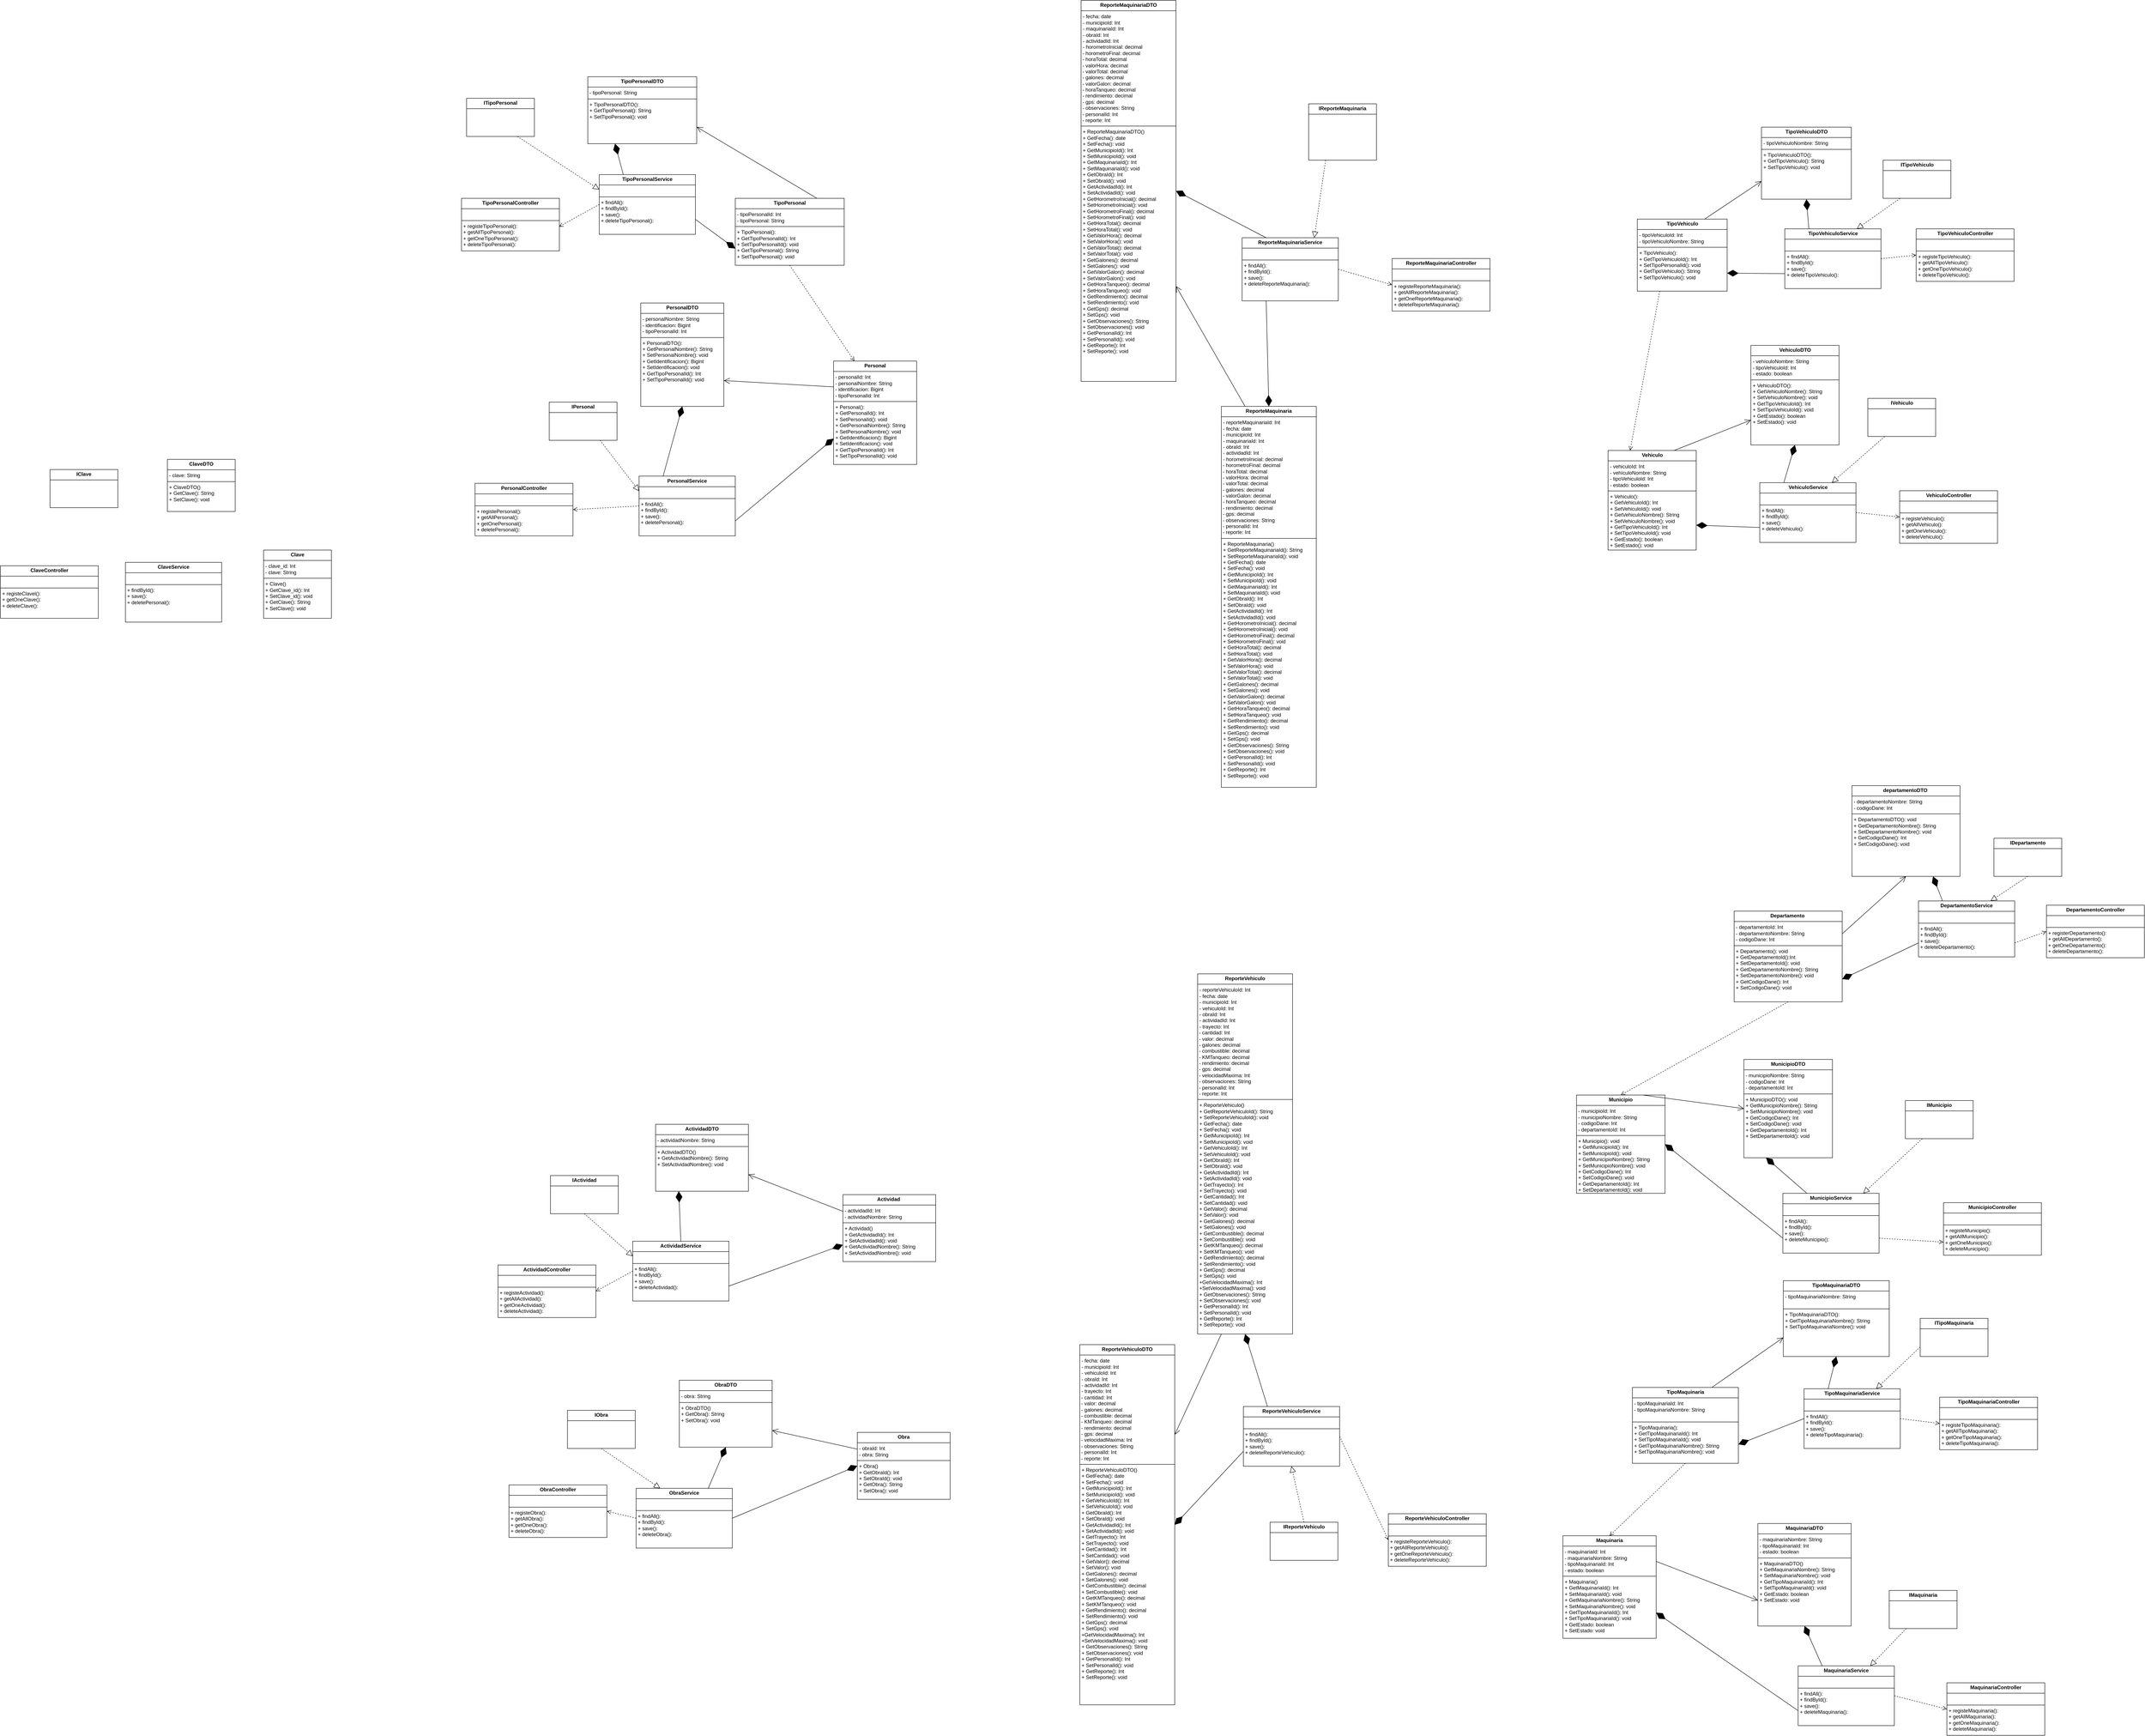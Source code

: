 <mxfile version="27.1.1">
  <diagram name="Página-1" id="Xx_L0fpkErWNYB54SpZj">
    <mxGraphModel dx="4858" dy="3554" grid="0" gridSize="10" guides="1" tooltips="1" connect="1" arrows="1" fold="1" page="0" pageScale="1" pageWidth="827" pageHeight="1169" math="0" shadow="0">
      <root>
        <mxCell id="0" />
        <mxCell id="1" parent="0" />
        <mxCell id="NUsW2H6koxCrExLu0JP--1" value="&lt;p style=&quot;margin:0px;margin-top:4px;text-align:center;&quot;&gt;&lt;b&gt;Departamento&amp;nbsp;&lt;/b&gt;&lt;/p&gt;&lt;hr size=&quot;1&quot; style=&quot;border-style:solid;&quot;&gt;&lt;p style=&quot;margin:0px;margin-left:4px;&quot;&gt;- departamentoId: Int&lt;/p&gt;&lt;p style=&quot;margin:0px;margin-left:4px;&quot;&gt;- departamentoNombre: String&lt;/p&gt;&lt;p style=&quot;margin:0px;margin-left:4px;&quot;&gt;- codigoDane: Int&lt;/p&gt;&lt;hr size=&quot;1&quot; style=&quot;border-style:solid;&quot;&gt;&lt;p style=&quot;margin:0px;margin-left:4px;&quot;&gt;+ Departamento(): void&lt;/p&gt;&lt;p style=&quot;margin:0px;margin-left:4px;&quot;&gt;+ GetDepartamentoId():Int&lt;/p&gt;&lt;p style=&quot;margin:0px;margin-left:4px;&quot;&gt;+ SetDepartamentoId(): void&lt;/p&gt;&lt;p style=&quot;margin:0px;margin-left:4px;&quot;&gt;+ GetDepartamentoNombre(): String&lt;/p&gt;&lt;p style=&quot;margin:0px;margin-left:4px;&quot;&gt;+ SetDepartamentoNombre(): void&lt;/p&gt;&lt;p style=&quot;margin:0px;margin-left:4px;&quot;&gt;+ GetCodigoDane(): Int&lt;/p&gt;&lt;p style=&quot;margin:0px;margin-left:4px;&quot;&gt;+ SetCodigoDane(): void&lt;/p&gt;" style="verticalAlign=top;align=left;overflow=fill;html=1;whiteSpace=wrap;" parent="1" vertex="1">
          <mxGeometry x="1478" y="143" width="255" height="214" as="geometry" />
        </mxCell>
        <mxCell id="NUsW2H6koxCrExLu0JP--2" value="&lt;p style=&quot;margin:0px;margin-top:4px;text-align:center;&quot;&gt;&lt;b&gt;Municipio&lt;/b&gt;&lt;/p&gt;&lt;hr size=&quot;1&quot; style=&quot;border-style:solid;&quot;&gt;&lt;p style=&quot;margin:0px;margin-left:4px;&quot;&gt;- municipioId: Int&lt;/p&gt;&lt;p style=&quot;margin:0px;margin-left:4px;&quot;&gt;- municipioNombre: String&lt;/p&gt;&lt;p style=&quot;margin:0px;margin-left:4px;&quot;&gt;- codigoDane: Int&lt;/p&gt;&lt;p style=&quot;margin:0px;margin-left:4px;&quot;&gt;- departamentoId: Int&lt;/p&gt;&lt;hr size=&quot;1&quot; style=&quot;border-style:solid;&quot;&gt;&lt;p style=&quot;margin:0px;margin-left:4px;&quot;&gt;+ Municipio(): void&lt;/p&gt;&lt;p style=&quot;margin:0px;margin-left:4px;&quot;&gt;+ GetMunicipioId(): Int&lt;/p&gt;&lt;p style=&quot;margin:0px;margin-left:4px;&quot;&gt;+ SetMunicipioId(): void&lt;/p&gt;&lt;p style=&quot;margin:0px;margin-left:4px;&quot;&gt;+ GetMunicipioNombre(): String&lt;/p&gt;&lt;p style=&quot;margin:0px;margin-left:4px;&quot;&gt;+ SetMunicipioNombre(): void&lt;/p&gt;&lt;p style=&quot;margin:0px;margin-left:4px;&quot;&gt;+ GetCodigoDane(): Int&lt;/p&gt;&lt;p style=&quot;margin:0px;margin-left:4px;&quot;&gt;+ SetCodigoDane(): void&lt;/p&gt;&lt;p style=&quot;margin:0px;margin-left:4px;&quot;&gt;+ GetDepartamentoId(): Int&lt;/p&gt;&lt;p style=&quot;margin:0px;margin-left:4px;&quot;&gt;+ SetDepartamentoId(): void&lt;/p&gt;" style="verticalAlign=top;align=left;overflow=fill;html=1;whiteSpace=wrap;" parent="1" vertex="1">
          <mxGeometry x="1106" y="577" width="209" height="232" as="geometry" />
        </mxCell>
        <mxCell id="NUsW2H6koxCrExLu0JP--3" value="&lt;p style=&quot;margin:0px;margin-top:4px;text-align:center;&quot;&gt;&lt;b&gt;TipoPersonal&lt;/b&gt;&lt;/p&gt;&lt;hr size=&quot;1&quot; style=&quot;border-style:solid;&quot;&gt;&lt;p style=&quot;margin:0px;margin-left:4px;&quot;&gt;&lt;span style=&quot;background-color: transparent; color: light-dark(rgb(0, 0, 0), rgb(255, 255, 255));&quot;&gt;- tipoPersonalId: Int&lt;/span&gt;&lt;/p&gt;&lt;p style=&quot;margin:0px;margin-left:4px;&quot;&gt;- tipoPersonal: String&lt;/p&gt;&lt;hr size=&quot;1&quot; style=&quot;border-style:solid;&quot;&gt;&lt;p style=&quot;margin:0px;margin-left:4px;&quot;&gt;+ TipoPersonal():&lt;/p&gt;&lt;p style=&quot;margin:0px;margin-left:4px;&quot;&gt;+ GetTipoPersonalId(): Int&lt;/p&gt;&lt;p style=&quot;margin:0px;margin-left:4px;&quot;&gt;+ SetTipoPersonalId(): void&lt;/p&gt;&lt;p style=&quot;margin:0px;margin-left:4px;&quot;&gt;+ GetTipoPersonal(): String&lt;/p&gt;&lt;p style=&quot;margin:0px;margin-left:4px;&quot;&gt;+ SetTipoPersonal(): void&lt;/p&gt;" style="verticalAlign=top;align=left;overflow=fill;html=1;whiteSpace=wrap;" parent="1" vertex="1">
          <mxGeometry x="-879" y="-1539" width="257" height="158" as="geometry" />
        </mxCell>
        <mxCell id="NUsW2H6koxCrExLu0JP--4" value="&lt;p style=&quot;margin:0px;margin-top:4px;text-align:center;&quot;&gt;&lt;b&gt;Personal&lt;/b&gt;&lt;/p&gt;&lt;hr size=&quot;1&quot; style=&quot;border-style:solid;&quot;&gt;&lt;p style=&quot;margin:0px;margin-left:4px;&quot;&gt;- personalId: Int&lt;/p&gt;&lt;p style=&quot;margin:0px;margin-left:4px;&quot;&gt;- personalNombre: String&lt;/p&gt;&lt;p style=&quot;margin:0px;margin-left:4px;&quot;&gt;- identificacion: Bigint&lt;/p&gt;&lt;p style=&quot;margin:0px;margin-left:4px;&quot;&gt;- tipoPersonalId: Int&lt;/p&gt;&lt;hr size=&quot;1&quot; style=&quot;border-style:solid;&quot;&gt;&lt;p style=&quot;margin:0px;margin-left:4px;&quot;&gt;+ Personal():&lt;/p&gt;&lt;p style=&quot;margin:0px;margin-left:4px;&quot;&gt;+ GetPersonalId(): Int&lt;/p&gt;&lt;p style=&quot;margin:0px;margin-left:4px;&quot;&gt;+ SetPersonalId(): void&lt;/p&gt;&lt;p style=&quot;margin:0px;margin-left:4px;&quot;&gt;+ GetPersonalNombre(): String&amp;nbsp;&lt;/p&gt;&lt;p style=&quot;margin:0px;margin-left:4px;&quot;&gt;+ SetPersonalNombre(): void&lt;/p&gt;&lt;p style=&quot;margin:0px;margin-left:4px;&quot;&gt;+ GetIdentificacion(): Bigint&lt;/p&gt;&lt;p style=&quot;margin:0px;margin-left:4px;&quot;&gt;+ SetIdentificacion(): void&lt;/p&gt;&lt;p style=&quot;margin:0px;margin-left:4px;&quot;&gt;+ GetTipoPersonalId(): Int&lt;/p&gt;&lt;p style=&quot;margin:0px;margin-left:4px;&quot;&gt;+ SetTipoPersonalId(): void&lt;/p&gt;&lt;p style=&quot;margin:0px;margin-left:4px;&quot;&gt;&lt;br&gt;&lt;/p&gt;" style="verticalAlign=top;align=left;overflow=fill;html=1;whiteSpace=wrap;" parent="1" vertex="1">
          <mxGeometry x="-647" y="-1155" width="196" height="244" as="geometry" />
        </mxCell>
        <mxCell id="NUsW2H6koxCrExLu0JP--6" value="&lt;p style=&quot;margin:0px;margin-top:4px;text-align:center;&quot;&gt;&lt;b&gt;TipoVehiculo&lt;/b&gt;&lt;/p&gt;&lt;hr size=&quot;1&quot; style=&quot;border-style:solid;&quot;&gt;&lt;p style=&quot;margin:0px;margin-left:4px;&quot;&gt;- tipoVehiculoId: Int&lt;/p&gt;&lt;p style=&quot;margin:0px;margin-left:4px;&quot;&gt;- tipoVehiculoNombre: String&lt;/p&gt;&lt;hr size=&quot;1&quot; style=&quot;border-style:solid;&quot;&gt;&lt;p style=&quot;margin:0px;margin-left:4px;&quot;&gt;+ TipoVehiculo():&lt;/p&gt;&lt;p style=&quot;margin:0px;margin-left:4px;&quot;&gt;+ GetTipoVehiculoId(): Int&lt;/p&gt;&lt;p style=&quot;margin:0px;margin-left:4px;&quot;&gt;+ SetTipoPersonalId(): void&lt;/p&gt;&lt;p style=&quot;margin:0px;margin-left:4px;&quot;&gt;+ GetTipoVehiculo(): String&lt;/p&gt;&lt;p style=&quot;margin:0px;margin-left:4px;&quot;&gt;+ SetTipoVehiculo(): void&lt;/p&gt;" style="verticalAlign=top;align=left;overflow=fill;html=1;whiteSpace=wrap;" parent="1" vertex="1">
          <mxGeometry x="1249.5" y="-1490" width="212" height="170" as="geometry" />
        </mxCell>
        <mxCell id="NUsW2H6koxCrExLu0JP--8" value="&lt;p style=&quot;margin:0px;margin-top:4px;text-align:center;&quot;&gt;&lt;b&gt;Vehiculo&lt;/b&gt;&lt;/p&gt;&lt;hr size=&quot;1&quot; style=&quot;border-style:solid;&quot;&gt;&lt;p style=&quot;margin:0px;margin-left:4px;&quot;&gt;- vehiculoId: Int&lt;/p&gt;&lt;p style=&quot;margin:0px;margin-left:4px;&quot;&gt;- vehículoNombre: String&lt;/p&gt;&lt;p style=&quot;margin:0px;margin-left:4px;&quot;&gt;- tipoVehiculoId: Int&lt;/p&gt;&lt;p style=&quot;margin:0px;margin-left:4px;&quot;&gt;- estado: boolean&lt;/p&gt;&lt;hr size=&quot;1&quot; style=&quot;border-style:solid;&quot;&gt;&lt;p style=&quot;margin:0px;margin-left:4px;&quot;&gt;+ Vehiculo():&lt;/p&gt;&lt;p style=&quot;margin:0px;margin-left:4px;&quot;&gt;+ GetVehiculoId(): Int&lt;/p&gt;&lt;p style=&quot;margin:0px;margin-left:4px;&quot;&gt;+ SetVehiculoId(): void&lt;/p&gt;&lt;p style=&quot;margin:0px;margin-left:4px;&quot;&gt;+ GetVehiculoNombre(): String&lt;/p&gt;&lt;p style=&quot;margin:0px;margin-left:4px;&quot;&gt;+ SetVehiculoNombre(): void&lt;/p&gt;&lt;p style=&quot;margin:0px;margin-left:4px;&quot;&gt;+ GetTipoVehiculoId(): Int&lt;/p&gt;&lt;p style=&quot;margin:0px;margin-left:4px;&quot;&gt;+ SetTipoVehiculoId(): void&lt;/p&gt;&lt;p style=&quot;margin:0px;margin-left:4px;&quot;&gt;+ GetEstado(): boolean&lt;/p&gt;&lt;p style=&quot;margin:0px;margin-left:4px;&quot;&gt;+ SetEstado(): void&lt;/p&gt;" style="verticalAlign=top;align=left;overflow=fill;html=1;whiteSpace=wrap;" parent="1" vertex="1">
          <mxGeometry x="1180.5" y="-944" width="208" height="235" as="geometry" />
        </mxCell>
        <mxCell id="NUsW2H6koxCrExLu0JP--9" value="&lt;p style=&quot;margin:0px;margin-top:4px;text-align:center;&quot;&gt;&lt;b&gt;TipoMaquinaria&lt;/b&gt;&lt;/p&gt;&lt;hr size=&quot;1&quot; style=&quot;border-style:solid;&quot;&gt;&lt;p style=&quot;margin:0px;margin-left:4px;&quot;&gt;- tipoMaquinariaId: Int&lt;/p&gt;&lt;p style=&quot;margin:0px;margin-left:4px;&quot;&gt;- tipoMaquinariaNombre: String&lt;/p&gt;&lt;p style=&quot;margin:0px;margin-left:4px;&quot;&gt;&lt;br&gt;&lt;/p&gt;&lt;hr size=&quot;1&quot; style=&quot;border-style:solid;&quot;&gt;&lt;p style=&quot;margin:0px;margin-left:4px;&quot;&gt;+ TipoMaquinaria():&lt;/p&gt;&lt;p style=&quot;margin:0px;margin-left:4px;&quot;&gt;+ GetTipoMaquinariaId(): Int&lt;/p&gt;&lt;p style=&quot;margin:0px;margin-left:4px;&quot;&gt;+ SetTipoMaquinariaId(): void&lt;/p&gt;&lt;p style=&quot;margin:0px;margin-left:4px;&quot;&gt;+ GetTipoMaquinariaNombre(): String&lt;/p&gt;&lt;p style=&quot;margin:0px;margin-left:4px;&quot;&gt;+ SetTipoMaquinariaNombre(): void&lt;/p&gt;" style="verticalAlign=top;align=left;overflow=fill;html=1;whiteSpace=wrap;" parent="1" vertex="1">
          <mxGeometry x="1238" y="1267" width="250" height="179" as="geometry" />
        </mxCell>
        <mxCell id="NUsW2H6koxCrExLu0JP--10" value="&lt;p style=&quot;margin:0px;margin-top:4px;text-align:center;&quot;&gt;&lt;b&gt;Maquinaria&lt;/b&gt;&lt;/p&gt;&lt;hr size=&quot;1&quot; style=&quot;border-style:solid;&quot;&gt;&lt;p style=&quot;margin:0px;margin-left:4px;&quot;&gt;- maquinariaId: Int&lt;/p&gt;&lt;p style=&quot;margin:0px;margin-left:4px;&quot;&gt;- maquinariaNombre: String&lt;/p&gt;&lt;p style=&quot;margin:0px;margin-left:4px;&quot;&gt;- tipoMaquinariaId: Int&lt;/p&gt;&lt;p style=&quot;margin:0px;margin-left:4px;&quot;&gt;- estado: boolean&lt;/p&gt;&lt;hr size=&quot;1&quot; style=&quot;border-style:solid;&quot;&gt;&lt;p style=&quot;margin:0px;margin-left:4px;&quot;&gt;+ Maquinaria()&lt;/p&gt;&lt;p style=&quot;margin:0px;margin-left:4px;&quot;&gt;+ GetMaquinariaId(): Int&lt;/p&gt;&lt;p style=&quot;margin:0px;margin-left:4px;&quot;&gt;+ SetMaquinariaId(): void&lt;/p&gt;&lt;p style=&quot;margin:0px;margin-left:4px;&quot;&gt;+ GetMaquinariaNombre(): String&lt;/p&gt;&lt;p style=&quot;margin:0px;margin-left:4px;&quot;&gt;+ SetMaquinariaNombre(): void&lt;/p&gt;&lt;p style=&quot;margin:0px;margin-left:4px;&quot;&gt;+ GetTipoMaquinariaId(): Int&lt;/p&gt;&lt;p style=&quot;margin:0px;margin-left:4px;&quot;&gt;+ SetTipoMaquinariaId(): void&lt;/p&gt;&lt;p style=&quot;margin:0px;margin-left:4px;&quot;&gt;+ GetEstado: boolean&lt;/p&gt;&lt;p style=&quot;margin:0px;margin-left:4px;&quot;&gt;+ SetEstado: void&lt;/p&gt;&lt;p style=&quot;margin:0px;margin-left:4px;&quot;&gt;&lt;br&gt;&lt;/p&gt;" style="verticalAlign=top;align=left;overflow=fill;html=1;whiteSpace=wrap;" parent="1" vertex="1">
          <mxGeometry x="1074" y="1617" width="220" height="242" as="geometry" />
        </mxCell>
        <mxCell id="38WK-voCpKYBV_7e_A2f-1" value="&lt;p style=&quot;margin:0px;margin-top:4px;text-align:center;&quot;&gt;&lt;b&gt;Actividad&amp;nbsp;&lt;/b&gt;&lt;/p&gt;&lt;hr size=&quot;1&quot; style=&quot;border-style:solid;&quot;&gt;&lt;p style=&quot;margin:0px;margin-left:4px;&quot;&gt;- actividadId: Int&lt;/p&gt;&lt;p style=&quot;margin:0px;margin-left:4px;&quot;&gt;- actividadNombre: String&lt;/p&gt;&lt;hr size=&quot;1&quot; style=&quot;border-style:solid;&quot;&gt;&lt;p style=&quot;margin:0px;margin-left:4px;&quot;&gt;+ Actividad()&lt;/p&gt;&lt;p style=&quot;margin:0px;margin-left:4px;&quot;&gt;+ GetActividadId(): Int&lt;/p&gt;&lt;p style=&quot;margin:0px;margin-left:4px;&quot;&gt;+ SetActividadId(): void&lt;/p&gt;&lt;p style=&quot;margin:0px;margin-left:4px;&quot;&gt;+ GetActividadNombre(): String&lt;/p&gt;&lt;p style=&quot;margin:0px;margin-left:4px;&quot;&gt;+ SetActividadNombre(): void&lt;/p&gt;&lt;p style=&quot;margin:0px;margin-left:4px;&quot;&gt;&lt;br&gt;&lt;/p&gt;" style="verticalAlign=top;align=left;overflow=fill;html=1;whiteSpace=wrap;" parent="1" vertex="1">
          <mxGeometry x="-625" y="812" width="219" height="158" as="geometry" />
        </mxCell>
        <mxCell id="2wEboDHF7X_0QnCJTFyC-1" value="&lt;p style=&quot;margin:0px;margin-top:4px;text-align:center;&quot;&gt;&lt;b&gt;Obra&lt;/b&gt;&lt;/p&gt;&lt;hr size=&quot;1&quot; style=&quot;border-style:solid;&quot;&gt;&lt;p style=&quot;margin:0px;margin-left:4px;&quot;&gt;- obraId: Int&lt;/p&gt;&lt;p style=&quot;margin:0px;margin-left:4px;&quot;&gt;&lt;span style=&quot;background-color: transparent; color: light-dark(rgb(0, 0, 0), rgb(255, 255, 255));&quot;&gt;- obra: String&lt;/span&gt;&lt;/p&gt;&lt;hr size=&quot;1&quot; style=&quot;border-style:solid;&quot;&gt;&lt;p style=&quot;margin:0px;margin-left:4px;&quot;&gt;+ Obra()&lt;/p&gt;&lt;p style=&quot;margin:0px;margin-left:4px;&quot;&gt;+ GetObraId(): Int&lt;/p&gt;&lt;p style=&quot;margin:0px;margin-left:4px;&quot;&gt;+ SetObraId(): void&lt;/p&gt;&lt;p style=&quot;margin:0px;margin-left:4px;&quot;&gt;+ GetObra(): String&lt;/p&gt;&lt;p style=&quot;margin:0px;margin-left:4px;&quot;&gt;+ SetObra(): void&lt;/p&gt;&lt;p style=&quot;margin:0px;margin-left:4px;&quot;&gt;&lt;br&gt;&lt;/p&gt;" style="verticalAlign=top;align=left;overflow=fill;html=1;whiteSpace=wrap;" parent="1" vertex="1">
          <mxGeometry x="-591" y="1373" width="219" height="158" as="geometry" />
        </mxCell>
        <mxCell id="2wEboDHF7X_0QnCJTFyC-3" value="&lt;p style=&quot;margin:0px;margin-top:4px;text-align:center;&quot;&gt;&lt;b&gt;ReporteMaquinaria&lt;/b&gt;&lt;/p&gt;&lt;hr size=&quot;1&quot; style=&quot;border-style:solid;&quot;&gt;&lt;p style=&quot;margin:0px;margin-left:4px;&quot;&gt;- reporteMaquinariaId: Int&lt;/p&gt;&lt;p style=&quot;margin:0px;margin-left:4px;&quot;&gt;- fecha: date&lt;/p&gt;&lt;p style=&quot;margin:0px;margin-left:4px;&quot;&gt;- municipioId: Int&lt;/p&gt;&lt;p style=&quot;margin:0px;margin-left:4px;&quot;&gt;- maquinariaId: Int&lt;/p&gt;&lt;p style=&quot;margin:0px;margin-left:4px;&quot;&gt;- obraId: Int&lt;/p&gt;&lt;p style=&quot;margin:0px;margin-left:4px;&quot;&gt;- actividadId: Int&lt;/p&gt;&lt;p style=&quot;margin:0px;margin-left:4px;&quot;&gt;- horometroInicial: decimal&lt;/p&gt;&amp;nbsp;- horometroFinal: decimal&lt;div&gt;&lt;div&gt;&amp;nbsp;- horaTotal: decimal&lt;/div&gt;&lt;div&gt;&amp;nbsp;- valorHora: decimal&lt;/div&gt;&lt;div&gt;&amp;nbsp;- valorTotal: decimal&lt;/div&gt;&lt;div&gt;&amp;nbsp;- galones: decimal&lt;/div&gt;&lt;div&gt;&amp;nbsp;- valorGalon: decimal&lt;/div&gt;&lt;div&gt;&amp;nbsp;- horaTanqueo: decimal&lt;/div&gt;&lt;div&gt;&amp;nbsp;- rendimiento: decimal&lt;/div&gt;&lt;div&gt;&amp;nbsp;- gps: decimal&lt;/div&gt;&lt;div&gt;&amp;nbsp;- observaciones: String&lt;/div&gt;&lt;div&gt;&amp;nbsp;- personalId: Int&lt;/div&gt;&lt;div&gt;&amp;nbsp;- reporte: Int&lt;br&gt;&lt;hr size=&quot;1&quot; style=&quot;border-style:solid;&quot;&gt;&lt;p style=&quot;margin:0px;margin-left:4px;&quot;&gt;+ ReporteMaquinaria()&lt;/p&gt;&lt;p style=&quot;margin:0px;margin-left:4px;&quot;&gt;+ GetR&lt;span style=&quot;background-color: transparent; color: light-dark(rgb(0, 0, 0), rgb(255, 255, 255));&quot;&gt;eporteMaquinariaId(): String&lt;/span&gt;&lt;/p&gt;&lt;p style=&quot;margin:0px;margin-left:4px;&quot;&gt;+ SetR&lt;span style=&quot;color: light-dark(rgb(0, 0, 0), rgb(255, 255, 255)); background-color: transparent;&quot;&gt;eporteMaquinariaId(): void&lt;/span&gt;&lt;span style=&quot;background-color: transparent; color: light-dark(rgb(0, 0, 0), rgb(255, 255, 255));&quot;&gt;&lt;/span&gt;&lt;/p&gt;&lt;p style=&quot;margin:0px;margin-left:4px;&quot;&gt;&lt;span style=&quot;color: light-dark(rgb(0, 0, 0), rgb(255, 255, 255)); background-color: transparent;&quot;&gt;+ GetFecha(): date&lt;/span&gt;&lt;/p&gt;&lt;p style=&quot;margin:0px;margin-left:4px;&quot;&gt;&lt;span style=&quot;color: light-dark(rgb(0, 0, 0), rgb(255, 255, 255)); background-color: transparent;&quot;&gt;+ Set&lt;/span&gt;&lt;span style=&quot;background-color: transparent; color: light-dark(rgb(0, 0, 0), rgb(255, 255, 255));&quot;&gt;Fecha(): void&lt;/span&gt;&lt;/p&gt;&lt;p style=&quot;margin:0px;margin-left:4px;&quot;&gt;&lt;span style=&quot;background-color: transparent; color: light-dark(rgb(0, 0, 0), rgb(255, 255, 255));&quot;&gt;+ GetMunicipioId(): Int&lt;/span&gt;&lt;/p&gt;&lt;p style=&quot;margin:0px;margin-left:4px;&quot;&gt;&lt;span style=&quot;background-color: transparent; color: light-dark(rgb(0, 0, 0), rgb(255, 255, 255));&quot;&gt;+ Set&lt;/span&gt;&lt;span style=&quot;background-color: transparent; color: light-dark(rgb(0, 0, 0), rgb(255, 255, 255));&quot;&gt;MunicipioId(): void&lt;/span&gt;&lt;/p&gt;&lt;p style=&quot;margin:0px;margin-left:4px;&quot;&gt;&lt;span style=&quot;background-color: transparent; color: light-dark(rgb(0, 0, 0), rgb(255, 255, 255));&quot;&gt;+ GetMaquinariaId(): Int&lt;/span&gt;&lt;/p&gt;&lt;p style=&quot;margin:0px;margin-left:4px;&quot;&gt;&lt;span style=&quot;background-color: transparent; color: light-dark(rgb(0, 0, 0), rgb(255, 255, 255));&quot;&gt;+ Set&lt;/span&gt;&lt;span style=&quot;background-color: transparent; color: light-dark(rgb(0, 0, 0), rgb(255, 255, 255));&quot;&gt;MaquinariaId(): void&lt;/span&gt;&lt;/p&gt;&lt;p style=&quot;margin:0px;margin-left:4px;&quot;&gt;&lt;span style=&quot;background-color: transparent; color: light-dark(rgb(0, 0, 0), rgb(255, 255, 255));&quot;&gt;&lt;/span&gt;&lt;/p&gt;&lt;p style=&quot;margin: 0px 0px 0px 4px;&quot;&gt;&lt;span style=&quot;background-color: transparent; color: light-dark(rgb(0, 0, 0), rgb(255, 255, 255));&quot;&gt;+ GetObraId(): Int&lt;/span&gt;&lt;/p&gt;&lt;p style=&quot;margin: 0px 0px 0px 4px;&quot;&gt;&lt;span style=&quot;background-color: transparent; color: light-dark(rgb(0, 0, 0), rgb(255, 255, 255));&quot;&gt;+ Set&lt;/span&gt;&lt;span style=&quot;background-color: transparent; color: light-dark(rgb(0, 0, 0), rgb(255, 255, 255));&quot;&gt;ObraId(): void&lt;/span&gt;&lt;/p&gt;&lt;p style=&quot;margin: 0px 0px 0px 4px;&quot;&gt;&lt;span style=&quot;background-color: transparent; color: light-dark(rgb(0, 0, 0), rgb(255, 255, 255));&quot;&gt;&lt;/span&gt;&lt;/p&gt;&lt;p style=&quot;margin: 0px 0px 0px 4px;&quot;&gt;&lt;span style=&quot;background-color: transparent; color: light-dark(rgb(0, 0, 0), rgb(255, 255, 255));&quot;&gt;+ GetActividadId(): Int&lt;/span&gt;&lt;/p&gt;&lt;p style=&quot;margin: 0px 0px 0px 4px;&quot;&gt;&lt;span style=&quot;background-color: transparent; color: light-dark(rgb(0, 0, 0), rgb(255, 255, 255));&quot;&gt;+ Set&lt;/span&gt;&lt;span style=&quot;background-color: transparent; color: light-dark(rgb(0, 0, 0), rgb(255, 255, 255));&quot;&gt;ActividadId(): void&lt;/span&gt;&lt;/p&gt;&lt;p style=&quot;margin: 0px 0px 0px 4px;&quot;&gt;&lt;span style=&quot;background-color: transparent; color: light-dark(rgb(0, 0, 0), rgb(255, 255, 255));&quot;&gt;&lt;/span&gt;&lt;/p&gt;&lt;p style=&quot;margin: 0px 0px 0px 4px;&quot;&gt;&lt;span style=&quot;background-color: transparent; color: light-dark(rgb(0, 0, 0), rgb(255, 255, 255));&quot;&gt;+ GetHorometroInicial(): decimal&lt;/span&gt;&lt;/p&gt;&lt;p style=&quot;margin: 0px 0px 0px 4px;&quot;&gt;&lt;span style=&quot;background-color: transparent; color: light-dark(rgb(0, 0, 0), rgb(255, 255, 255));&quot;&gt;+ Set&lt;/span&gt;&lt;span style=&quot;background-color: transparent; color: light-dark(rgb(0, 0, 0), rgb(255, 255, 255));&quot;&gt;HorometroInicial(): void&lt;/span&gt;&lt;/p&gt;&lt;p style=&quot;margin: 0px 0px 0px 4px;&quot;&gt;&lt;span style=&quot;background-color: transparent; color: light-dark(rgb(0, 0, 0), rgb(255, 255, 255));&quot;&gt;&lt;/span&gt;&lt;/p&gt;&lt;p style=&quot;margin: 0px 0px 0px 4px;&quot;&gt;&lt;span style=&quot;background-color: transparent; color: light-dark(rgb(0, 0, 0), rgb(255, 255, 255));&quot;&gt;+ Get&lt;/span&gt;&lt;span style=&quot;background-color: transparent; color: light-dark(rgb(0, 0, 0), rgb(255, 255, 255));&quot;&gt;HorometroFinal(): decimal&lt;/span&gt;&lt;/p&gt;&lt;p style=&quot;margin: 0px 0px 0px 4px;&quot;&gt;&lt;span style=&quot;background-color: transparent; color: light-dark(rgb(0, 0, 0), rgb(255, 255, 255));&quot;&gt;+ Set&lt;/span&gt;&lt;span style=&quot;background-color: transparent; color: light-dark(rgb(0, 0, 0), rgb(255, 255, 255));&quot;&gt;HorometroFinal(): void&lt;/span&gt;&lt;/p&gt;&lt;p style=&quot;margin: 0px 0px 0px 4px;&quot;&gt;&lt;span style=&quot;background-color: transparent; color: light-dark(rgb(0, 0, 0), rgb(255, 255, 255));&quot;&gt;&lt;/span&gt;&lt;/p&gt;&lt;p style=&quot;margin: 0px 0px 0px 4px;&quot;&gt;&lt;span style=&quot;background-color: transparent; color: light-dark(rgb(0, 0, 0), rgb(255, 255, 255));&quot;&gt;+ GetHoraTotal(): decimal&lt;/span&gt;&lt;/p&gt;&lt;p style=&quot;margin: 0px 0px 0px 4px;&quot;&gt;&lt;span style=&quot;background-color: transparent; color: light-dark(rgb(0, 0, 0), rgb(255, 255, 255));&quot;&gt;+ Set&lt;/span&gt;&lt;span style=&quot;background-color: transparent; color: light-dark(rgb(0, 0, 0), rgb(255, 255, 255));&quot;&gt;HoraTotal(): void&lt;/span&gt;&lt;/p&gt;&lt;p style=&quot;margin: 0px 0px 0px 4px;&quot;&gt;&lt;span style=&quot;background-color: transparent; color: light-dark(rgb(0, 0, 0), rgb(255, 255, 255));&quot;&gt;&lt;/span&gt;&lt;/p&gt;&lt;p style=&quot;margin: 0px 0px 0px 4px;&quot;&gt;&lt;span style=&quot;background-color: transparent; color: light-dark(rgb(0, 0, 0), rgb(255, 255, 255));&quot;&gt;+ GetValorHora(): decimal&lt;/span&gt;&lt;/p&gt;&lt;p style=&quot;margin: 0px 0px 0px 4px;&quot;&gt;&lt;span style=&quot;background-color: transparent; color: light-dark(rgb(0, 0, 0), rgb(255, 255, 255));&quot;&gt;+ Set&lt;/span&gt;&lt;span style=&quot;background-color: transparent; color: light-dark(rgb(0, 0, 0), rgb(255, 255, 255));&quot;&gt;ValorHora(): void&lt;/span&gt;&lt;/p&gt;&lt;p style=&quot;margin: 0px 0px 0px 4px;&quot;&gt;&lt;span style=&quot;background-color: transparent; color: light-dark(rgb(0, 0, 0), rgb(255, 255, 255));&quot;&gt;&lt;/span&gt;&lt;/p&gt;&lt;p style=&quot;margin: 0px 0px 0px 4px;&quot;&gt;&lt;span style=&quot;background-color: transparent; color: light-dark(rgb(0, 0, 0), rgb(255, 255, 255));&quot;&gt;+ GetValorTotal(): decimal&lt;/span&gt;&lt;/p&gt;&lt;p style=&quot;margin: 0px 0px 0px 4px;&quot;&gt;&lt;span style=&quot;background-color: transparent; color: light-dark(rgb(0, 0, 0), rgb(255, 255, 255));&quot;&gt;+ Set&lt;/span&gt;&lt;span style=&quot;background-color: transparent; color: light-dark(rgb(0, 0, 0), rgb(255, 255, 255));&quot;&gt;ValorTotal(): void&lt;/span&gt;&lt;/p&gt;&lt;p style=&quot;margin: 0px 0px 0px 4px;&quot;&gt;&lt;span style=&quot;background-color: transparent; color: light-dark(rgb(0, 0, 0), rgb(255, 255, 255));&quot;&gt;&lt;/span&gt;&lt;/p&gt;&lt;p style=&quot;margin: 0px 0px 0px 4px;&quot;&gt;&lt;span style=&quot;background-color: transparent; color: light-dark(rgb(0, 0, 0), rgb(255, 255, 255));&quot;&gt;+ GetGalones(): decimal&lt;/span&gt;&lt;/p&gt;&lt;p style=&quot;margin: 0px 0px 0px 4px;&quot;&gt;&lt;span style=&quot;background-color: transparent; color: light-dark(rgb(0, 0, 0), rgb(255, 255, 255));&quot;&gt;+ Set&lt;/span&gt;&lt;span style=&quot;background-color: transparent; color: light-dark(rgb(0, 0, 0), rgb(255, 255, 255));&quot;&gt;Galones(): void&lt;/span&gt;&lt;/p&gt;&lt;p style=&quot;margin: 0px 0px 0px 4px;&quot;&gt;&lt;span style=&quot;background-color: transparent; color: light-dark(rgb(0, 0, 0), rgb(255, 255, 255));&quot;&gt;&lt;/span&gt;&lt;/p&gt;&lt;p style=&quot;margin: 0px 0px 0px 4px;&quot;&gt;&lt;span style=&quot;background-color: transparent; color: light-dark(rgb(0, 0, 0), rgb(255, 255, 255));&quot;&gt;+ GetValorGalon(): decimal&lt;/span&gt;&lt;/p&gt;&lt;p style=&quot;margin: 0px 0px 0px 4px;&quot;&gt;&lt;span style=&quot;background-color: transparent; color: light-dark(rgb(0, 0, 0), rgb(255, 255, 255));&quot;&gt;+ Set&lt;/span&gt;&lt;span style=&quot;background-color: transparent; color: light-dark(rgb(0, 0, 0), rgb(255, 255, 255));&quot;&gt;ValorGalon(): void&lt;/span&gt;&lt;/p&gt;&lt;p style=&quot;margin: 0px 0px 0px 4px;&quot;&gt;&lt;span style=&quot;background-color: transparent; color: light-dark(rgb(0, 0, 0), rgb(255, 255, 255));&quot;&gt;&lt;/span&gt;&lt;/p&gt;&lt;p style=&quot;margin: 0px 0px 0px 4px;&quot;&gt;&lt;span style=&quot;background-color: transparent; color: light-dark(rgb(0, 0, 0), rgb(255, 255, 255));&quot;&gt;+ GetHoraTanqueo(): decimal&lt;/span&gt;&lt;/p&gt;&lt;p style=&quot;margin: 0px 0px 0px 4px;&quot;&gt;&lt;span style=&quot;background-color: transparent; color: light-dark(rgb(0, 0, 0), rgb(255, 255, 255));&quot;&gt;+ Set&lt;/span&gt;&lt;span style=&quot;background-color: transparent; color: light-dark(rgb(0, 0, 0), rgb(255, 255, 255));&quot;&gt;HoraTanqueo(): void&lt;/span&gt;&lt;/p&gt;&lt;p style=&quot;margin: 0px 0px 0px 4px;&quot;&gt;&lt;span style=&quot;background-color: transparent; color: light-dark(rgb(0, 0, 0), rgb(255, 255, 255));&quot;&gt;&lt;/span&gt;&lt;/p&gt;&lt;p style=&quot;margin: 0px 0px 0px 4px;&quot;&gt;&lt;span style=&quot;background-color: transparent; color: light-dark(rgb(0, 0, 0), rgb(255, 255, 255));&quot;&gt;+ GetRendimiento(): decimal&lt;/span&gt;&lt;/p&gt;&lt;p style=&quot;margin: 0px 0px 0px 4px;&quot;&gt;&lt;span style=&quot;background-color: transparent; color: light-dark(rgb(0, 0, 0), rgb(255, 255, 255));&quot;&gt;+ Set&lt;/span&gt;&lt;span style=&quot;background-color: transparent; color: light-dark(rgb(0, 0, 0), rgb(255, 255, 255));&quot;&gt;Rendimiento(): void&lt;/span&gt;&lt;/p&gt;&lt;p style=&quot;margin: 0px 0px 0px 4px;&quot;&gt;&lt;span style=&quot;background-color: transparent; color: light-dark(rgb(0, 0, 0), rgb(255, 255, 255));&quot;&gt;&lt;/span&gt;&lt;/p&gt;&lt;p style=&quot;margin: 0px 0px 0px 4px;&quot;&gt;&lt;span style=&quot;background-color: transparent; color: light-dark(rgb(0, 0, 0), rgb(255, 255, 255));&quot;&gt;+ GetGps(): decimal&lt;/span&gt;&lt;/p&gt;&lt;p style=&quot;margin: 0px 0px 0px 4px;&quot;&gt;&lt;span style=&quot;background-color: transparent; color: light-dark(rgb(0, 0, 0), rgb(255, 255, 255));&quot;&gt;+ Set&lt;/span&gt;&lt;span style=&quot;background-color: transparent; color: light-dark(rgb(0, 0, 0), rgb(255, 255, 255));&quot;&gt;Gps(): void&lt;/span&gt;&lt;/p&gt;&lt;p style=&quot;margin: 0px 0px 0px 4px;&quot;&gt;&lt;span style=&quot;background-color: transparent; color: light-dark(rgb(0, 0, 0), rgb(255, 255, 255));&quot;&gt;&lt;/span&gt;&lt;/p&gt;&lt;p style=&quot;margin: 0px 0px 0px 4px;&quot;&gt;&lt;span style=&quot;background-color: transparent; color: light-dark(rgb(0, 0, 0), rgb(255, 255, 255));&quot;&gt;+ GetObservaciones(): String&lt;/span&gt;&lt;/p&gt;&lt;p style=&quot;margin: 0px 0px 0px 4px;&quot;&gt;&lt;span style=&quot;background-color: transparent; color: light-dark(rgb(0, 0, 0), rgb(255, 255, 255));&quot;&gt;+ Set&lt;/span&gt;&lt;span style=&quot;background-color: transparent; color: light-dark(rgb(0, 0, 0), rgb(255, 255, 255));&quot;&gt;Observaciones(): void&lt;/span&gt;&lt;/p&gt;&lt;p style=&quot;margin: 0px 0px 0px 4px;&quot;&gt;&lt;span style=&quot;background-color: transparent; color: light-dark(rgb(0, 0, 0), rgb(255, 255, 255));&quot;&gt;&lt;/span&gt;&lt;/p&gt;&lt;p style=&quot;margin: 0px 0px 0px 4px;&quot;&gt;&lt;span style=&quot;background-color: transparent; color: light-dark(rgb(0, 0, 0), rgb(255, 255, 255));&quot;&gt;+ GetPersonalId(): Int&lt;/span&gt;&lt;/p&gt;&lt;p style=&quot;margin: 0px 0px 0px 4px;&quot;&gt;&lt;span style=&quot;background-color: transparent; color: light-dark(rgb(0, 0, 0), rgb(255, 255, 255));&quot;&gt;+ Set&lt;/span&gt;&lt;span style=&quot;background-color: transparent; color: light-dark(rgb(0, 0, 0), rgb(255, 255, 255));&quot;&gt;PersonalId(): void&lt;/span&gt;&lt;/p&gt;&lt;p style=&quot;margin: 0px 0px 0px 4px;&quot;&gt;&lt;span style=&quot;background-color: transparent; color: light-dark(rgb(0, 0, 0), rgb(255, 255, 255));&quot;&gt;&lt;/span&gt;&lt;/p&gt;&lt;p style=&quot;margin: 0px 0px 0px 4px;&quot;&gt;&lt;span style=&quot;background-color: transparent; color: light-dark(rgb(0, 0, 0), rgb(255, 255, 255));&quot;&gt;+ GetReporte(): Int&lt;/span&gt;&lt;/p&gt;&lt;p style=&quot;margin: 0px 0px 0px 4px;&quot;&gt;&lt;span style=&quot;background-color: transparent; color: light-dark(rgb(0, 0, 0), rgb(255, 255, 255));&quot;&gt;+ SetReporte(): void&lt;/span&gt;&lt;/p&gt;&lt;/div&gt;&lt;/div&gt;" style="verticalAlign=top;align=left;overflow=fill;html=1;whiteSpace=wrap;" parent="1" vertex="1">
          <mxGeometry x="268" y="-1048" width="224" height="899" as="geometry" />
        </mxCell>
        <mxCell id="2wEboDHF7X_0QnCJTFyC-4" value="&lt;p style=&quot;margin:0px;margin-top:4px;text-align:center;&quot;&gt;&lt;b&gt;ReporteVehiculo&lt;/b&gt;&lt;/p&gt;&lt;hr size=&quot;1&quot; style=&quot;border-style:solid;&quot;&gt;&lt;p style=&quot;margin:0px;margin-left:4px;&quot;&gt;- reporteVehiculoId: Int&lt;/p&gt;&lt;p style=&quot;margin:0px;margin-left:4px;&quot;&gt;- fecha: date&lt;/p&gt;&lt;p style=&quot;margin:0px;margin-left:4px;&quot;&gt;- municipioId: Int&lt;/p&gt;&lt;p style=&quot;margin:0px;margin-left:4px;&quot;&gt;- vehiculoId: Int&lt;/p&gt;&lt;p style=&quot;margin:0px;margin-left:4px;&quot;&gt;- obraId: Int&lt;/p&gt;&lt;p style=&quot;margin:0px;margin-left:4px;&quot;&gt;- actividadId: Int&lt;/p&gt;&lt;p style=&quot;margin:0px;margin-left:4px;&quot;&gt;- trayecto: Int&lt;/p&gt;&lt;div&gt;&lt;div&gt;&amp;nbsp;- cantidad: Int&lt;/div&gt;&lt;div&gt;&amp;nbsp;- valor: decimal&lt;/div&gt;&lt;div&gt;&amp;nbsp;- galones: decimal&lt;/div&gt;&lt;div&gt;&amp;nbsp;- combustible: decimal&lt;/div&gt;&lt;div&gt;&amp;nbsp;- KMTanqueo: decimal&lt;/div&gt;&lt;div&gt;&amp;nbsp;- rendimiento: decimal&lt;/div&gt;&lt;div&gt;&amp;nbsp;- gps: decimal&lt;/div&gt;&lt;div&gt;&amp;nbsp;- velocidadMaxima: Int&lt;/div&gt;&lt;div&gt;&amp;nbsp;- observaciones: String&lt;/div&gt;&lt;div&gt;&amp;nbsp;- personalId: Int&lt;/div&gt;&lt;div&gt;&amp;nbsp;- reporte: Int&lt;br&gt;&lt;hr size=&quot;1&quot; style=&quot;border-style:solid;&quot;&gt;&lt;p style=&quot;margin:0px;margin-left:4px;&quot;&gt;+ ReporteVehiculo()&lt;/p&gt;&lt;p style=&quot;margin:0px;margin-left:4px;&quot;&gt;+ GetR&lt;span style=&quot;background-color: transparent; color: light-dark(rgb(0, 0, 0), rgb(255, 255, 255));&quot;&gt;eporte&lt;/span&gt;VehiculoId&lt;span style=&quot;background-color: transparent; color: light-dark(rgb(0, 0, 0), rgb(255, 255, 255));&quot;&gt;(): String&lt;/span&gt;&lt;/p&gt;&lt;p style=&quot;margin:0px;margin-left:4px;&quot;&gt;+ SetR&lt;span style=&quot;color: light-dark(rgb(0, 0, 0), rgb(255, 255, 255)); background-color: transparent;&quot;&gt;eporte&lt;/span&gt;VehiculoId&lt;span style=&quot;color: light-dark(rgb(0, 0, 0), rgb(255, 255, 255)); background-color: transparent;&quot;&gt;(): void&lt;/span&gt;&lt;span style=&quot;background-color: transparent; color: light-dark(rgb(0, 0, 0), rgb(255, 255, 255));&quot;&gt;&lt;/span&gt;&lt;/p&gt;&lt;p style=&quot;margin:0px;margin-left:4px;&quot;&gt;&lt;span style=&quot;color: light-dark(rgb(0, 0, 0), rgb(255, 255, 255)); background-color: transparent;&quot;&gt;+ GetFecha(): date&lt;/span&gt;&lt;/p&gt;&lt;p style=&quot;margin:0px;margin-left:4px;&quot;&gt;&lt;span style=&quot;color: light-dark(rgb(0, 0, 0), rgb(255, 255, 255)); background-color: transparent;&quot;&gt;+ Set&lt;/span&gt;&lt;span style=&quot;background-color: transparent; color: light-dark(rgb(0, 0, 0), rgb(255, 255, 255));&quot;&gt;Fecha(): void&lt;/span&gt;&lt;/p&gt;&lt;p style=&quot;margin:0px;margin-left:4px;&quot;&gt;&lt;span style=&quot;background-color: transparent; color: light-dark(rgb(0, 0, 0), rgb(255, 255, 255));&quot;&gt;+ GetMunicipioId(): Int&lt;/span&gt;&lt;/p&gt;&lt;p style=&quot;margin:0px;margin-left:4px;&quot;&gt;&lt;span style=&quot;background-color: transparent; color: light-dark(rgb(0, 0, 0), rgb(255, 255, 255));&quot;&gt;+ Set&lt;/span&gt;&lt;span style=&quot;background-color: transparent; color: light-dark(rgb(0, 0, 0), rgb(255, 255, 255));&quot;&gt;MunicipioId(): void&lt;/span&gt;&lt;/p&gt;&lt;p style=&quot;margin:0px;margin-left:4px;&quot;&gt;&lt;span style=&quot;background-color: transparent; color: light-dark(rgb(0, 0, 0), rgb(255, 255, 255));&quot;&gt;+ Get&lt;/span&gt;Vehiculo&lt;span style=&quot;background-color: transparent; color: light-dark(rgb(0, 0, 0), rgb(255, 255, 255));&quot;&gt;Id(): Int&lt;/span&gt;&lt;/p&gt;&lt;p style=&quot;margin:0px;margin-left:4px;&quot;&gt;&lt;span style=&quot;background-color: transparent; color: light-dark(rgb(0, 0, 0), rgb(255, 255, 255));&quot;&gt;+ Set&lt;/span&gt;Vehiculo&lt;span style=&quot;background-color: transparent; color: light-dark(rgb(0, 0, 0), rgb(255, 255, 255));&quot;&gt;Id(): void&lt;/span&gt;&lt;/p&gt;&lt;p style=&quot;margin:0px;margin-left:4px;&quot;&gt;&lt;span style=&quot;background-color: transparent; color: light-dark(rgb(0, 0, 0), rgb(255, 255, 255));&quot;&gt;&lt;/span&gt;&lt;/p&gt;&lt;p style=&quot;margin: 0px 0px 0px 4px;&quot;&gt;&lt;span style=&quot;background-color: transparent; color: light-dark(rgb(0, 0, 0), rgb(255, 255, 255));&quot;&gt;+ GetObraId(): Int&lt;/span&gt;&lt;/p&gt;&lt;p style=&quot;margin: 0px 0px 0px 4px;&quot;&gt;&lt;span style=&quot;background-color: transparent; color: light-dark(rgb(0, 0, 0), rgb(255, 255, 255));&quot;&gt;+ Set&lt;/span&gt;&lt;span style=&quot;background-color: transparent; color: light-dark(rgb(0, 0, 0), rgb(255, 255, 255));&quot;&gt;ObraId(): void&lt;/span&gt;&lt;/p&gt;&lt;p style=&quot;margin: 0px 0px 0px 4px;&quot;&gt;&lt;span style=&quot;background-color: transparent; color: light-dark(rgb(0, 0, 0), rgb(255, 255, 255));&quot;&gt;&lt;/span&gt;&lt;/p&gt;&lt;p style=&quot;margin: 0px 0px 0px 4px;&quot;&gt;&lt;span style=&quot;background-color: transparent; color: light-dark(rgb(0, 0, 0), rgb(255, 255, 255));&quot;&gt;+ GetActividadId(): Int&lt;/span&gt;&lt;/p&gt;&lt;p style=&quot;margin: 0px 0px 0px 4px;&quot;&gt;&lt;span style=&quot;background-color: transparent; color: light-dark(rgb(0, 0, 0), rgb(255, 255, 255));&quot;&gt;+ Set&lt;/span&gt;&lt;span style=&quot;background-color: transparent; color: light-dark(rgb(0, 0, 0), rgb(255, 255, 255));&quot;&gt;ActividadId(): void&lt;/span&gt;&lt;/p&gt;&lt;p style=&quot;margin: 0px 0px 0px 4px;&quot;&gt;&lt;span style=&quot;background-color: transparent; color: light-dark(rgb(0, 0, 0), rgb(255, 255, 255));&quot;&gt;&lt;/span&gt;&lt;/p&gt;&lt;p style=&quot;margin: 0px 0px 0px 4px;&quot;&gt;+ GetTrayecto(): Int&lt;/p&gt;&lt;p style=&quot;margin: 0px 0px 0px 4px;&quot;&gt;+ Set&lt;span style=&quot;background-color: transparent; color: light-dark(rgb(0, 0, 0), rgb(255, 255, 255));&quot;&gt;Trayecto(): void&lt;/span&gt;&lt;/p&gt;&lt;p style=&quot;margin: 0px 0px 0px 4px;&quot;&gt;&lt;span style=&quot;background-color: transparent; color: light-dark(rgb(0, 0, 0), rgb(255, 255, 255));&quot;&gt;+ GetCantidad(): Int&lt;/span&gt;&lt;/p&gt;&lt;p style=&quot;margin: 0px 0px 0px 4px;&quot;&gt;&lt;span style=&quot;background-color: transparent; color: light-dark(rgb(0, 0, 0), rgb(255, 255, 255));&quot;&gt;+ Set&lt;/span&gt;&lt;span style=&quot;background-color: transparent; color: light-dark(rgb(0, 0, 0), rgb(255, 255, 255));&quot;&gt;Cantidad(): void&lt;/span&gt;&lt;/p&gt;&lt;p style=&quot;margin: 0px 0px 0px 4px;&quot;&gt;&lt;span style=&quot;background-color: transparent; color: light-dark(rgb(0, 0, 0), rgb(255, 255, 255));&quot;&gt;+ GetValor(): decimal&lt;/span&gt;&lt;/p&gt;&lt;p style=&quot;margin: 0px 0px 0px 4px;&quot;&gt;&lt;span style=&quot;background-color: transparent; color: light-dark(rgb(0, 0, 0), rgb(255, 255, 255));&quot;&gt;+ Set&lt;/span&gt;&lt;span style=&quot;background-color: transparent; color: light-dark(rgb(0, 0, 0), rgb(255, 255, 255));&quot;&gt;Valor(): void&lt;/span&gt;&lt;/p&gt;&lt;p style=&quot;margin: 0px 0px 0px 4px;&quot;&gt;&lt;span style=&quot;background-color: transparent; color: light-dark(rgb(0, 0, 0), rgb(255, 255, 255));&quot;&gt;+ GetGalones(): decimal&lt;/span&gt;&lt;/p&gt;&lt;p style=&quot;margin: 0px 0px 0px 4px;&quot;&gt;&lt;span style=&quot;background-color: transparent; color: light-dark(rgb(0, 0, 0), rgb(255, 255, 255));&quot;&gt;+ Set&lt;/span&gt;&lt;span style=&quot;background-color: transparent; color: light-dark(rgb(0, 0, 0), rgb(255, 255, 255));&quot;&gt;Galones(): void&lt;/span&gt;&lt;/p&gt;&lt;p style=&quot;margin: 0px 0px 0px 4px;&quot;&gt;&lt;span style=&quot;background-color: transparent; color: light-dark(rgb(0, 0, 0), rgb(255, 255, 255));&quot;&gt;&lt;/span&gt;&lt;/p&gt;&lt;p style=&quot;margin: 0px 0px 0px 4px;&quot;&gt;&lt;span style=&quot;background-color: transparent; color: light-dark(rgb(0, 0, 0), rgb(255, 255, 255));&quot;&gt;+ GetCombustible(): decimal&lt;/span&gt;&lt;/p&gt;&lt;p style=&quot;margin: 0px 0px 0px 4px;&quot;&gt;&lt;span style=&quot;background-color: transparent; color: light-dark(rgb(0, 0, 0), rgb(255, 255, 255));&quot;&gt;+ Set&lt;/span&gt;&lt;span style=&quot;background-color: transparent; color: light-dark(rgb(0, 0, 0), rgb(255, 255, 255));&quot;&gt;Combustible(): void&lt;/span&gt;&lt;/p&gt;&lt;p style=&quot;margin: 0px 0px 0px 4px;&quot;&gt;&lt;span style=&quot;background-color: transparent; color: light-dark(rgb(0, 0, 0), rgb(255, 255, 255));&quot;&gt;&lt;/span&gt;&lt;/p&gt;&lt;p style=&quot;margin: 0px 0px 0px 4px;&quot;&gt;&lt;span style=&quot;background-color: transparent; color: light-dark(rgb(0, 0, 0), rgb(255, 255, 255));&quot;&gt;+ GetKMTanqueo(): decimal&lt;/span&gt;&lt;/p&gt;&lt;p style=&quot;margin: 0px 0px 0px 4px;&quot;&gt;&lt;span style=&quot;background-color: transparent; color: light-dark(rgb(0, 0, 0), rgb(255, 255, 255));&quot;&gt;+ SetKM&lt;/span&gt;&lt;span style=&quot;background-color: transparent; color: light-dark(rgb(0, 0, 0), rgb(255, 255, 255));&quot;&gt;Tanqueo(): void&lt;/span&gt;&lt;/p&gt;&lt;p style=&quot;margin: 0px 0px 0px 4px;&quot;&gt;&lt;span style=&quot;background-color: transparent; color: light-dark(rgb(0, 0, 0), rgb(255, 255, 255));&quot;&gt;&lt;/span&gt;&lt;/p&gt;&lt;p style=&quot;margin: 0px 0px 0px 4px;&quot;&gt;&lt;span style=&quot;background-color: transparent; color: light-dark(rgb(0, 0, 0), rgb(255, 255, 255));&quot;&gt;+ GetRendimiento(): decimal&lt;/span&gt;&lt;/p&gt;&lt;p style=&quot;margin: 0px 0px 0px 4px;&quot;&gt;&lt;span style=&quot;background-color: transparent; color: light-dark(rgb(0, 0, 0), rgb(255, 255, 255));&quot;&gt;+ Set&lt;/span&gt;&lt;span style=&quot;background-color: transparent; color: light-dark(rgb(0, 0, 0), rgb(255, 255, 255));&quot;&gt;Rendimiento(): void&lt;/span&gt;&lt;/p&gt;&lt;p style=&quot;margin: 0px 0px 0px 4px;&quot;&gt;&lt;span style=&quot;background-color: transparent; color: light-dark(rgb(0, 0, 0), rgb(255, 255, 255));&quot;&gt;&lt;/span&gt;&lt;/p&gt;&lt;p style=&quot;margin: 0px 0px 0px 4px;&quot;&gt;&lt;span style=&quot;background-color: transparent; color: light-dark(rgb(0, 0, 0), rgb(255, 255, 255));&quot;&gt;+ GetGps(): decimal&lt;/span&gt;&lt;/p&gt;&lt;p style=&quot;margin: 0px 0px 0px 4px;&quot;&gt;&lt;span style=&quot;background-color: transparent; color: light-dark(rgb(0, 0, 0), rgb(255, 255, 255));&quot;&gt;+ Set&lt;/span&gt;&lt;span style=&quot;background-color: transparent; color: light-dark(rgb(0, 0, 0), rgb(255, 255, 255));&quot;&gt;Gps(): void&lt;/span&gt;&lt;/p&gt;&lt;p style=&quot;margin: 0px 0px 0px 4px;&quot;&gt;&lt;span style=&quot;background-color: transparent; color: light-dark(rgb(0, 0, 0), rgb(255, 255, 255));&quot;&gt;+GetVelocidadMaxima(): Int&lt;/span&gt;&lt;/p&gt;&lt;p style=&quot;margin: 0px 0px 0px 4px;&quot;&gt;&lt;span style=&quot;background-color: transparent; color: light-dark(rgb(0, 0, 0), rgb(255, 255, 255));&quot;&gt;+Set&lt;/span&gt;&lt;span style=&quot;background-color: transparent; color: light-dark(rgb(0, 0, 0), rgb(255, 255, 255));&quot;&gt;VelocidadMaxima(): void&lt;/span&gt;&lt;/p&gt;&lt;p style=&quot;margin: 0px 0px 0px 4px;&quot;&gt;&lt;span style=&quot;background-color: transparent; color: light-dark(rgb(0, 0, 0), rgb(255, 255, 255));&quot;&gt;&lt;/span&gt;&lt;/p&gt;&lt;p style=&quot;margin: 0px 0px 0px 4px;&quot;&gt;&lt;span style=&quot;background-color: transparent; color: light-dark(rgb(0, 0, 0), rgb(255, 255, 255));&quot;&gt;+ GetObservaciones(): String&lt;/span&gt;&lt;/p&gt;&lt;p style=&quot;margin: 0px 0px 0px 4px;&quot;&gt;&lt;span style=&quot;background-color: transparent; color: light-dark(rgb(0, 0, 0), rgb(255, 255, 255));&quot;&gt;+ Set&lt;/span&gt;&lt;span style=&quot;background-color: transparent; color: light-dark(rgb(0, 0, 0), rgb(255, 255, 255));&quot;&gt;Observaciones(): void&lt;/span&gt;&lt;/p&gt;&lt;p style=&quot;margin: 0px 0px 0px 4px;&quot;&gt;&lt;span style=&quot;background-color: transparent; color: light-dark(rgb(0, 0, 0), rgb(255, 255, 255));&quot;&gt;&lt;/span&gt;&lt;/p&gt;&lt;p style=&quot;margin: 0px 0px 0px 4px;&quot;&gt;&lt;span style=&quot;background-color: transparent; color: light-dark(rgb(0, 0, 0), rgb(255, 255, 255));&quot;&gt;+ GetPersonalId(): Int&lt;/span&gt;&lt;/p&gt;&lt;p style=&quot;margin: 0px 0px 0px 4px;&quot;&gt;&lt;span style=&quot;background-color: transparent; color: light-dark(rgb(0, 0, 0), rgb(255, 255, 255));&quot;&gt;+ Set&lt;/span&gt;&lt;span style=&quot;background-color: transparent; color: light-dark(rgb(0, 0, 0), rgb(255, 255, 255));&quot;&gt;PersonalId(): void&lt;/span&gt;&lt;/p&gt;&lt;p style=&quot;margin: 0px 0px 0px 4px;&quot;&gt;&lt;span style=&quot;background-color: transparent; color: light-dark(rgb(0, 0, 0), rgb(255, 255, 255));&quot;&gt;&lt;/span&gt;&lt;/p&gt;&lt;p style=&quot;margin: 0px 0px 0px 4px;&quot;&gt;&lt;span style=&quot;background-color: transparent; color: light-dark(rgb(0, 0, 0), rgb(255, 255, 255));&quot;&gt;+ GetReporte(): Int&lt;/span&gt;&lt;/p&gt;&lt;p style=&quot;margin: 0px 0px 0px 4px;&quot;&gt;&lt;span style=&quot;background-color: transparent; color: light-dark(rgb(0, 0, 0), rgb(255, 255, 255));&quot;&gt;+ SetReporte(): void&lt;/span&gt;&lt;/p&gt;&lt;/div&gt;&lt;/div&gt;" style="verticalAlign=top;align=left;overflow=fill;html=1;whiteSpace=wrap;" parent="1" vertex="1">
          <mxGeometry x="212" y="291" width="224" height="850" as="geometry" />
        </mxCell>
        <mxCell id="CeKVEvbD_Gv_TsfwqNtn-2" value="&lt;p style=&quot;margin:0px;margin-top:4px;text-align:center;&quot;&gt;&lt;b&gt;departamentoDTO&amp;nbsp;&lt;/b&gt;&lt;/p&gt;&lt;hr size=&quot;1&quot; style=&quot;border-style:solid;&quot;&gt;&lt;p style=&quot;margin:0px;margin-left:4px;&quot;&gt;&lt;span style=&quot;background-color: transparent; color: light-dark(rgb(0, 0, 0), rgb(255, 255, 255));&quot;&gt;- departamentoNombre: String&lt;/span&gt;&lt;/p&gt;&lt;p style=&quot;margin:0px;margin-left:4px;&quot;&gt;- codigoDane: Int&lt;/p&gt;&lt;hr size=&quot;1&quot; style=&quot;border-style:solid;&quot;&gt;&lt;p style=&quot;margin:0px;margin-left:4px;&quot;&gt;+ DepartamentoDTO(): void&lt;/p&gt;&lt;p style=&quot;margin:0px;margin-left:4px;&quot;&gt;+ GetDepartamentoNombre(): String&lt;/p&gt;&lt;p style=&quot;margin:0px;margin-left:4px;&quot;&gt;+ SetDepartamentoNombre(): void&lt;/p&gt;&lt;p style=&quot;margin:0px;margin-left:4px;&quot;&gt;+ GetCodigoDane(): Int&lt;/p&gt;&lt;p style=&quot;margin:0px;margin-left:4px;&quot;&gt;+ SetCodigoDane(): void&lt;/p&gt;" style="verticalAlign=top;align=left;overflow=fill;html=1;whiteSpace=wrap;" parent="1" vertex="1">
          <mxGeometry x="1756" y="-153" width="255" height="214" as="geometry" />
        </mxCell>
        <mxCell id="CeKVEvbD_Gv_TsfwqNtn-3" value="&lt;p style=&quot;margin:0px;margin-top:4px;text-align:center;&quot;&gt;&lt;b&gt;MunicipioDTO&lt;/b&gt;&lt;/p&gt;&lt;hr size=&quot;1&quot; style=&quot;border-style:solid;&quot;&gt;&lt;p style=&quot;margin:0px;margin-left:4px;&quot;&gt;&lt;span style=&quot;background-color: transparent; color: light-dark(rgb(0, 0, 0), rgb(255, 255, 255));&quot;&gt;- municipioNombre: String&lt;/span&gt;&lt;/p&gt;&lt;p style=&quot;margin:0px;margin-left:4px;&quot;&gt;- codigoDane: Int&lt;/p&gt;&lt;p style=&quot;margin:0px;margin-left:4px;&quot;&gt;- departamentoId: Int&lt;/p&gt;&lt;hr size=&quot;1&quot; style=&quot;border-style:solid;&quot;&gt;&lt;p style=&quot;margin:0px;margin-left:4px;&quot;&gt;+ MunicipioDTO(): void&lt;/p&gt;&lt;p style=&quot;margin:0px;margin-left:4px;&quot;&gt;&lt;span style=&quot;background-color: transparent; color: light-dark(rgb(0, 0, 0), rgb(255, 255, 255));&quot;&gt;+ GetMunicipioNombre(): String&lt;/span&gt;&lt;/p&gt;&lt;p style=&quot;margin:0px;margin-left:4px;&quot;&gt;+ SetMunicipioNombre(): void&lt;/p&gt;&lt;p style=&quot;margin:0px;margin-left:4px;&quot;&gt;+ GetCodigoDane(): Int&lt;/p&gt;&lt;p style=&quot;margin:0px;margin-left:4px;&quot;&gt;+ SetCodigoDane(): void&lt;/p&gt;&lt;p style=&quot;margin:0px;margin-left:4px;&quot;&gt;+ GetDepartamentoId(): Int&lt;/p&gt;&lt;p style=&quot;margin:0px;margin-left:4px;&quot;&gt;+ SetDepartamentoId(): void&lt;/p&gt;" style="verticalAlign=top;align=left;overflow=fill;html=1;whiteSpace=wrap;" parent="1" vertex="1">
          <mxGeometry x="1501" y="493" width="209" height="232" as="geometry" />
        </mxCell>
        <mxCell id="CeKVEvbD_Gv_TsfwqNtn-4" value="&lt;p style=&quot;margin:0px;margin-top:4px;text-align:center;&quot;&gt;&lt;b&gt;TipoPersonalDTO&lt;/b&gt;&lt;/p&gt;&lt;hr size=&quot;1&quot; style=&quot;border-style:solid;&quot;&gt;&lt;p style=&quot;margin:0px;margin-left:4px;&quot;&gt;&lt;span style=&quot;background-color: transparent; color: light-dark(rgb(0, 0, 0), rgb(255, 255, 255));&quot;&gt;- tipoPersonal: String&lt;/span&gt;&lt;/p&gt;&lt;hr size=&quot;1&quot; style=&quot;border-style:solid;&quot;&gt;&lt;p style=&quot;margin:0px;margin-left:4px;&quot;&gt;+ TipoPersonalDTO():&lt;/p&gt;&lt;p style=&quot;margin:0px;margin-left:4px;&quot;&gt;+ GetTipoPersonal(): String&lt;/p&gt;&lt;p style=&quot;margin:0px;margin-left:4px;&quot;&gt;+ SetTipoPersonal(): void&lt;/p&gt;" style="verticalAlign=top;align=left;overflow=fill;html=1;whiteSpace=wrap;" parent="1" vertex="1">
          <mxGeometry x="-1227" y="-1826" width="257" height="158" as="geometry" />
        </mxCell>
        <mxCell id="CeKVEvbD_Gv_TsfwqNtn-5" value="&lt;p style=&quot;margin:0px;margin-top:4px;text-align:center;&quot;&gt;&lt;b&gt;PersonalDTO&lt;/b&gt;&lt;/p&gt;&lt;hr size=&quot;1&quot; style=&quot;border-style:solid;&quot;&gt;&lt;p style=&quot;margin:0px;margin-left:4px;&quot;&gt;&lt;span style=&quot;background-color: transparent; color: light-dark(rgb(0, 0, 0), rgb(255, 255, 255));&quot;&gt;- personalNombre: String&lt;/span&gt;&lt;/p&gt;&lt;p style=&quot;margin:0px;margin-left:4px;&quot;&gt;- identificacion: Bigint&lt;/p&gt;&lt;p style=&quot;margin:0px;margin-left:4px;&quot;&gt;- tipoPersonalId: Int&lt;/p&gt;&lt;hr size=&quot;1&quot; style=&quot;border-style:solid;&quot;&gt;&lt;p style=&quot;margin:0px;margin-left:4px;&quot;&gt;+ PersonalDTO():&lt;/p&gt;&lt;p style=&quot;margin:0px;margin-left:4px;&quot;&gt;+ GetPersonalNombre(): String&amp;nbsp;&lt;/p&gt;&lt;p style=&quot;margin:0px;margin-left:4px;&quot;&gt;+ SetPersonalNombre(): void&lt;/p&gt;&lt;p style=&quot;margin:0px;margin-left:4px;&quot;&gt;+ GetIdentificacion(): Bigint&lt;/p&gt;&lt;p style=&quot;margin:0px;margin-left:4px;&quot;&gt;+ SetIdentificacion(): void&lt;/p&gt;&lt;p style=&quot;margin:0px;margin-left:4px;&quot;&gt;+ GetTipoPersonalId(): Int&lt;/p&gt;&lt;p style=&quot;margin:0px;margin-left:4px;&quot;&gt;+ SetTipoPersonalId(): void&lt;/p&gt;&lt;p style=&quot;margin:0px;margin-left:4px;&quot;&gt;&lt;br&gt;&lt;/p&gt;" style="verticalAlign=top;align=left;overflow=fill;html=1;whiteSpace=wrap;" parent="1" vertex="1">
          <mxGeometry x="-1102" y="-1292" width="196" height="244" as="geometry" />
        </mxCell>
        <mxCell id="CeKVEvbD_Gv_TsfwqNtn-6" value="&lt;p style=&quot;margin:0px;margin-top:4px;text-align:center;&quot;&gt;&lt;b&gt;TipoVehiculoDTO&lt;/b&gt;&lt;/p&gt;&lt;hr size=&quot;1&quot; style=&quot;border-style:solid;&quot;&gt;&lt;p style=&quot;margin:0px;margin-left:4px;&quot;&gt;&lt;span style=&quot;background-color: transparent; color: light-dark(rgb(0, 0, 0), rgb(255, 255, 255));&quot;&gt;- tipoVehiculoNombre: String&lt;/span&gt;&lt;/p&gt;&lt;hr size=&quot;1&quot; style=&quot;border-style:solid;&quot;&gt;&lt;p style=&quot;margin:0px;margin-left:4px;&quot;&gt;+ TipoVehiculoDTO():&lt;/p&gt;&lt;p style=&quot;margin:0px;margin-left:4px;&quot;&gt;+ GetTipoVehiculo(): String&lt;/p&gt;&lt;p style=&quot;margin:0px;margin-left:4px;&quot;&gt;+ SetTipoVehiculo(): void&lt;/p&gt;" style="verticalAlign=top;align=left;overflow=fill;html=1;whiteSpace=wrap;" parent="1" vertex="1">
          <mxGeometry x="1542.5" y="-1707" width="212" height="170" as="geometry" />
        </mxCell>
        <mxCell id="CeKVEvbD_Gv_TsfwqNtn-7" value="&lt;p style=&quot;margin:0px;margin-top:4px;text-align:center;&quot;&gt;&lt;b&gt;VehiculoDTO&lt;/b&gt;&lt;/p&gt;&lt;hr size=&quot;1&quot; style=&quot;border-style:solid;&quot;&gt;&lt;p style=&quot;margin:0px;margin-left:4px;&quot;&gt;&lt;span style=&quot;background-color: transparent; color: light-dark(rgb(0, 0, 0), rgb(255, 255, 255));&quot;&gt;- vehículoNombre: String&lt;/span&gt;&lt;/p&gt;&lt;p style=&quot;margin:0px;margin-left:4px;&quot;&gt;- tipoVehiculoId: Int&lt;/p&gt;&lt;p style=&quot;margin:0px;margin-left:4px;&quot;&gt;- estado: boolean&lt;/p&gt;&lt;hr size=&quot;1&quot; style=&quot;border-style:solid;&quot;&gt;&lt;p style=&quot;margin:0px;margin-left:4px;&quot;&gt;+ VehiculoDTO():&lt;/p&gt;&lt;p style=&quot;margin:0px;margin-left:4px;&quot;&gt;+ GetVehiculoNombre(): String&lt;/p&gt;&lt;p style=&quot;margin:0px;margin-left:4px;&quot;&gt;+ SetVehiculoNombre(): void&lt;/p&gt;&lt;p style=&quot;margin:0px;margin-left:4px;&quot;&gt;+ GetTipoVehiculoId(): Int&lt;/p&gt;&lt;p style=&quot;margin:0px;margin-left:4px;&quot;&gt;+ SetTipoVehiculoId(): void&lt;/p&gt;&lt;p style=&quot;margin:0px;margin-left:4px;&quot;&gt;+ GetEstado(): boolean&lt;/p&gt;&lt;p style=&quot;margin:0px;margin-left:4px;&quot;&gt;+ SetEstado(): void&lt;/p&gt;" style="verticalAlign=top;align=left;overflow=fill;html=1;whiteSpace=wrap;" parent="1" vertex="1">
          <mxGeometry x="1517.5" y="-1192" width="208" height="235" as="geometry" />
        </mxCell>
        <mxCell id="CeKVEvbD_Gv_TsfwqNtn-8" value="&lt;p style=&quot;margin:0px;margin-top:4px;text-align:center;&quot;&gt;&lt;b&gt;TipoMaquinariaDTO&lt;/b&gt;&lt;/p&gt;&lt;hr size=&quot;1&quot; style=&quot;border-style:solid;&quot;&gt;&lt;p style=&quot;margin:0px;margin-left:4px;&quot;&gt;&lt;span style=&quot;background-color: transparent; color: light-dark(rgb(0, 0, 0), rgb(255, 255, 255));&quot;&gt;- tipoMaquinariaNombre: String&lt;/span&gt;&lt;/p&gt;&lt;p style=&quot;margin:0px;margin-left:4px;&quot;&gt;&lt;br&gt;&lt;/p&gt;&lt;hr size=&quot;1&quot; style=&quot;border-style:solid;&quot;&gt;&lt;p style=&quot;margin:0px;margin-left:4px;&quot;&gt;+ TipoMaquinariaDTO():&lt;/p&gt;&lt;p style=&quot;margin:0px;margin-left:4px;&quot;&gt;+ GetTipoMaquinariaNombre(): String&lt;/p&gt;&lt;p style=&quot;margin:0px;margin-left:4px;&quot;&gt;+ SetTipoMaquinariaNombre(): void&lt;/p&gt;" style="verticalAlign=top;align=left;overflow=fill;html=1;whiteSpace=wrap;" parent="1" vertex="1">
          <mxGeometry x="1594" y="1015" width="250" height="179" as="geometry" />
        </mxCell>
        <mxCell id="CeKVEvbD_Gv_TsfwqNtn-9" value="&lt;p style=&quot;margin:0px;margin-top:4px;text-align:center;&quot;&gt;&lt;b&gt;MaquinariaDTO&lt;/b&gt;&lt;/p&gt;&lt;hr size=&quot;1&quot; style=&quot;border-style:solid;&quot;&gt;&lt;p style=&quot;margin:0px;margin-left:4px;&quot;&gt;&lt;span style=&quot;background-color: transparent; color: light-dark(rgb(0, 0, 0), rgb(255, 255, 255));&quot;&gt;- maquinariaNombre: String&lt;/span&gt;&lt;/p&gt;&lt;p style=&quot;margin:0px;margin-left:4px;&quot;&gt;- tipoMaquinariaId: Int&lt;/p&gt;&lt;p style=&quot;margin:0px;margin-left:4px;&quot;&gt;- estado: boolean&lt;/p&gt;&lt;hr size=&quot;1&quot; style=&quot;border-style:solid;&quot;&gt;&lt;p style=&quot;margin:0px;margin-left:4px;&quot;&gt;+ MaquinariaDTO()&lt;/p&gt;&lt;p style=&quot;margin:0px;margin-left:4px;&quot;&gt;+ GetMaquinariaNombre(): String&lt;/p&gt;&lt;p style=&quot;margin:0px;margin-left:4px;&quot;&gt;+ SetMaquinariaNombre(): void&lt;/p&gt;&lt;p style=&quot;margin:0px;margin-left:4px;&quot;&gt;+ GetTipoMaquinariaId(): Int&lt;/p&gt;&lt;p style=&quot;margin:0px;margin-left:4px;&quot;&gt;+ SetTipoMaquinariaId(): void&lt;/p&gt;&lt;p style=&quot;margin:0px;margin-left:4px;&quot;&gt;+ GetEstado: boolean&lt;/p&gt;&lt;p style=&quot;margin:0px;margin-left:4px;&quot;&gt;+ SetEstado: void&lt;/p&gt;&lt;p style=&quot;margin:0px;margin-left:4px;&quot;&gt;&lt;br&gt;&lt;/p&gt;" style="verticalAlign=top;align=left;overflow=fill;html=1;whiteSpace=wrap;" parent="1" vertex="1">
          <mxGeometry x="1534" y="1588" width="220" height="242" as="geometry" />
        </mxCell>
        <mxCell id="CeKVEvbD_Gv_TsfwqNtn-10" value="&lt;p style=&quot;margin:0px;margin-top:4px;text-align:center;&quot;&gt;&lt;b&gt;ActividadDTO&lt;/b&gt;&lt;/p&gt;&lt;hr size=&quot;1&quot; style=&quot;border-style:solid;&quot;&gt;&lt;p style=&quot;margin:0px;margin-left:4px;&quot;&gt;&lt;span style=&quot;background-color: transparent; color: light-dark(rgb(0, 0, 0), rgb(255, 255, 255));&quot;&gt;- actividadNombre: String&lt;/span&gt;&lt;/p&gt;&lt;hr size=&quot;1&quot; style=&quot;border-style:solid;&quot;&gt;&lt;p style=&quot;margin:0px;margin-left:4px;&quot;&gt;+ ActividadDTO()&lt;/p&gt;&lt;p style=&quot;margin:0px;margin-left:4px;&quot;&gt;+ GetActividadNombre(): String&lt;/p&gt;&lt;p style=&quot;margin:0px;margin-left:4px;&quot;&gt;+ SetActividadNombre(): void&lt;/p&gt;&lt;p style=&quot;margin:0px;margin-left:4px;&quot;&gt;&lt;br&gt;&lt;/p&gt;" style="verticalAlign=top;align=left;overflow=fill;html=1;whiteSpace=wrap;" parent="1" vertex="1">
          <mxGeometry x="-1067" y="646" width="219" height="158" as="geometry" />
        </mxCell>
        <mxCell id="CeKVEvbD_Gv_TsfwqNtn-11" value="&lt;p style=&quot;margin:0px;margin-top:4px;text-align:center;&quot;&gt;&lt;b&gt;ObraDTO&lt;/b&gt;&lt;/p&gt;&lt;hr size=&quot;1&quot; style=&quot;border-style:solid;&quot;&gt;&lt;p style=&quot;margin:0px;margin-left:4px;&quot;&gt;&lt;span style=&quot;background-color: transparent; color: light-dark(rgb(0, 0, 0), rgb(255, 255, 255));&quot;&gt;- obra: String&lt;/span&gt;&lt;/p&gt;&lt;hr size=&quot;1&quot; style=&quot;border-style:solid;&quot;&gt;&lt;p style=&quot;margin:0px;margin-left:4px;&quot;&gt;+ ObraDTO()&lt;/p&gt;&lt;p style=&quot;margin:0px;margin-left:4px;&quot;&gt;+ GetObra(): String&lt;/p&gt;&lt;p style=&quot;margin:0px;margin-left:4px;&quot;&gt;+ SetObra(): void&lt;/p&gt;&lt;p style=&quot;margin:0px;margin-left:4px;&quot;&gt;&lt;br&gt;&lt;/p&gt;" style="verticalAlign=top;align=left;overflow=fill;html=1;whiteSpace=wrap;" parent="1" vertex="1">
          <mxGeometry x="-1011" y="1250" width="219" height="158" as="geometry" />
        </mxCell>
        <mxCell id="CeKVEvbD_Gv_TsfwqNtn-12" value="&lt;p style=&quot;margin:0px;margin-top:4px;text-align:center;&quot;&gt;&lt;b&gt;ReporteMaquinariaDTO&lt;/b&gt;&lt;/p&gt;&lt;hr size=&quot;1&quot; style=&quot;border-style:solid;&quot;&gt;&lt;p style=&quot;margin:0px;margin-left:4px;&quot;&gt;&lt;span style=&quot;background-color: transparent; color: light-dark(rgb(0, 0, 0), rgb(255, 255, 255));&quot;&gt;- fecha: date&lt;/span&gt;&lt;/p&gt;&lt;p style=&quot;margin:0px;margin-left:4px;&quot;&gt;- municipioId: Int&lt;/p&gt;&lt;p style=&quot;margin:0px;margin-left:4px;&quot;&gt;- maquinariaId: Int&lt;/p&gt;&lt;p style=&quot;margin:0px;margin-left:4px;&quot;&gt;- obraId: Int&lt;/p&gt;&lt;p style=&quot;margin:0px;margin-left:4px;&quot;&gt;- actividadId: Int&lt;/p&gt;&lt;p style=&quot;margin:0px;margin-left:4px;&quot;&gt;- horometroInicial: decimal&lt;/p&gt;&amp;nbsp;- horometroFinal: decimal&lt;div&gt;&lt;div&gt;&amp;nbsp;- horaTotal: decimal&lt;/div&gt;&lt;div&gt;&amp;nbsp;- valorHora: decimal&lt;/div&gt;&lt;div&gt;&amp;nbsp;- valorTotal: decimal&lt;/div&gt;&lt;div&gt;&amp;nbsp;- galones: decimal&lt;/div&gt;&lt;div&gt;&amp;nbsp;- valorGalon: decimal&lt;/div&gt;&lt;div&gt;&amp;nbsp;- horaTanqueo: decimal&lt;/div&gt;&lt;div&gt;&amp;nbsp;- rendimiento: decimal&lt;/div&gt;&lt;div&gt;&amp;nbsp;- gps: decimal&lt;/div&gt;&lt;div&gt;&amp;nbsp;- observaciones: String&lt;/div&gt;&lt;div&gt;&amp;nbsp;- personalId: Int&lt;/div&gt;&lt;div&gt;&amp;nbsp;- reporte: Int&lt;br&gt;&lt;hr size=&quot;1&quot; style=&quot;border-style:solid;&quot;&gt;&lt;p style=&quot;margin:0px;margin-left:4px;&quot;&gt;+ ReporteMaquinariaDTO()&lt;/p&gt;&lt;p style=&quot;margin:0px;margin-left:4px;&quot;&gt;&lt;span style=&quot;color: light-dark(rgb(0, 0, 0), rgb(255, 255, 255)); background-color: transparent;&quot;&gt;+ GetFecha(): date&lt;/span&gt;&lt;/p&gt;&lt;p style=&quot;margin:0px;margin-left:4px;&quot;&gt;&lt;span style=&quot;color: light-dark(rgb(0, 0, 0), rgb(255, 255, 255)); background-color: transparent;&quot;&gt;+ Set&lt;/span&gt;&lt;span style=&quot;background-color: transparent; color: light-dark(rgb(0, 0, 0), rgb(255, 255, 255));&quot;&gt;Fecha(): void&lt;/span&gt;&lt;/p&gt;&lt;p style=&quot;margin:0px;margin-left:4px;&quot;&gt;&lt;span style=&quot;background-color: transparent; color: light-dark(rgb(0, 0, 0), rgb(255, 255, 255));&quot;&gt;+ GetMunicipioId(): Int&lt;/span&gt;&lt;/p&gt;&lt;p style=&quot;margin:0px;margin-left:4px;&quot;&gt;&lt;span style=&quot;background-color: transparent; color: light-dark(rgb(0, 0, 0), rgb(255, 255, 255));&quot;&gt;+ Set&lt;/span&gt;&lt;span style=&quot;background-color: transparent; color: light-dark(rgb(0, 0, 0), rgb(255, 255, 255));&quot;&gt;MunicipioId(): void&lt;/span&gt;&lt;/p&gt;&lt;p style=&quot;margin:0px;margin-left:4px;&quot;&gt;&lt;span style=&quot;background-color: transparent; color: light-dark(rgb(0, 0, 0), rgb(255, 255, 255));&quot;&gt;+ GetMaquinariaId(): Int&lt;/span&gt;&lt;/p&gt;&lt;p style=&quot;margin:0px;margin-left:4px;&quot;&gt;&lt;span style=&quot;background-color: transparent; color: light-dark(rgb(0, 0, 0), rgb(255, 255, 255));&quot;&gt;+ Set&lt;/span&gt;&lt;span style=&quot;background-color: transparent; color: light-dark(rgb(0, 0, 0), rgb(255, 255, 255));&quot;&gt;MaquinariaId(): void&lt;/span&gt;&lt;/p&gt;&lt;p style=&quot;margin:0px;margin-left:4px;&quot;&gt;&lt;span style=&quot;background-color: transparent; color: light-dark(rgb(0, 0, 0), rgb(255, 255, 255));&quot;&gt;&lt;/span&gt;&lt;/p&gt;&lt;p style=&quot;margin: 0px 0px 0px 4px;&quot;&gt;&lt;span style=&quot;background-color: transparent; color: light-dark(rgb(0, 0, 0), rgb(255, 255, 255));&quot;&gt;+ GetObraId(): Int&lt;/span&gt;&lt;/p&gt;&lt;p style=&quot;margin: 0px 0px 0px 4px;&quot;&gt;&lt;span style=&quot;background-color: transparent; color: light-dark(rgb(0, 0, 0), rgb(255, 255, 255));&quot;&gt;+ Set&lt;/span&gt;&lt;span style=&quot;background-color: transparent; color: light-dark(rgb(0, 0, 0), rgb(255, 255, 255));&quot;&gt;ObraId(): void&lt;/span&gt;&lt;/p&gt;&lt;p style=&quot;margin: 0px 0px 0px 4px;&quot;&gt;&lt;span style=&quot;background-color: transparent; color: light-dark(rgb(0, 0, 0), rgb(255, 255, 255));&quot;&gt;&lt;/span&gt;&lt;/p&gt;&lt;p style=&quot;margin: 0px 0px 0px 4px;&quot;&gt;&lt;span style=&quot;background-color: transparent; color: light-dark(rgb(0, 0, 0), rgb(255, 255, 255));&quot;&gt;+ GetActividadId(): Int&lt;/span&gt;&lt;/p&gt;&lt;p style=&quot;margin: 0px 0px 0px 4px;&quot;&gt;&lt;span style=&quot;background-color: transparent; color: light-dark(rgb(0, 0, 0), rgb(255, 255, 255));&quot;&gt;+ Set&lt;/span&gt;&lt;span style=&quot;background-color: transparent; color: light-dark(rgb(0, 0, 0), rgb(255, 255, 255));&quot;&gt;ActividadId(): void&lt;/span&gt;&lt;/p&gt;&lt;p style=&quot;margin: 0px 0px 0px 4px;&quot;&gt;&lt;span style=&quot;background-color: transparent; color: light-dark(rgb(0, 0, 0), rgb(255, 255, 255));&quot;&gt;&lt;/span&gt;&lt;/p&gt;&lt;p style=&quot;margin: 0px 0px 0px 4px;&quot;&gt;&lt;span style=&quot;background-color: transparent; color: light-dark(rgb(0, 0, 0), rgb(255, 255, 255));&quot;&gt;+ GetHorometroInicial(): decimal&lt;/span&gt;&lt;/p&gt;&lt;p style=&quot;margin: 0px 0px 0px 4px;&quot;&gt;&lt;span style=&quot;background-color: transparent; color: light-dark(rgb(0, 0, 0), rgb(255, 255, 255));&quot;&gt;+ Set&lt;/span&gt;&lt;span style=&quot;background-color: transparent; color: light-dark(rgb(0, 0, 0), rgb(255, 255, 255));&quot;&gt;HorometroInicial(): void&lt;/span&gt;&lt;/p&gt;&lt;p style=&quot;margin: 0px 0px 0px 4px;&quot;&gt;&lt;span style=&quot;background-color: transparent; color: light-dark(rgb(0, 0, 0), rgb(255, 255, 255));&quot;&gt;&lt;/span&gt;&lt;/p&gt;&lt;p style=&quot;margin: 0px 0px 0px 4px;&quot;&gt;&lt;span style=&quot;background-color: transparent; color: light-dark(rgb(0, 0, 0), rgb(255, 255, 255));&quot;&gt;+ Get&lt;/span&gt;&lt;span style=&quot;background-color: transparent; color: light-dark(rgb(0, 0, 0), rgb(255, 255, 255));&quot;&gt;HorometroFinal(): decimal&lt;/span&gt;&lt;/p&gt;&lt;p style=&quot;margin: 0px 0px 0px 4px;&quot;&gt;&lt;span style=&quot;background-color: transparent; color: light-dark(rgb(0, 0, 0), rgb(255, 255, 255));&quot;&gt;+ Set&lt;/span&gt;&lt;span style=&quot;background-color: transparent; color: light-dark(rgb(0, 0, 0), rgb(255, 255, 255));&quot;&gt;HorometroFinal(): void&lt;/span&gt;&lt;/p&gt;&lt;p style=&quot;margin: 0px 0px 0px 4px;&quot;&gt;&lt;span style=&quot;background-color: transparent; color: light-dark(rgb(0, 0, 0), rgb(255, 255, 255));&quot;&gt;&lt;/span&gt;&lt;/p&gt;&lt;p style=&quot;margin: 0px 0px 0px 4px;&quot;&gt;&lt;span style=&quot;background-color: transparent; color: light-dark(rgb(0, 0, 0), rgb(255, 255, 255));&quot;&gt;+ GetHoraTotal(): decimal&lt;/span&gt;&lt;/p&gt;&lt;p style=&quot;margin: 0px 0px 0px 4px;&quot;&gt;&lt;span style=&quot;background-color: transparent; color: light-dark(rgb(0, 0, 0), rgb(255, 255, 255));&quot;&gt;+ Set&lt;/span&gt;&lt;span style=&quot;background-color: transparent; color: light-dark(rgb(0, 0, 0), rgb(255, 255, 255));&quot;&gt;HoraTotal(): void&lt;/span&gt;&lt;/p&gt;&lt;p style=&quot;margin: 0px 0px 0px 4px;&quot;&gt;&lt;span style=&quot;background-color: transparent; color: light-dark(rgb(0, 0, 0), rgb(255, 255, 255));&quot;&gt;&lt;/span&gt;&lt;/p&gt;&lt;p style=&quot;margin: 0px 0px 0px 4px;&quot;&gt;&lt;span style=&quot;background-color: transparent; color: light-dark(rgb(0, 0, 0), rgb(255, 255, 255));&quot;&gt;+ GetValorHora(): decimal&lt;/span&gt;&lt;/p&gt;&lt;p style=&quot;margin: 0px 0px 0px 4px;&quot;&gt;&lt;span style=&quot;background-color: transparent; color: light-dark(rgb(0, 0, 0), rgb(255, 255, 255));&quot;&gt;+ Set&lt;/span&gt;&lt;span style=&quot;background-color: transparent; color: light-dark(rgb(0, 0, 0), rgb(255, 255, 255));&quot;&gt;ValorHora(): void&lt;/span&gt;&lt;/p&gt;&lt;p style=&quot;margin: 0px 0px 0px 4px;&quot;&gt;&lt;span style=&quot;background-color: transparent; color: light-dark(rgb(0, 0, 0), rgb(255, 255, 255));&quot;&gt;&lt;/span&gt;&lt;/p&gt;&lt;p style=&quot;margin: 0px 0px 0px 4px;&quot;&gt;&lt;span style=&quot;background-color: transparent; color: light-dark(rgb(0, 0, 0), rgb(255, 255, 255));&quot;&gt;+ GetValorTotal(): decimal&lt;/span&gt;&lt;/p&gt;&lt;p style=&quot;margin: 0px 0px 0px 4px;&quot;&gt;&lt;span style=&quot;background-color: transparent; color: light-dark(rgb(0, 0, 0), rgb(255, 255, 255));&quot;&gt;+ Set&lt;/span&gt;&lt;span style=&quot;background-color: transparent; color: light-dark(rgb(0, 0, 0), rgb(255, 255, 255));&quot;&gt;ValorTotal(): void&lt;/span&gt;&lt;/p&gt;&lt;p style=&quot;margin: 0px 0px 0px 4px;&quot;&gt;&lt;span style=&quot;background-color: transparent; color: light-dark(rgb(0, 0, 0), rgb(255, 255, 255));&quot;&gt;&lt;/span&gt;&lt;/p&gt;&lt;p style=&quot;margin: 0px 0px 0px 4px;&quot;&gt;&lt;span style=&quot;background-color: transparent; color: light-dark(rgb(0, 0, 0), rgb(255, 255, 255));&quot;&gt;+ GetGalones(): decimal&lt;/span&gt;&lt;/p&gt;&lt;p style=&quot;margin: 0px 0px 0px 4px;&quot;&gt;&lt;span style=&quot;background-color: transparent; color: light-dark(rgb(0, 0, 0), rgb(255, 255, 255));&quot;&gt;+ Set&lt;/span&gt;&lt;span style=&quot;background-color: transparent; color: light-dark(rgb(0, 0, 0), rgb(255, 255, 255));&quot;&gt;Galones(): void&lt;/span&gt;&lt;/p&gt;&lt;p style=&quot;margin: 0px 0px 0px 4px;&quot;&gt;&lt;span style=&quot;background-color: transparent; color: light-dark(rgb(0, 0, 0), rgb(255, 255, 255));&quot;&gt;&lt;/span&gt;&lt;/p&gt;&lt;p style=&quot;margin: 0px 0px 0px 4px;&quot;&gt;&lt;span style=&quot;background-color: transparent; color: light-dark(rgb(0, 0, 0), rgb(255, 255, 255));&quot;&gt;+ GetValorGalon(): decimal&lt;/span&gt;&lt;/p&gt;&lt;p style=&quot;margin: 0px 0px 0px 4px;&quot;&gt;&lt;span style=&quot;background-color: transparent; color: light-dark(rgb(0, 0, 0), rgb(255, 255, 255));&quot;&gt;+ Set&lt;/span&gt;&lt;span style=&quot;background-color: transparent; color: light-dark(rgb(0, 0, 0), rgb(255, 255, 255));&quot;&gt;ValorGalon(): void&lt;/span&gt;&lt;/p&gt;&lt;p style=&quot;margin: 0px 0px 0px 4px;&quot;&gt;&lt;span style=&quot;background-color: transparent; color: light-dark(rgb(0, 0, 0), rgb(255, 255, 255));&quot;&gt;&lt;/span&gt;&lt;/p&gt;&lt;p style=&quot;margin: 0px 0px 0px 4px;&quot;&gt;&lt;span style=&quot;background-color: transparent; color: light-dark(rgb(0, 0, 0), rgb(255, 255, 255));&quot;&gt;+ GetHoraTanqueo(): decimal&lt;/span&gt;&lt;/p&gt;&lt;p style=&quot;margin: 0px 0px 0px 4px;&quot;&gt;&lt;span style=&quot;background-color: transparent; color: light-dark(rgb(0, 0, 0), rgb(255, 255, 255));&quot;&gt;+ Set&lt;/span&gt;&lt;span style=&quot;background-color: transparent; color: light-dark(rgb(0, 0, 0), rgb(255, 255, 255));&quot;&gt;HoraTanqueo(): void&lt;/span&gt;&lt;/p&gt;&lt;p style=&quot;margin: 0px 0px 0px 4px;&quot;&gt;&lt;span style=&quot;background-color: transparent; color: light-dark(rgb(0, 0, 0), rgb(255, 255, 255));&quot;&gt;&lt;/span&gt;&lt;/p&gt;&lt;p style=&quot;margin: 0px 0px 0px 4px;&quot;&gt;&lt;span style=&quot;background-color: transparent; color: light-dark(rgb(0, 0, 0), rgb(255, 255, 255));&quot;&gt;+ GetRendimiento(): decimal&lt;/span&gt;&lt;/p&gt;&lt;p style=&quot;margin: 0px 0px 0px 4px;&quot;&gt;&lt;span style=&quot;background-color: transparent; color: light-dark(rgb(0, 0, 0), rgb(255, 255, 255));&quot;&gt;+ Set&lt;/span&gt;&lt;span style=&quot;background-color: transparent; color: light-dark(rgb(0, 0, 0), rgb(255, 255, 255));&quot;&gt;Rendimiento(): void&lt;/span&gt;&lt;/p&gt;&lt;p style=&quot;margin: 0px 0px 0px 4px;&quot;&gt;&lt;span style=&quot;background-color: transparent; color: light-dark(rgb(0, 0, 0), rgb(255, 255, 255));&quot;&gt;&lt;/span&gt;&lt;/p&gt;&lt;p style=&quot;margin: 0px 0px 0px 4px;&quot;&gt;&lt;span style=&quot;background-color: transparent; color: light-dark(rgb(0, 0, 0), rgb(255, 255, 255));&quot;&gt;+ GetGps(): decimal&lt;/span&gt;&lt;/p&gt;&lt;p style=&quot;margin: 0px 0px 0px 4px;&quot;&gt;&lt;span style=&quot;background-color: transparent; color: light-dark(rgb(0, 0, 0), rgb(255, 255, 255));&quot;&gt;+ Set&lt;/span&gt;&lt;span style=&quot;background-color: transparent; color: light-dark(rgb(0, 0, 0), rgb(255, 255, 255));&quot;&gt;Gps(): void&lt;/span&gt;&lt;/p&gt;&lt;p style=&quot;margin: 0px 0px 0px 4px;&quot;&gt;&lt;span style=&quot;background-color: transparent; color: light-dark(rgb(0, 0, 0), rgb(255, 255, 255));&quot;&gt;&lt;/span&gt;&lt;/p&gt;&lt;p style=&quot;margin: 0px 0px 0px 4px;&quot;&gt;&lt;span style=&quot;background-color: transparent; color: light-dark(rgb(0, 0, 0), rgb(255, 255, 255));&quot;&gt;+ GetObservaciones(): String&lt;/span&gt;&lt;/p&gt;&lt;p style=&quot;margin: 0px 0px 0px 4px;&quot;&gt;&lt;span style=&quot;background-color: transparent; color: light-dark(rgb(0, 0, 0), rgb(255, 255, 255));&quot;&gt;+ Set&lt;/span&gt;&lt;span style=&quot;background-color: transparent; color: light-dark(rgb(0, 0, 0), rgb(255, 255, 255));&quot;&gt;Observaciones(): void&lt;/span&gt;&lt;/p&gt;&lt;p style=&quot;margin: 0px 0px 0px 4px;&quot;&gt;&lt;span style=&quot;background-color: transparent; color: light-dark(rgb(0, 0, 0), rgb(255, 255, 255));&quot;&gt;&lt;/span&gt;&lt;/p&gt;&lt;p style=&quot;margin: 0px 0px 0px 4px;&quot;&gt;&lt;span style=&quot;background-color: transparent; color: light-dark(rgb(0, 0, 0), rgb(255, 255, 255));&quot;&gt;+ GetPersonalId(): Int&lt;/span&gt;&lt;/p&gt;&lt;p style=&quot;margin: 0px 0px 0px 4px;&quot;&gt;&lt;span style=&quot;background-color: transparent; color: light-dark(rgb(0, 0, 0), rgb(255, 255, 255));&quot;&gt;+ Set&lt;/span&gt;&lt;span style=&quot;background-color: transparent; color: light-dark(rgb(0, 0, 0), rgb(255, 255, 255));&quot;&gt;PersonalId(): void&lt;/span&gt;&lt;/p&gt;&lt;p style=&quot;margin: 0px 0px 0px 4px;&quot;&gt;&lt;span style=&quot;background-color: transparent; color: light-dark(rgb(0, 0, 0), rgb(255, 255, 255));&quot;&gt;&lt;/span&gt;&lt;/p&gt;&lt;p style=&quot;margin: 0px 0px 0px 4px;&quot;&gt;&lt;span style=&quot;background-color: transparent; color: light-dark(rgb(0, 0, 0), rgb(255, 255, 255));&quot;&gt;+ GetReporte(): Int&lt;/span&gt;&lt;/p&gt;&lt;p style=&quot;margin: 0px 0px 0px 4px;&quot;&gt;&lt;span style=&quot;background-color: transparent; color: light-dark(rgb(0, 0, 0), rgb(255, 255, 255));&quot;&gt;+ SetReporte(): void&lt;/span&gt;&lt;/p&gt;&lt;/div&gt;&lt;/div&gt;" style="verticalAlign=top;align=left;overflow=fill;html=1;whiteSpace=wrap;" parent="1" vertex="1">
          <mxGeometry x="-63" y="-2006" width="224" height="899" as="geometry" />
        </mxCell>
        <mxCell id="CeKVEvbD_Gv_TsfwqNtn-13" value="&lt;p style=&quot;margin:0px;margin-top:4px;text-align:center;&quot;&gt;&lt;b&gt;ReporteVehiculoDTO&lt;/b&gt;&lt;/p&gt;&lt;hr size=&quot;1&quot; style=&quot;border-style:solid;&quot;&gt;&lt;p style=&quot;margin:0px;margin-left:4px;&quot;&gt;&lt;span style=&quot;background-color: transparent; color: light-dark(rgb(0, 0, 0), rgb(255, 255, 255));&quot;&gt;- fecha: date&lt;/span&gt;&lt;/p&gt;&lt;p style=&quot;margin:0px;margin-left:4px;&quot;&gt;- municipioId: Int&lt;/p&gt;&lt;p style=&quot;margin:0px;margin-left:4px;&quot;&gt;- vehiculoId: Int&lt;/p&gt;&lt;p style=&quot;margin:0px;margin-left:4px;&quot;&gt;- obraId: Int&lt;/p&gt;&lt;p style=&quot;margin:0px;margin-left:4px;&quot;&gt;- actividadId: Int&lt;/p&gt;&lt;p style=&quot;margin:0px;margin-left:4px;&quot;&gt;- trayecto: Int&lt;/p&gt;&lt;div&gt;&lt;div&gt;&amp;nbsp;- cantidad: Int&lt;/div&gt;&lt;div&gt;&amp;nbsp;- valor: decimal&lt;/div&gt;&lt;div&gt;&amp;nbsp;- galones: decimal&lt;/div&gt;&lt;div&gt;&amp;nbsp;- combustible: decimal&lt;/div&gt;&lt;div&gt;&amp;nbsp;- KMTanqueo: decimal&lt;/div&gt;&lt;div&gt;&amp;nbsp;- rendimiento: decimal&lt;/div&gt;&lt;div&gt;&amp;nbsp;- gps: decimal&lt;/div&gt;&lt;div&gt;&amp;nbsp;- velocidadMaxima: Int&lt;/div&gt;&lt;div&gt;&amp;nbsp;- observaciones: String&lt;/div&gt;&lt;div&gt;&amp;nbsp;- personalId: Int&lt;/div&gt;&lt;div&gt;&amp;nbsp;- reporte: Int&lt;br&gt;&lt;hr size=&quot;1&quot; style=&quot;border-style:solid;&quot;&gt;&lt;p style=&quot;margin:0px;margin-left:4px;&quot;&gt;+ ReporteVehiculoDTO()&lt;/p&gt;&lt;p style=&quot;margin:0px;margin-left:4px;&quot;&gt;&lt;span style=&quot;color: light-dark(rgb(0, 0, 0), rgb(255, 255, 255)); background-color: transparent;&quot;&gt;+ GetFecha(): date&lt;/span&gt;&lt;/p&gt;&lt;p style=&quot;margin:0px;margin-left:4px;&quot;&gt;&lt;span style=&quot;color: light-dark(rgb(0, 0, 0), rgb(255, 255, 255)); background-color: transparent;&quot;&gt;+ Set&lt;/span&gt;&lt;span style=&quot;background-color: transparent; color: light-dark(rgb(0, 0, 0), rgb(255, 255, 255));&quot;&gt;Fecha(): void&lt;/span&gt;&lt;/p&gt;&lt;p style=&quot;margin:0px;margin-left:4px;&quot;&gt;&lt;span style=&quot;background-color: transparent; color: light-dark(rgb(0, 0, 0), rgb(255, 255, 255));&quot;&gt;+ GetMunicipioId(): Int&lt;/span&gt;&lt;/p&gt;&lt;p style=&quot;margin:0px;margin-left:4px;&quot;&gt;&lt;span style=&quot;background-color: transparent; color: light-dark(rgb(0, 0, 0), rgb(255, 255, 255));&quot;&gt;+ Set&lt;/span&gt;&lt;span style=&quot;background-color: transparent; color: light-dark(rgb(0, 0, 0), rgb(255, 255, 255));&quot;&gt;MunicipioId(): void&lt;/span&gt;&lt;/p&gt;&lt;p style=&quot;margin:0px;margin-left:4px;&quot;&gt;&lt;span style=&quot;background-color: transparent; color: light-dark(rgb(0, 0, 0), rgb(255, 255, 255));&quot;&gt;+ Get&lt;/span&gt;Vehiculo&lt;span style=&quot;background-color: transparent; color: light-dark(rgb(0, 0, 0), rgb(255, 255, 255));&quot;&gt;Id(): Int&lt;/span&gt;&lt;/p&gt;&lt;p style=&quot;margin:0px;margin-left:4px;&quot;&gt;&lt;span style=&quot;background-color: transparent; color: light-dark(rgb(0, 0, 0), rgb(255, 255, 255));&quot;&gt;+ Set&lt;/span&gt;Vehiculo&lt;span style=&quot;background-color: transparent; color: light-dark(rgb(0, 0, 0), rgb(255, 255, 255));&quot;&gt;Id(): void&lt;/span&gt;&lt;/p&gt;&lt;p style=&quot;margin:0px;margin-left:4px;&quot;&gt;&lt;span style=&quot;background-color: transparent; color: light-dark(rgb(0, 0, 0), rgb(255, 255, 255));&quot;&gt;&lt;/span&gt;&lt;/p&gt;&lt;p style=&quot;margin: 0px 0px 0px 4px;&quot;&gt;&lt;span style=&quot;background-color: transparent; color: light-dark(rgb(0, 0, 0), rgb(255, 255, 255));&quot;&gt;+ GetObraId(): Int&lt;/span&gt;&lt;/p&gt;&lt;p style=&quot;margin: 0px 0px 0px 4px;&quot;&gt;&lt;span style=&quot;background-color: transparent; color: light-dark(rgb(0, 0, 0), rgb(255, 255, 255));&quot;&gt;+ Set&lt;/span&gt;&lt;span style=&quot;background-color: transparent; color: light-dark(rgb(0, 0, 0), rgb(255, 255, 255));&quot;&gt;ObraId(): void&lt;/span&gt;&lt;/p&gt;&lt;p style=&quot;margin: 0px 0px 0px 4px;&quot;&gt;&lt;span style=&quot;background-color: transparent; color: light-dark(rgb(0, 0, 0), rgb(255, 255, 255));&quot;&gt;&lt;/span&gt;&lt;/p&gt;&lt;p style=&quot;margin: 0px 0px 0px 4px;&quot;&gt;&lt;span style=&quot;background-color: transparent; color: light-dark(rgb(0, 0, 0), rgb(255, 255, 255));&quot;&gt;+ GetActividadId(): Int&lt;/span&gt;&lt;/p&gt;&lt;p style=&quot;margin: 0px 0px 0px 4px;&quot;&gt;&lt;span style=&quot;background-color: transparent; color: light-dark(rgb(0, 0, 0), rgb(255, 255, 255));&quot;&gt;+ Set&lt;/span&gt;&lt;span style=&quot;background-color: transparent; color: light-dark(rgb(0, 0, 0), rgb(255, 255, 255));&quot;&gt;ActividadId(): void&lt;/span&gt;&lt;/p&gt;&lt;p style=&quot;margin: 0px 0px 0px 4px;&quot;&gt;&lt;span style=&quot;background-color: transparent; color: light-dark(rgb(0, 0, 0), rgb(255, 255, 255));&quot;&gt;&lt;/span&gt;&lt;/p&gt;&lt;p style=&quot;margin: 0px 0px 0px 4px;&quot;&gt;+ GetTrayecto(): Int&lt;/p&gt;&lt;p style=&quot;margin: 0px 0px 0px 4px;&quot;&gt;+ Set&lt;span style=&quot;background-color: transparent; color: light-dark(rgb(0, 0, 0), rgb(255, 255, 255));&quot;&gt;Trayecto(): void&lt;/span&gt;&lt;/p&gt;&lt;p style=&quot;margin: 0px 0px 0px 4px;&quot;&gt;&lt;span style=&quot;background-color: transparent; color: light-dark(rgb(0, 0, 0), rgb(255, 255, 255));&quot;&gt;+ GetCantidad(): Int&lt;/span&gt;&lt;/p&gt;&lt;p style=&quot;margin: 0px 0px 0px 4px;&quot;&gt;&lt;span style=&quot;background-color: transparent; color: light-dark(rgb(0, 0, 0), rgb(255, 255, 255));&quot;&gt;+ Set&lt;/span&gt;&lt;span style=&quot;background-color: transparent; color: light-dark(rgb(0, 0, 0), rgb(255, 255, 255));&quot;&gt;Cantidad(): void&lt;/span&gt;&lt;/p&gt;&lt;p style=&quot;margin: 0px 0px 0px 4px;&quot;&gt;&lt;span style=&quot;background-color: transparent; color: light-dark(rgb(0, 0, 0), rgb(255, 255, 255));&quot;&gt;+ GetValor(): decimal&lt;/span&gt;&lt;/p&gt;&lt;p style=&quot;margin: 0px 0px 0px 4px;&quot;&gt;&lt;span style=&quot;background-color: transparent; color: light-dark(rgb(0, 0, 0), rgb(255, 255, 255));&quot;&gt;+ Set&lt;/span&gt;&lt;span style=&quot;background-color: transparent; color: light-dark(rgb(0, 0, 0), rgb(255, 255, 255));&quot;&gt;Valor(): void&lt;/span&gt;&lt;/p&gt;&lt;p style=&quot;margin: 0px 0px 0px 4px;&quot;&gt;&lt;span style=&quot;background-color: transparent; color: light-dark(rgb(0, 0, 0), rgb(255, 255, 255));&quot;&gt;+ GetGalones(): decimal&lt;/span&gt;&lt;/p&gt;&lt;p style=&quot;margin: 0px 0px 0px 4px;&quot;&gt;&lt;span style=&quot;background-color: transparent; color: light-dark(rgb(0, 0, 0), rgb(255, 255, 255));&quot;&gt;+ Set&lt;/span&gt;&lt;span style=&quot;background-color: transparent; color: light-dark(rgb(0, 0, 0), rgb(255, 255, 255));&quot;&gt;Galones(): void&lt;/span&gt;&lt;/p&gt;&lt;p style=&quot;margin: 0px 0px 0px 4px;&quot;&gt;&lt;span style=&quot;background-color: transparent; color: light-dark(rgb(0, 0, 0), rgb(255, 255, 255));&quot;&gt;&lt;/span&gt;&lt;/p&gt;&lt;p style=&quot;margin: 0px 0px 0px 4px;&quot;&gt;&lt;span style=&quot;background-color: transparent; color: light-dark(rgb(0, 0, 0), rgb(255, 255, 255));&quot;&gt;+ GetCombustible(): decimal&lt;/span&gt;&lt;/p&gt;&lt;p style=&quot;margin: 0px 0px 0px 4px;&quot;&gt;&lt;span style=&quot;background-color: transparent; color: light-dark(rgb(0, 0, 0), rgb(255, 255, 255));&quot;&gt;+ Set&lt;/span&gt;&lt;span style=&quot;background-color: transparent; color: light-dark(rgb(0, 0, 0), rgb(255, 255, 255));&quot;&gt;Combustible(): void&lt;/span&gt;&lt;/p&gt;&lt;p style=&quot;margin: 0px 0px 0px 4px;&quot;&gt;&lt;span style=&quot;background-color: transparent; color: light-dark(rgb(0, 0, 0), rgb(255, 255, 255));&quot;&gt;&lt;/span&gt;&lt;/p&gt;&lt;p style=&quot;margin: 0px 0px 0px 4px;&quot;&gt;&lt;span style=&quot;background-color: transparent; color: light-dark(rgb(0, 0, 0), rgb(255, 255, 255));&quot;&gt;+ GetKMTanqueo(): decimal&lt;/span&gt;&lt;/p&gt;&lt;p style=&quot;margin: 0px 0px 0px 4px;&quot;&gt;&lt;span style=&quot;background-color: transparent; color: light-dark(rgb(0, 0, 0), rgb(255, 255, 255));&quot;&gt;+ SetKM&lt;/span&gt;&lt;span style=&quot;background-color: transparent; color: light-dark(rgb(0, 0, 0), rgb(255, 255, 255));&quot;&gt;Tanqueo(): void&lt;/span&gt;&lt;/p&gt;&lt;p style=&quot;margin: 0px 0px 0px 4px;&quot;&gt;&lt;span style=&quot;background-color: transparent; color: light-dark(rgb(0, 0, 0), rgb(255, 255, 255));&quot;&gt;&lt;/span&gt;&lt;/p&gt;&lt;p style=&quot;margin: 0px 0px 0px 4px;&quot;&gt;&lt;span style=&quot;background-color: transparent; color: light-dark(rgb(0, 0, 0), rgb(255, 255, 255));&quot;&gt;+ GetRendimiento(): decimal&lt;/span&gt;&lt;/p&gt;&lt;p style=&quot;margin: 0px 0px 0px 4px;&quot;&gt;&lt;span style=&quot;background-color: transparent; color: light-dark(rgb(0, 0, 0), rgb(255, 255, 255));&quot;&gt;+ Set&lt;/span&gt;&lt;span style=&quot;background-color: transparent; color: light-dark(rgb(0, 0, 0), rgb(255, 255, 255));&quot;&gt;Rendimiento(): void&lt;/span&gt;&lt;/p&gt;&lt;p style=&quot;margin: 0px 0px 0px 4px;&quot;&gt;&lt;span style=&quot;background-color: transparent; color: light-dark(rgb(0, 0, 0), rgb(255, 255, 255));&quot;&gt;&lt;/span&gt;&lt;/p&gt;&lt;p style=&quot;margin: 0px 0px 0px 4px;&quot;&gt;&lt;span style=&quot;background-color: transparent; color: light-dark(rgb(0, 0, 0), rgb(255, 255, 255));&quot;&gt;+ GetGps(): decimal&lt;/span&gt;&lt;/p&gt;&lt;p style=&quot;margin: 0px 0px 0px 4px;&quot;&gt;&lt;span style=&quot;background-color: transparent; color: light-dark(rgb(0, 0, 0), rgb(255, 255, 255));&quot;&gt;+ Set&lt;/span&gt;&lt;span style=&quot;background-color: transparent; color: light-dark(rgb(0, 0, 0), rgb(255, 255, 255));&quot;&gt;Gps(): void&lt;/span&gt;&lt;/p&gt;&lt;p style=&quot;margin: 0px 0px 0px 4px;&quot;&gt;&lt;span style=&quot;background-color: transparent; color: light-dark(rgb(0, 0, 0), rgb(255, 255, 255));&quot;&gt;+GetVelocidadMaxima(): Int&lt;/span&gt;&lt;/p&gt;&lt;p style=&quot;margin: 0px 0px 0px 4px;&quot;&gt;&lt;span style=&quot;background-color: transparent; color: light-dark(rgb(0, 0, 0), rgb(255, 255, 255));&quot;&gt;+Set&lt;/span&gt;&lt;span style=&quot;background-color: transparent; color: light-dark(rgb(0, 0, 0), rgb(255, 255, 255));&quot;&gt;VelocidadMaxima(): void&lt;/span&gt;&lt;/p&gt;&lt;p style=&quot;margin: 0px 0px 0px 4px;&quot;&gt;&lt;span style=&quot;background-color: transparent; color: light-dark(rgb(0, 0, 0), rgb(255, 255, 255));&quot;&gt;&lt;/span&gt;&lt;/p&gt;&lt;p style=&quot;margin: 0px 0px 0px 4px;&quot;&gt;&lt;span style=&quot;background-color: transparent; color: light-dark(rgb(0, 0, 0), rgb(255, 255, 255));&quot;&gt;+ GetObservaciones(): String&lt;/span&gt;&lt;/p&gt;&lt;p style=&quot;margin: 0px 0px 0px 4px;&quot;&gt;&lt;span style=&quot;background-color: transparent; color: light-dark(rgb(0, 0, 0), rgb(255, 255, 255));&quot;&gt;+ Set&lt;/span&gt;&lt;span style=&quot;background-color: transparent; color: light-dark(rgb(0, 0, 0), rgb(255, 255, 255));&quot;&gt;Observaciones(): void&lt;/span&gt;&lt;/p&gt;&lt;p style=&quot;margin: 0px 0px 0px 4px;&quot;&gt;&lt;span style=&quot;background-color: transparent; color: light-dark(rgb(0, 0, 0), rgb(255, 255, 255));&quot;&gt;&lt;/span&gt;&lt;/p&gt;&lt;p style=&quot;margin: 0px 0px 0px 4px;&quot;&gt;&lt;span style=&quot;background-color: transparent; color: light-dark(rgb(0, 0, 0), rgb(255, 255, 255));&quot;&gt;+ GetPersonalId(): Int&lt;/span&gt;&lt;/p&gt;&lt;p style=&quot;margin: 0px 0px 0px 4px;&quot;&gt;&lt;span style=&quot;background-color: transparent; color: light-dark(rgb(0, 0, 0), rgb(255, 255, 255));&quot;&gt;+ Set&lt;/span&gt;&lt;span style=&quot;background-color: transparent; color: light-dark(rgb(0, 0, 0), rgb(255, 255, 255));&quot;&gt;PersonalId(): void&lt;/span&gt;&lt;/p&gt;&lt;p style=&quot;margin: 0px 0px 0px 4px;&quot;&gt;&lt;span style=&quot;background-color: transparent; color: light-dark(rgb(0, 0, 0), rgb(255, 255, 255));&quot;&gt;&lt;/span&gt;&lt;/p&gt;&lt;p style=&quot;margin: 0px 0px 0px 4px;&quot;&gt;&lt;span style=&quot;background-color: transparent; color: light-dark(rgb(0, 0, 0), rgb(255, 255, 255));&quot;&gt;+ GetReporte(): Int&lt;/span&gt;&lt;/p&gt;&lt;p style=&quot;margin: 0px 0px 0px 4px;&quot;&gt;&lt;span style=&quot;background-color: transparent; color: light-dark(rgb(0, 0, 0), rgb(255, 255, 255));&quot;&gt;+ SetReporte(): void&lt;/span&gt;&lt;/p&gt;&lt;/div&gt;&lt;/div&gt;" style="verticalAlign=top;align=left;overflow=fill;html=1;whiteSpace=wrap;" parent="1" vertex="1">
          <mxGeometry x="-66" y="1166" width="224" height="850" as="geometry" />
        </mxCell>
        <mxCell id="CeKVEvbD_Gv_TsfwqNtn-14" value="&lt;p style=&quot;margin:0px;margin-top:4px;text-align:center;&quot;&gt;&lt;b&gt;IDepartamento&lt;/b&gt;&lt;/p&gt;&lt;hr size=&quot;1&quot; style=&quot;border-style:solid;&quot;&gt;&lt;p style=&quot;margin:0px;margin-left:4px;&quot;&gt;&lt;br&gt;&lt;/p&gt;&lt;p style=&quot;margin:0px;margin-left:4px;&quot;&gt;&lt;br&gt;&lt;/p&gt;" style="verticalAlign=top;align=left;overflow=fill;html=1;whiteSpace=wrap;" parent="1" vertex="1">
          <mxGeometry x="2091" y="-29" width="160" height="90" as="geometry" />
        </mxCell>
        <mxCell id="CeKVEvbD_Gv_TsfwqNtn-15" value="&lt;p style=&quot;margin:0px;margin-top:4px;text-align:center;&quot;&gt;&lt;b&gt;DepartamentoService&lt;/b&gt;&lt;/p&gt;&lt;hr size=&quot;1&quot; style=&quot;border-style:solid;&quot;&gt;&lt;p style=&quot;margin:0px;margin-left:4px;&quot;&gt;&lt;br&gt;&lt;/p&gt;&lt;hr size=&quot;1&quot; style=&quot;border-style:solid;&quot;&gt;&lt;p style=&quot;margin:0px;margin-left:4px;&quot;&gt;+ findAll():&lt;/p&gt;&lt;p style=&quot;margin:0px;margin-left:4px;&quot;&gt;+&amp;nbsp;findById():&lt;/p&gt;&lt;p style=&quot;margin:0px;margin-left:4px;&quot;&gt;+ save():&lt;/p&gt;&lt;p style=&quot;margin:0px;margin-left:4px;&quot;&gt;+&amp;nbsp;deleteDepartamento():&lt;/p&gt;" style="verticalAlign=top;align=left;overflow=fill;html=1;whiteSpace=wrap;" parent="1" vertex="1">
          <mxGeometry x="1913" y="119" width="227" height="132" as="geometry" />
        </mxCell>
        <mxCell id="CeKVEvbD_Gv_TsfwqNtn-16" value="&lt;p style=&quot;margin:0px;margin-top:4px;text-align:center;&quot;&gt;&lt;b&gt;DepartamentoController&lt;/b&gt;&lt;/p&gt;&lt;hr size=&quot;1&quot; style=&quot;border-style:solid;&quot;&gt;&lt;p style=&quot;margin:0px;margin-left:4px;&quot;&gt;&lt;br&gt;&lt;/p&gt;&lt;hr size=&quot;1&quot; style=&quot;border-style:solid;&quot;&gt;&lt;p style=&quot;margin:0px;margin-left:4px;&quot;&gt;+ registerDepartamento():&lt;/p&gt;&lt;p style=&quot;margin:0px;margin-left:4px;&quot;&gt;+ getAllDepartamento():&lt;/p&gt;&lt;p style=&quot;margin:0px;margin-left:4px;&quot;&gt;+ getOneDepartamento():&lt;/p&gt;&lt;p style=&quot;margin:0px;margin-left:4px;&quot;&gt;+ deleteDepartamento():&lt;/p&gt;" style="verticalAlign=top;align=left;overflow=fill;html=1;whiteSpace=wrap;" parent="1" vertex="1">
          <mxGeometry x="2215" y="129" width="231" height="124" as="geometry" />
        </mxCell>
        <mxCell id="CeKVEvbD_Gv_TsfwqNtn-17" value="&lt;p style=&quot;margin:0px;margin-top:4px;text-align:center;&quot;&gt;&lt;b&gt;IMunicipio&lt;/b&gt;&lt;/p&gt;&lt;hr size=&quot;1&quot; style=&quot;border-style:solid;&quot;&gt;&lt;p style=&quot;margin:0px;margin-left:4px;&quot;&gt;&lt;br&gt;&lt;/p&gt;&lt;p style=&quot;margin:0px;margin-left:4px;&quot;&gt;&lt;br&gt;&lt;/p&gt;" style="verticalAlign=top;align=left;overflow=fill;html=1;whiteSpace=wrap;" parent="1" vertex="1">
          <mxGeometry x="1882" y="590" width="160" height="90" as="geometry" />
        </mxCell>
        <mxCell id="CeKVEvbD_Gv_TsfwqNtn-18" value="&lt;p style=&quot;margin:0px;margin-top:4px;text-align:center;&quot;&gt;&lt;b style=&quot;background-color: transparent; color: light-dark(rgb(0, 0, 0), rgb(255, 255, 255));&quot;&gt;Municipio&lt;/b&gt;&lt;b&gt;Service&lt;/b&gt;&lt;/p&gt;&lt;hr size=&quot;1&quot; style=&quot;border-style:solid;&quot;&gt;&lt;p style=&quot;margin:0px;margin-left:4px;&quot;&gt;&lt;br&gt;&lt;/p&gt;&lt;hr size=&quot;1&quot; style=&quot;border-style:solid;&quot;&gt;&lt;p style=&quot;margin:0px;margin-left:4px;&quot;&gt;+ findAll():&lt;/p&gt;&lt;p style=&quot;margin:0px;margin-left:4px;&quot;&gt;+&amp;nbsp;findById():&lt;/p&gt;&lt;p style=&quot;margin:0px;margin-left:4px;&quot;&gt;+ save():&lt;/p&gt;&lt;p style=&quot;margin:0px;margin-left:4px;&quot;&gt;+&amp;nbsp;deleteMunicipio():&lt;/p&gt;" style="verticalAlign=top;align=left;overflow=fill;html=1;whiteSpace=wrap;" parent="1" vertex="1">
          <mxGeometry x="1593" y="809" width="227" height="141" as="geometry" />
        </mxCell>
        <mxCell id="CeKVEvbD_Gv_TsfwqNtn-19" value="&lt;p style=&quot;margin:0px;margin-top:4px;text-align:center;&quot;&gt;&lt;b style=&quot;background-color: transparent; color: light-dark(rgb(0, 0, 0), rgb(255, 255, 255));&quot;&gt;Municipio&lt;/b&gt;&lt;b&gt;Controller&lt;/b&gt;&lt;/p&gt;&lt;hr size=&quot;1&quot; style=&quot;border-style:solid;&quot;&gt;&lt;p style=&quot;margin:0px;margin-left:4px;&quot;&gt;&lt;br&gt;&lt;/p&gt;&lt;hr size=&quot;1&quot; style=&quot;border-style:solid;&quot;&gt;&lt;p style=&quot;margin:0px;margin-left:4px;&quot;&gt;+ registe&lt;span style=&quot;text-align: center;&quot;&gt;Municipio&lt;/span&gt;():&lt;/p&gt;&lt;p style=&quot;margin:0px;margin-left:4px;&quot;&gt;+ getAll&lt;span style=&quot;text-align: center;&quot;&gt;Municipi&lt;/span&gt;o():&lt;/p&gt;&lt;p style=&quot;margin:0px;margin-left:4px;&quot;&gt;+ getOne&lt;span style=&quot;text-align: center;&quot;&gt;Municipio&lt;/span&gt;():&lt;/p&gt;&lt;p style=&quot;margin:0px;margin-left:4px;&quot;&gt;+ delete&lt;span style=&quot;text-align: center;&quot;&gt;Municipio&lt;/span&gt;():&lt;/p&gt;" style="verticalAlign=top;align=left;overflow=fill;html=1;whiteSpace=wrap;" parent="1" vertex="1">
          <mxGeometry x="1972" y="831" width="231" height="124" as="geometry" />
        </mxCell>
        <mxCell id="CeKVEvbD_Gv_TsfwqNtn-21" value="&lt;p style=&quot;margin:0px;margin-top:4px;text-align:center;&quot;&gt;&lt;b style=&quot;background-color: transparent; color: light-dark(rgb(0, 0, 0), rgb(255, 255, 255));&quot;&gt;TipoPersonal&lt;/b&gt;&lt;b&gt;Service&lt;/b&gt;&lt;/p&gt;&lt;hr size=&quot;1&quot; style=&quot;border-style:solid;&quot;&gt;&lt;p style=&quot;margin:0px;margin-left:4px;&quot;&gt;&lt;br&gt;&lt;/p&gt;&lt;hr size=&quot;1&quot; style=&quot;border-style:solid;&quot;&gt;&lt;p style=&quot;margin:0px;margin-left:4px;&quot;&gt;+ findAll():&lt;/p&gt;&lt;p style=&quot;margin:0px;margin-left:4px;&quot;&gt;+&amp;nbsp;findById():&lt;/p&gt;&lt;p style=&quot;margin:0px;margin-left:4px;&quot;&gt;+ save():&lt;/p&gt;&lt;p style=&quot;margin:0px;margin-left:4px;&quot;&gt;+&amp;nbsp;deleteTipoPersonal():&lt;/p&gt;" style="verticalAlign=top;align=left;overflow=fill;html=1;whiteSpace=wrap;" parent="1" vertex="1">
          <mxGeometry x="-1200" y="-1595" width="227" height="141" as="geometry" />
        </mxCell>
        <mxCell id="CeKVEvbD_Gv_TsfwqNtn-22" value="&lt;p style=&quot;margin:0px;margin-top:4px;text-align:center;&quot;&gt;&lt;b style=&quot;background-color: transparent; color: light-dark(rgb(0, 0, 0), rgb(255, 255, 255));&quot;&gt;TipoPersonal&lt;/b&gt;&lt;b&gt;Controller&lt;/b&gt;&lt;/p&gt;&lt;hr size=&quot;1&quot; style=&quot;border-style:solid;&quot;&gt;&lt;p style=&quot;margin:0px;margin-left:4px;&quot;&gt;&lt;br&gt;&lt;/p&gt;&lt;hr size=&quot;1&quot; style=&quot;border-style:solid;&quot;&gt;&lt;p style=&quot;margin:0px;margin-left:4px;&quot;&gt;+ registe&lt;span style=&quot;text-align: center;&quot;&gt;TipoPersonal&lt;/span&gt;():&lt;/p&gt;&lt;p style=&quot;margin:0px;margin-left:4px;&quot;&gt;+ getAll&lt;span style=&quot;text-align: center;&quot;&gt;TipoPersonal&lt;/span&gt;():&lt;/p&gt;&lt;p style=&quot;margin:0px;margin-left:4px;&quot;&gt;+ getOne&lt;span style=&quot;text-align: center;&quot;&gt;TipoPersonal&lt;/span&gt;():&lt;/p&gt;&lt;p style=&quot;margin:0px;margin-left:4px;&quot;&gt;+ delete&lt;span style=&quot;text-align: center;&quot;&gt;TipoPersonal&lt;/span&gt;():&lt;/p&gt;" style="verticalAlign=top;align=left;overflow=fill;html=1;whiteSpace=wrap;" parent="1" vertex="1">
          <mxGeometry x="-1525" y="-1539" width="231" height="124" as="geometry" />
        </mxCell>
        <mxCell id="CeKVEvbD_Gv_TsfwqNtn-23" value="&lt;p style=&quot;margin:0px;margin-top:4px;text-align:center;&quot;&gt;&lt;b&gt;I&lt;/b&gt;&lt;b style=&quot;background-color: transparent; color: light-dark(rgb(0, 0, 0), rgb(255, 255, 255));&quot;&gt;TipoPersonal&lt;/b&gt;&lt;/p&gt;&lt;hr size=&quot;1&quot; style=&quot;border-style:solid;&quot;&gt;&lt;p style=&quot;margin:0px;margin-left:4px;&quot;&gt;&lt;br&gt;&lt;/p&gt;&lt;p style=&quot;margin:0px;margin-left:4px;&quot;&gt;&lt;br&gt;&lt;/p&gt;" style="verticalAlign=top;align=left;overflow=fill;html=1;whiteSpace=wrap;" parent="1" vertex="1">
          <mxGeometry x="-1513" y="-1775" width="160" height="90" as="geometry" />
        </mxCell>
        <mxCell id="CeKVEvbD_Gv_TsfwqNtn-24" value="&lt;p style=&quot;margin:0px;margin-top:4px;text-align:center;&quot;&gt;&lt;b&gt;IPersonal&lt;/b&gt;&lt;/p&gt;&lt;hr size=&quot;1&quot; style=&quot;border-style:solid;&quot;&gt;&lt;p style=&quot;margin:0px;margin-left:4px;&quot;&gt;&lt;br&gt;&lt;/p&gt;&lt;p style=&quot;margin:0px;margin-left:4px;&quot;&gt;&lt;br&gt;&lt;/p&gt;" style="verticalAlign=top;align=left;overflow=fill;html=1;whiteSpace=wrap;" parent="1" vertex="1">
          <mxGeometry x="-1318" y="-1058" width="160" height="90" as="geometry" />
        </mxCell>
        <mxCell id="CeKVEvbD_Gv_TsfwqNtn-25" value="&lt;p style=&quot;margin:0px;margin-top:4px;text-align:center;&quot;&gt;&lt;b style=&quot;background-color: transparent; color: light-dark(rgb(0, 0, 0), rgb(255, 255, 255));&quot;&gt;Personal&lt;/b&gt;&lt;b&gt;Service&lt;/b&gt;&lt;/p&gt;&lt;hr size=&quot;1&quot; style=&quot;border-style:solid;&quot;&gt;&lt;p style=&quot;margin:0px;margin-left:4px;&quot;&gt;&lt;br&gt;&lt;/p&gt;&lt;hr size=&quot;1&quot; style=&quot;border-style:solid;&quot;&gt;&lt;p style=&quot;margin:0px;margin-left:4px;&quot;&gt;+ findAll():&lt;/p&gt;&lt;p style=&quot;margin:0px;margin-left:4px;&quot;&gt;+&amp;nbsp;findById():&lt;/p&gt;&lt;p style=&quot;margin:0px;margin-left:4px;&quot;&gt;+ save():&lt;/p&gt;&lt;p style=&quot;margin:0px;margin-left:4px;&quot;&gt;+&amp;nbsp;deletePersonal():&lt;/p&gt;" style="verticalAlign=top;align=left;overflow=fill;html=1;whiteSpace=wrap;" parent="1" vertex="1">
          <mxGeometry x="-1106" y="-883.5" width="227" height="141" as="geometry" />
        </mxCell>
        <mxCell id="CeKVEvbD_Gv_TsfwqNtn-26" value="&lt;p style=&quot;margin:0px;margin-top:4px;text-align:center;&quot;&gt;&lt;b style=&quot;background-color: transparent; color: light-dark(rgb(0, 0, 0), rgb(255, 255, 255));&quot;&gt;Personal&lt;/b&gt;&lt;b&gt;Controller&lt;/b&gt;&lt;/p&gt;&lt;hr size=&quot;1&quot; style=&quot;border-style:solid;&quot;&gt;&lt;p style=&quot;margin:0px;margin-left:4px;&quot;&gt;&lt;br&gt;&lt;/p&gt;&lt;hr size=&quot;1&quot; style=&quot;border-style:solid;&quot;&gt;&lt;p style=&quot;margin:0px;margin-left:4px;&quot;&gt;+ registe&lt;span style=&quot;text-align: center;&quot;&gt;Personal&lt;/span&gt;():&lt;/p&gt;&lt;p style=&quot;margin:0px;margin-left:4px;&quot;&gt;+ getAll&lt;span style=&quot;text-align: center;&quot;&gt;Personal&lt;/span&gt;():&lt;/p&gt;&lt;p style=&quot;margin:0px;margin-left:4px;&quot;&gt;+ getOne&lt;span style=&quot;text-align: center;&quot;&gt;Personal&lt;/span&gt;():&lt;/p&gt;&lt;p style=&quot;margin:0px;margin-left:4px;&quot;&gt;+ delete&lt;span style=&quot;text-align: center;&quot;&gt;Personal&lt;/span&gt;():&lt;/p&gt;" style="verticalAlign=top;align=left;overflow=fill;html=1;whiteSpace=wrap;" parent="1" vertex="1">
          <mxGeometry x="-1493" y="-866.5" width="231" height="124" as="geometry" />
        </mxCell>
        <mxCell id="CeKVEvbD_Gv_TsfwqNtn-27" value="&lt;p style=&quot;margin:0px;margin-top:4px;text-align:center;&quot;&gt;&lt;b&gt;ITipoVehiculo&lt;/b&gt;&lt;/p&gt;&lt;hr size=&quot;1&quot; style=&quot;border-style:solid;&quot;&gt;&lt;p style=&quot;margin:0px;margin-left:4px;&quot;&gt;&lt;br&gt;&lt;/p&gt;&lt;p style=&quot;margin:0px;margin-left:4px;&quot;&gt;&lt;br&gt;&lt;/p&gt;" style="verticalAlign=top;align=left;overflow=fill;html=1;whiteSpace=wrap;" parent="1" vertex="1">
          <mxGeometry x="1829.5" y="-1629" width="160" height="90" as="geometry" />
        </mxCell>
        <mxCell id="CeKVEvbD_Gv_TsfwqNtn-28" value="&lt;p style=&quot;margin:0px;margin-top:4px;text-align:center;&quot;&gt;&lt;b style=&quot;background-color: transparent; color: light-dark(rgb(0, 0, 0), rgb(255, 255, 255));&quot;&gt;TipoVehiculo&lt;/b&gt;&lt;b&gt;Service&lt;/b&gt;&lt;/p&gt;&lt;hr size=&quot;1&quot; style=&quot;border-style:solid;&quot;&gt;&lt;p style=&quot;margin:0px;margin-left:4px;&quot;&gt;&lt;br&gt;&lt;/p&gt;&lt;hr size=&quot;1&quot; style=&quot;border-style:solid;&quot;&gt;&lt;p style=&quot;margin:0px;margin-left:4px;&quot;&gt;+ findAll():&lt;/p&gt;&lt;p style=&quot;margin:0px;margin-left:4px;&quot;&gt;+&amp;nbsp;findById():&lt;/p&gt;&lt;p style=&quot;margin:0px;margin-left:4px;&quot;&gt;+ save():&lt;/p&gt;&lt;p style=&quot;margin:0px;margin-left:4px;&quot;&gt;+&amp;nbsp;deleteTipoVehiculo():&lt;/p&gt;" style="verticalAlign=top;align=left;overflow=fill;html=1;whiteSpace=wrap;" parent="1" vertex="1">
          <mxGeometry x="1597.5" y="-1467" width="227" height="141" as="geometry" />
        </mxCell>
        <mxCell id="CeKVEvbD_Gv_TsfwqNtn-29" value="&lt;p style=&quot;margin:0px;margin-top:4px;text-align:center;&quot;&gt;&lt;b style=&quot;background-color: transparent; color: light-dark(rgb(0, 0, 0), rgb(255, 255, 255));&quot;&gt;TipoVehiculo&lt;/b&gt;&lt;b&gt;Controller&lt;/b&gt;&lt;/p&gt;&lt;hr size=&quot;1&quot; style=&quot;border-style:solid;&quot;&gt;&lt;p style=&quot;margin:0px;margin-left:4px;&quot;&gt;&lt;br&gt;&lt;/p&gt;&lt;hr size=&quot;1&quot; style=&quot;border-style:solid;&quot;&gt;&lt;p style=&quot;margin:0px;margin-left:4px;&quot;&gt;+ registe&lt;span style=&quot;text-align: center;&quot;&gt;TipoVehiculo&lt;/span&gt;():&lt;/p&gt;&lt;p style=&quot;margin:0px;margin-left:4px;&quot;&gt;+ getAll&lt;span style=&quot;text-align: center;&quot;&gt;TipoVehiculo&lt;/span&gt;():&lt;/p&gt;&lt;p style=&quot;margin:0px;margin-left:4px;&quot;&gt;+ getOne&lt;span style=&quot;text-align: center;&quot;&gt;TipoVehiculo&lt;/span&gt;():&lt;/p&gt;&lt;p style=&quot;margin:0px;margin-left:4px;&quot;&gt;+ delete&lt;span style=&quot;text-align: center;&quot;&gt;TipoVehiculo&lt;/span&gt;():&lt;/p&gt;" style="verticalAlign=top;align=left;overflow=fill;html=1;whiteSpace=wrap;" parent="1" vertex="1">
          <mxGeometry x="1907.5" y="-1467" width="231" height="124" as="geometry" />
        </mxCell>
        <mxCell id="CeKVEvbD_Gv_TsfwqNtn-30" value="&lt;p style=&quot;margin:0px;margin-top:4px;text-align:center;&quot;&gt;&lt;b&gt;IVehiculo&lt;/b&gt;&lt;/p&gt;&lt;hr size=&quot;1&quot; style=&quot;border-style:solid;&quot;&gt;&lt;p style=&quot;margin:0px;margin-left:4px;&quot;&gt;&lt;br&gt;&lt;/p&gt;&lt;p style=&quot;margin:0px;margin-left:4px;&quot;&gt;&lt;br&gt;&lt;/p&gt;" style="verticalAlign=top;align=left;overflow=fill;html=1;whiteSpace=wrap;" parent="1" vertex="1">
          <mxGeometry x="1793.5" y="-1067" width="160" height="90" as="geometry" />
        </mxCell>
        <mxCell id="CeKVEvbD_Gv_TsfwqNtn-31" value="&lt;p style=&quot;margin:0px;margin-top:4px;text-align:center;&quot;&gt;&lt;b style=&quot;background-color: transparent; color: light-dark(rgb(0, 0, 0), rgb(255, 255, 255));&quot;&gt;Vehiculo&lt;/b&gt;&lt;b&gt;Service&lt;/b&gt;&lt;/p&gt;&lt;hr size=&quot;1&quot; style=&quot;border-style:solid;&quot;&gt;&lt;p style=&quot;margin:0px;margin-left:4px;&quot;&gt;&lt;br&gt;&lt;/p&gt;&lt;hr size=&quot;1&quot; style=&quot;border-style:solid;&quot;&gt;&lt;p style=&quot;margin:0px;margin-left:4px;&quot;&gt;+ findAll():&lt;/p&gt;&lt;p style=&quot;margin:0px;margin-left:4px;&quot;&gt;+&amp;nbsp;findById():&lt;/p&gt;&lt;p style=&quot;margin:0px;margin-left:4px;&quot;&gt;+ save():&lt;/p&gt;&lt;p style=&quot;margin:0px;margin-left:4px;&quot;&gt;+&amp;nbsp;deleteVehiculo():&lt;/p&gt;" style="verticalAlign=top;align=left;overflow=fill;html=1;whiteSpace=wrap;" parent="1" vertex="1">
          <mxGeometry x="1538.5" y="-868" width="227" height="141" as="geometry" />
        </mxCell>
        <mxCell id="CeKVEvbD_Gv_TsfwqNtn-32" value="&lt;p style=&quot;margin:0px;margin-top:4px;text-align:center;&quot;&gt;&lt;b style=&quot;background-color: transparent; color: light-dark(rgb(0, 0, 0), rgb(255, 255, 255));&quot;&gt;Vehiculo&lt;/b&gt;&lt;b&gt;Controller&lt;/b&gt;&lt;/p&gt;&lt;hr size=&quot;1&quot; style=&quot;border-style:solid;&quot;&gt;&lt;p style=&quot;margin:0px;margin-left:4px;&quot;&gt;&lt;br&gt;&lt;/p&gt;&lt;hr size=&quot;1&quot; style=&quot;border-style:solid;&quot;&gt;&lt;p style=&quot;margin:0px;margin-left:4px;&quot;&gt;+ registe&lt;span style=&quot;text-align: center;&quot;&gt;Vehiculo&lt;/span&gt;():&lt;/p&gt;&lt;p style=&quot;margin:0px;margin-left:4px;&quot;&gt;+ getAll&lt;span style=&quot;text-align: center;&quot;&gt;Vehiculo&lt;/span&gt;():&lt;/p&gt;&lt;p style=&quot;margin:0px;margin-left:4px;&quot;&gt;+ getOne&lt;span style=&quot;text-align: center;&quot;&gt;Vehiculo&lt;/span&gt;():&lt;/p&gt;&lt;p style=&quot;margin:0px;margin-left:4px;&quot;&gt;+ delete&lt;span style=&quot;text-align: center;&quot;&gt;Vehiculo&lt;/span&gt;():&lt;/p&gt;" style="verticalAlign=top;align=left;overflow=fill;html=1;whiteSpace=wrap;" parent="1" vertex="1">
          <mxGeometry x="1868.5" y="-849" width="231" height="124" as="geometry" />
        </mxCell>
        <mxCell id="CeKVEvbD_Gv_TsfwqNtn-33" value="&lt;p style=&quot;margin:0px;margin-top:4px;text-align:center;&quot;&gt;&lt;b&gt;ITipoMaquinaria&lt;/b&gt;&lt;/p&gt;&lt;hr size=&quot;1&quot; style=&quot;border-style:solid;&quot;&gt;&lt;p style=&quot;margin:0px;margin-left:4px;&quot;&gt;&lt;br&gt;&lt;/p&gt;&lt;p style=&quot;margin:0px;margin-left:4px;&quot;&gt;&lt;br&gt;&lt;/p&gt;" style="verticalAlign=top;align=left;overflow=fill;html=1;whiteSpace=wrap;" parent="1" vertex="1">
          <mxGeometry x="1917" y="1104" width="160" height="90" as="geometry" />
        </mxCell>
        <mxCell id="CeKVEvbD_Gv_TsfwqNtn-34" value="&lt;p style=&quot;margin:0px;margin-top:4px;text-align:center;&quot;&gt;&lt;b style=&quot;background-color: transparent; color: light-dark(rgb(0, 0, 0), rgb(255, 255, 255));&quot;&gt;TipoMaquinaria&lt;/b&gt;&lt;b&gt;Service&lt;/b&gt;&lt;/p&gt;&lt;hr size=&quot;1&quot; style=&quot;border-style:solid;&quot;&gt;&lt;p style=&quot;margin:0px;margin-left:4px;&quot;&gt;&lt;br&gt;&lt;/p&gt;&lt;hr size=&quot;1&quot; style=&quot;border-style:solid;&quot;&gt;&lt;p style=&quot;margin:0px;margin-left:4px;&quot;&gt;+ findAll():&lt;/p&gt;&lt;p style=&quot;margin:0px;margin-left:4px;&quot;&gt;+&amp;nbsp;findById():&lt;/p&gt;&lt;p style=&quot;margin:0px;margin-left:4px;&quot;&gt;+ save():&lt;/p&gt;&lt;p style=&quot;margin:0px;margin-left:4px;&quot;&gt;+&amp;nbsp;deleteTipoMaquinaria():&lt;/p&gt;" style="verticalAlign=top;align=left;overflow=fill;html=1;whiteSpace=wrap;" parent="1" vertex="1">
          <mxGeometry x="1643" y="1270" width="227" height="141" as="geometry" />
        </mxCell>
        <mxCell id="CeKVEvbD_Gv_TsfwqNtn-35" value="&lt;p style=&quot;margin:0px;margin-top:4px;text-align:center;&quot;&gt;&lt;b style=&quot;background-color: transparent; color: light-dark(rgb(0, 0, 0), rgb(255, 255, 255));&quot;&gt;TipoMaquinaria&lt;/b&gt;&lt;b&gt;Controller&lt;/b&gt;&lt;/p&gt;&lt;hr size=&quot;1&quot; style=&quot;border-style:solid;&quot;&gt;&lt;p style=&quot;margin:0px;margin-left:4px;&quot;&gt;&lt;br&gt;&lt;/p&gt;&lt;hr size=&quot;1&quot; style=&quot;border-style:solid;&quot;&gt;&lt;p style=&quot;margin:0px;margin-left:4px;&quot;&gt;+ registeTipoMaquinaria():&lt;/p&gt;&lt;p style=&quot;margin:0px;margin-left:4px;&quot;&gt;+ getAllTipoMaquinaria():&lt;/p&gt;&lt;p style=&quot;margin:0px;margin-left:4px;&quot;&gt;+ getOneTipoMaquinaria():&lt;/p&gt;&lt;p style=&quot;margin:0px;margin-left:4px;&quot;&gt;+ deleteTipoMaquinaria():&lt;/p&gt;" style="verticalAlign=top;align=left;overflow=fill;html=1;whiteSpace=wrap;" parent="1" vertex="1">
          <mxGeometry x="1963" y="1290" width="231" height="124" as="geometry" />
        </mxCell>
        <mxCell id="CeKVEvbD_Gv_TsfwqNtn-36" value="&lt;p style=&quot;margin:0px;margin-top:4px;text-align:center;&quot;&gt;&lt;b&gt;IMaquinaria&lt;/b&gt;&lt;/p&gt;&lt;hr size=&quot;1&quot; style=&quot;border-style:solid;&quot;&gt;&lt;p style=&quot;margin:0px;margin-left:4px;&quot;&gt;&lt;br&gt;&lt;/p&gt;&lt;p style=&quot;margin:0px;margin-left:4px;&quot;&gt;&lt;br&gt;&lt;/p&gt;" style="verticalAlign=top;align=left;overflow=fill;html=1;whiteSpace=wrap;" parent="1" vertex="1">
          <mxGeometry x="1844" y="1746" width="160" height="90" as="geometry" />
        </mxCell>
        <mxCell id="CeKVEvbD_Gv_TsfwqNtn-37" value="&lt;p style=&quot;margin:0px;margin-top:4px;text-align:center;&quot;&gt;&lt;b style=&quot;background-color: transparent; color: light-dark(rgb(0, 0, 0), rgb(255, 255, 255));&quot;&gt;Maquinaria&lt;/b&gt;&lt;b&gt;Service&lt;/b&gt;&lt;/p&gt;&lt;hr size=&quot;1&quot; style=&quot;border-style:solid;&quot;&gt;&lt;p style=&quot;margin:0px;margin-left:4px;&quot;&gt;&lt;br&gt;&lt;/p&gt;&lt;hr size=&quot;1&quot; style=&quot;border-style:solid;&quot;&gt;&lt;p style=&quot;margin:0px;margin-left:4px;&quot;&gt;+ findAll():&lt;/p&gt;&lt;p style=&quot;margin:0px;margin-left:4px;&quot;&gt;+&amp;nbsp;findById():&lt;/p&gt;&lt;p style=&quot;margin:0px;margin-left:4px;&quot;&gt;+ save():&lt;/p&gt;&lt;p style=&quot;margin:0px;margin-left:4px;&quot;&gt;+&amp;nbsp;deleteMaquinaria():&lt;/p&gt;" style="verticalAlign=top;align=left;overflow=fill;html=1;whiteSpace=wrap;" parent="1" vertex="1">
          <mxGeometry x="1629" y="1924" width="227" height="141" as="geometry" />
        </mxCell>
        <mxCell id="CeKVEvbD_Gv_TsfwqNtn-38" value="&lt;p style=&quot;margin:0px;margin-top:4px;text-align:center;&quot;&gt;&lt;b style=&quot;background-color: transparent; color: light-dark(rgb(0, 0, 0), rgb(255, 255, 255));&quot;&gt;Maquinaria&lt;/b&gt;&lt;b&gt;Controller&lt;/b&gt;&lt;/p&gt;&lt;hr size=&quot;1&quot; style=&quot;border-style:solid;&quot;&gt;&lt;p style=&quot;margin:0px;margin-left:4px;&quot;&gt;&lt;br&gt;&lt;/p&gt;&lt;hr size=&quot;1&quot; style=&quot;border-style:solid;&quot;&gt;&lt;p style=&quot;margin:0px;margin-left:4px;&quot;&gt;+ registeMaquinaria():&lt;/p&gt;&lt;p style=&quot;margin:0px;margin-left:4px;&quot;&gt;+ getAllMaquinaria():&lt;/p&gt;&lt;p style=&quot;margin:0px;margin-left:4px;&quot;&gt;+ getOneMaquinaria():&lt;/p&gt;&lt;p style=&quot;margin:0px;margin-left:4px;&quot;&gt;+ deleteMaquinaria():&lt;/p&gt;" style="verticalAlign=top;align=left;overflow=fill;html=1;whiteSpace=wrap;" parent="1" vertex="1">
          <mxGeometry x="1980" y="1964" width="231" height="124" as="geometry" />
        </mxCell>
        <mxCell id="CeKVEvbD_Gv_TsfwqNtn-39" value="&lt;p style=&quot;margin:0px;margin-top:4px;text-align:center;&quot;&gt;&lt;b&gt;IActividad&lt;/b&gt;&lt;/p&gt;&lt;hr size=&quot;1&quot; style=&quot;border-style:solid;&quot;&gt;&lt;p style=&quot;margin:0px;margin-left:4px;&quot;&gt;&lt;br&gt;&lt;/p&gt;&lt;p style=&quot;margin:0px;margin-left:4px;&quot;&gt;&lt;br&gt;&lt;/p&gt;" style="verticalAlign=top;align=left;overflow=fill;html=1;whiteSpace=wrap;" parent="1" vertex="1">
          <mxGeometry x="-1315" y="767" width="160" height="90" as="geometry" />
        </mxCell>
        <mxCell id="CeKVEvbD_Gv_TsfwqNtn-40" value="&lt;p style=&quot;margin:0px;margin-top:4px;text-align:center;&quot;&gt;&lt;b style=&quot;background-color: transparent; color: light-dark(rgb(0, 0, 0), rgb(255, 255, 255));&quot;&gt;Actividad&lt;/b&gt;&lt;b&gt;Service&lt;/b&gt;&lt;/p&gt;&lt;hr size=&quot;1&quot; style=&quot;border-style:solid;&quot;&gt;&lt;p style=&quot;margin:0px;margin-left:4px;&quot;&gt;&lt;br&gt;&lt;/p&gt;&lt;hr size=&quot;1&quot; style=&quot;border-style:solid;&quot;&gt;&lt;p style=&quot;margin:0px;margin-left:4px;&quot;&gt;+ findAll():&lt;/p&gt;&lt;p style=&quot;margin:0px;margin-left:4px;&quot;&gt;+&amp;nbsp;findById():&lt;/p&gt;&lt;p style=&quot;margin:0px;margin-left:4px;&quot;&gt;+ save():&lt;/p&gt;&lt;p style=&quot;margin:0px;margin-left:4px;&quot;&gt;+&amp;nbsp;deleteActividad():&lt;/p&gt;" style="verticalAlign=top;align=left;overflow=fill;html=1;whiteSpace=wrap;" parent="1" vertex="1">
          <mxGeometry x="-1121" y="922" width="227" height="141" as="geometry" />
        </mxCell>
        <mxCell id="CeKVEvbD_Gv_TsfwqNtn-41" value="&lt;p style=&quot;margin:0px;margin-top:4px;text-align:center;&quot;&gt;&lt;b style=&quot;background-color: transparent; color: light-dark(rgb(0, 0, 0), rgb(255, 255, 255));&quot;&gt;Actividad&lt;/b&gt;&lt;b&gt;Controller&lt;/b&gt;&lt;/p&gt;&lt;hr size=&quot;1&quot; style=&quot;border-style:solid;&quot;&gt;&lt;p style=&quot;margin:0px;margin-left:4px;&quot;&gt;&lt;br&gt;&lt;/p&gt;&lt;hr size=&quot;1&quot; style=&quot;border-style:solid;&quot;&gt;&lt;p style=&quot;margin:0px;margin-left:4px;&quot;&gt;+ registeActividad():&lt;/p&gt;&lt;p style=&quot;margin:0px;margin-left:4px;&quot;&gt;+ getAllActividad():&lt;/p&gt;&lt;p style=&quot;margin:0px;margin-left:4px;&quot;&gt;+ getOne&lt;span style=&quot;background-color: transparent; color: light-dark(rgb(0, 0, 0), rgb(255, 255, 255));&quot;&gt;Actividad&lt;/span&gt;&lt;span style=&quot;background-color: transparent; color: light-dark(rgb(0, 0, 0), rgb(255, 255, 255));&quot;&gt;():&lt;/span&gt;&lt;/p&gt;&lt;p style=&quot;margin:0px;margin-left:4px;&quot;&gt;+ delete&lt;span style=&quot;background-color: transparent; color: light-dark(rgb(0, 0, 0), rgb(255, 255, 255));&quot;&gt;Actividad&lt;/span&gt;&lt;span style=&quot;background-color: transparent; color: light-dark(rgb(0, 0, 0), rgb(255, 255, 255));&quot;&gt;():&lt;/span&gt;&lt;/p&gt;" style="verticalAlign=top;align=left;overflow=fill;html=1;whiteSpace=wrap;" parent="1" vertex="1">
          <mxGeometry x="-1439" y="978" width="231" height="124" as="geometry" />
        </mxCell>
        <mxCell id="CeKVEvbD_Gv_TsfwqNtn-42" value="&lt;p style=&quot;margin:0px;margin-top:4px;text-align:center;&quot;&gt;&lt;b&gt;IObra&lt;/b&gt;&lt;/p&gt;&lt;hr size=&quot;1&quot; style=&quot;border-style:solid;&quot;&gt;&lt;p style=&quot;margin:0px;margin-left:4px;&quot;&gt;&lt;br&gt;&lt;/p&gt;&lt;p style=&quot;margin:0px;margin-left:4px;&quot;&gt;&lt;br&gt;&lt;/p&gt;" style="verticalAlign=top;align=left;overflow=fill;html=1;whiteSpace=wrap;" parent="1" vertex="1">
          <mxGeometry x="-1275" y="1321" width="160" height="90" as="geometry" />
        </mxCell>
        <mxCell id="CeKVEvbD_Gv_TsfwqNtn-43" value="&lt;p style=&quot;margin:0px;margin-top:4px;text-align:center;&quot;&gt;&lt;b&gt;ObraService&lt;/b&gt;&lt;/p&gt;&lt;hr size=&quot;1&quot; style=&quot;border-style:solid;&quot;&gt;&lt;p style=&quot;margin:0px;margin-left:4px;&quot;&gt;&lt;br&gt;&lt;/p&gt;&lt;hr size=&quot;1&quot; style=&quot;border-style:solid;&quot;&gt;&lt;p style=&quot;margin:0px;margin-left:4px;&quot;&gt;+ findAll():&lt;/p&gt;&lt;p style=&quot;margin:0px;margin-left:4px;&quot;&gt;+&amp;nbsp;findById():&lt;/p&gt;&lt;p style=&quot;margin:0px;margin-left:4px;&quot;&gt;+ save():&lt;/p&gt;&lt;p style=&quot;margin:0px;margin-left:4px;&quot;&gt;+&amp;nbsp;deleteObra():&lt;/p&gt;" style="verticalAlign=top;align=left;overflow=fill;html=1;whiteSpace=wrap;" parent="1" vertex="1">
          <mxGeometry x="-1113" y="1505" width="227" height="141" as="geometry" />
        </mxCell>
        <mxCell id="CeKVEvbD_Gv_TsfwqNtn-44" value="&lt;p style=&quot;margin:0px;margin-top:4px;text-align:center;&quot;&gt;&lt;b&gt;ObraController&lt;/b&gt;&lt;/p&gt;&lt;hr size=&quot;1&quot; style=&quot;border-style:solid;&quot;&gt;&lt;p style=&quot;margin:0px;margin-left:4px;&quot;&gt;&lt;br&gt;&lt;/p&gt;&lt;hr size=&quot;1&quot; style=&quot;border-style:solid;&quot;&gt;&lt;p style=&quot;margin:0px;margin-left:4px;&quot;&gt;+ registeObra():&lt;/p&gt;&lt;p style=&quot;margin:0px;margin-left:4px;&quot;&gt;+ getAllObra():&lt;/p&gt;&lt;p style=&quot;margin:0px;margin-left:4px;&quot;&gt;+ getOne&lt;span style=&quot;background-color: transparent; color: light-dark(rgb(0, 0, 0), rgb(255, 255, 255));&quot;&gt;Obra&lt;/span&gt;&lt;span style=&quot;background-color: transparent; color: light-dark(rgb(0, 0, 0), rgb(255, 255, 255));&quot;&gt;():&lt;/span&gt;&lt;/p&gt;&lt;p style=&quot;margin:0px;margin-left:4px;&quot;&gt;+ deleteObra&lt;span style=&quot;background-color: transparent; color: light-dark(rgb(0, 0, 0), rgb(255, 255, 255));&quot;&gt;():&lt;/span&gt;&lt;/p&gt;" style="verticalAlign=top;align=left;overflow=fill;html=1;whiteSpace=wrap;" parent="1" vertex="1">
          <mxGeometry x="-1413" y="1497" width="231" height="124" as="geometry" />
        </mxCell>
        <mxCell id="CeKVEvbD_Gv_TsfwqNtn-45" value="&lt;p style=&quot;margin:0px;margin-top:4px;text-align:center;&quot;&gt;&lt;b&gt;IReporteMaquinaria&lt;/b&gt;&lt;/p&gt;&lt;hr size=&quot;1&quot; style=&quot;border-style:solid;&quot;&gt;&lt;p style=&quot;margin:0px;margin-left:4px;&quot;&gt;&lt;br&gt;&lt;/p&gt;&lt;p style=&quot;margin:0px;margin-left:4px;&quot;&gt;&lt;br&gt;&lt;/p&gt;" style="verticalAlign=top;align=left;overflow=fill;html=1;whiteSpace=wrap;" parent="1" vertex="1">
          <mxGeometry x="474" y="-1762" width="160" height="133" as="geometry" />
        </mxCell>
        <mxCell id="CeKVEvbD_Gv_TsfwqNtn-46" value="&lt;p style=&quot;margin:0px;margin-top:4px;text-align:center;&quot;&gt;&lt;b style=&quot;background-color: transparent; color: light-dark(rgb(0, 0, 0), rgb(255, 255, 255));&quot;&gt;ReporteMaquinaria&lt;/b&gt;&lt;b&gt;Service&lt;/b&gt;&lt;/p&gt;&lt;hr size=&quot;1&quot; style=&quot;border-style:solid;&quot;&gt;&lt;p style=&quot;margin:0px;margin-left:4px;&quot;&gt;&lt;br&gt;&lt;/p&gt;&lt;hr size=&quot;1&quot; style=&quot;border-style:solid;&quot;&gt;&lt;p style=&quot;margin:0px;margin-left:4px;&quot;&gt;+ findAll():&lt;/p&gt;&lt;p style=&quot;margin:0px;margin-left:4px;&quot;&gt;+&amp;nbsp;findById():&lt;/p&gt;&lt;p style=&quot;margin:0px;margin-left:4px;&quot;&gt;+ save():&lt;/p&gt;&lt;p style=&quot;margin:0px;margin-left:4px;&quot;&gt;+&amp;nbsp;delete&lt;span style=&quot;background-color: transparent; color: light-dark(rgb(0, 0, 0), rgb(255, 255, 255));&quot;&gt;ReporteMaquinaria&lt;/span&gt;&lt;span style=&quot;background-color: transparent; color: light-dark(rgb(0, 0, 0), rgb(255, 255, 255));&quot;&gt;():&lt;/span&gt;&lt;/p&gt;" style="verticalAlign=top;align=left;overflow=fill;html=1;whiteSpace=wrap;" parent="1" vertex="1">
          <mxGeometry x="317" y="-1446" width="227" height="149" as="geometry" />
        </mxCell>
        <mxCell id="CeKVEvbD_Gv_TsfwqNtn-47" value="&lt;p style=&quot;margin:0px;margin-top:4px;text-align:center;&quot;&gt;&lt;b style=&quot;background-color: transparent; color: light-dark(rgb(0, 0, 0), rgb(255, 255, 255));&quot;&gt;ReporteMaquinaria&lt;/b&gt;&lt;b&gt;Controller&lt;/b&gt;&lt;/p&gt;&lt;hr size=&quot;1&quot; style=&quot;border-style:solid;&quot;&gt;&lt;p style=&quot;margin:0px;margin-left:4px;&quot;&gt;&lt;br&gt;&lt;/p&gt;&lt;hr size=&quot;1&quot; style=&quot;border-style:solid;&quot;&gt;&lt;p style=&quot;margin:0px;margin-left:4px;&quot;&gt;+ registeReporteMaquinaria():&lt;/p&gt;&lt;p style=&quot;margin:0px;margin-left:4px;&quot;&gt;+ getAllReporteMaquinaria():&lt;/p&gt;&lt;p style=&quot;margin:0px;margin-left:4px;&quot;&gt;+ getOneReporteMaquinaria&lt;span style=&quot;background-color: transparent; color: light-dark(rgb(0, 0, 0), rgb(255, 255, 255));&quot;&gt;():&lt;/span&gt;&lt;/p&gt;&lt;p style=&quot;margin:0px;margin-left:4px;&quot;&gt;+ deleteReporteMaquinaria&lt;span style=&quot;background-color: transparent; color: light-dark(rgb(0, 0, 0), rgb(255, 255, 255));&quot;&gt;():&lt;/span&gt;&lt;/p&gt;" style="verticalAlign=top;align=left;overflow=fill;html=1;whiteSpace=wrap;" parent="1" vertex="1">
          <mxGeometry x="671" y="-1397" width="231" height="124" as="geometry" />
        </mxCell>
        <mxCell id="CeKVEvbD_Gv_TsfwqNtn-48" value="&lt;p style=&quot;margin:0px;margin-top:4px;text-align:center;&quot;&gt;&lt;b&gt;IReporteVehiculo&lt;/b&gt;&lt;/p&gt;&lt;hr size=&quot;1&quot; style=&quot;border-style:solid;&quot;&gt;&lt;p style=&quot;margin:0px;margin-left:4px;&quot;&gt;&lt;br&gt;&lt;/p&gt;&lt;p style=&quot;margin:0px;margin-left:4px;&quot;&gt;&lt;br&gt;&lt;/p&gt;" style="verticalAlign=top;align=left;overflow=fill;html=1;whiteSpace=wrap;" parent="1" vertex="1">
          <mxGeometry x="383" y="1585" width="160" height="90" as="geometry" />
        </mxCell>
        <mxCell id="CeKVEvbD_Gv_TsfwqNtn-49" value="&lt;p style=&quot;margin:0px;margin-top:4px;text-align:center;&quot;&gt;&lt;b style=&quot;background-color: transparent; color: light-dark(rgb(0, 0, 0), rgb(255, 255, 255));&quot;&gt;ReporteVehiculo&lt;/b&gt;&lt;b&gt;Service&lt;/b&gt;&lt;/p&gt;&lt;hr size=&quot;1&quot; style=&quot;border-style:solid;&quot;&gt;&lt;p style=&quot;margin:0px;margin-left:4px;&quot;&gt;&lt;br&gt;&lt;/p&gt;&lt;hr size=&quot;1&quot; style=&quot;border-style:solid;&quot;&gt;&lt;p style=&quot;margin:0px;margin-left:4px;&quot;&gt;+ findAll():&lt;/p&gt;&lt;p style=&quot;margin:0px;margin-left:4px;&quot;&gt;+&amp;nbsp;findById():&lt;/p&gt;&lt;p style=&quot;margin:0px;margin-left:4px;&quot;&gt;+ save():&lt;/p&gt;&lt;p style=&quot;margin:0px;margin-left:4px;&quot;&gt;+&amp;nbsp;delete&lt;span style=&quot;background-color: transparent; color: light-dark(rgb(0, 0, 0), rgb(255, 255, 255));&quot;&gt;ReporteVehiculo&lt;/span&gt;&lt;span style=&quot;background-color: transparent; color: light-dark(rgb(0, 0, 0), rgb(255, 255, 255));&quot;&gt;():&lt;/span&gt;&lt;/p&gt;" style="verticalAlign=top;align=left;overflow=fill;html=1;whiteSpace=wrap;" parent="1" vertex="1">
          <mxGeometry x="320" y="1312" width="227" height="141" as="geometry" />
        </mxCell>
        <mxCell id="EGHEMNYK4c6zfeIPt7k4-1" value="&lt;p style=&quot;margin:0px;margin-top:4px;text-align:center;&quot;&gt;&lt;b style=&quot;background-color: transparent; color: light-dark(rgb(0, 0, 0), rgb(255, 255, 255));&quot;&gt;ReporteVehiculo&lt;/b&gt;&lt;b&gt;Controller&lt;/b&gt;&lt;/p&gt;&lt;hr size=&quot;1&quot; style=&quot;border-style:solid;&quot;&gt;&lt;p style=&quot;margin:0px;margin-left:4px;&quot;&gt;&lt;br&gt;&lt;/p&gt;&lt;hr size=&quot;1&quot; style=&quot;border-style:solid;&quot;&gt;&lt;p style=&quot;margin:0px;margin-left:4px;&quot;&gt;+ registeReporteVehiculo():&lt;/p&gt;&lt;p style=&quot;margin:0px;margin-left:4px;&quot;&gt;+ getAllReporteVehiculo():&lt;/p&gt;&lt;p style=&quot;margin:0px;margin-left:4px;&quot;&gt;+ getOneReporteVehiculo&lt;span style=&quot;background-color: transparent; color: light-dark(rgb(0, 0, 0), rgb(255, 255, 255));&quot;&gt;():&lt;/span&gt;&lt;/p&gt;&lt;p style=&quot;margin:0px;margin-left:4px;&quot;&gt;+ deleteReporteVehiculo&lt;span style=&quot;background-color: transparent; color: light-dark(rgb(0, 0, 0), rgb(255, 255, 255));&quot;&gt;():&lt;/span&gt;&lt;/p&gt;" style="verticalAlign=top;align=left;overflow=fill;html=1;whiteSpace=wrap;" parent="1" vertex="1">
          <mxGeometry x="662" y="1565" width="231" height="124" as="geometry" />
        </mxCell>
        <mxCell id="scxLlU_C3jrP54jEVmog-3" value="" style="endArrow=diamondThin;endFill=1;endSize=24;html=1;rounded=0;fontSize=12;curved=1;entryX=1;entryY=0.75;entryDx=0;entryDy=0;exitX=0;exitY=0.75;exitDx=0;exitDy=0;" parent="1" source="CeKVEvbD_Gv_TsfwqNtn-15" target="NUsW2H6koxCrExLu0JP--1" edge="1">
          <mxGeometry width="160" relative="1" as="geometry">
            <mxPoint x="671" y="1586" as="sourcePoint" />
            <mxPoint x="806" y="1727" as="targetPoint" />
          </mxGeometry>
        </mxCell>
        <mxCell id="scxLlU_C3jrP54jEVmog-6" value="" style="endArrow=block;dashed=1;endFill=0;endSize=12;html=1;rounded=0;fontSize=12;curved=1;exitX=0.5;exitY=1;exitDx=0;exitDy=0;entryX=0.75;entryY=0;entryDx=0;entryDy=0;" parent="1" source="CeKVEvbD_Gv_TsfwqNtn-14" target="CeKVEvbD_Gv_TsfwqNtn-15" edge="1">
          <mxGeometry width="160" relative="1" as="geometry">
            <mxPoint x="635" y="1594" as="sourcePoint" />
            <mxPoint x="871" y="1399" as="targetPoint" />
          </mxGeometry>
        </mxCell>
        <mxCell id="scxLlU_C3jrP54jEVmog-7" value="" style="html=1;verticalAlign=bottom;endArrow=open;dashed=1;endSize=8;curved=0;rounded=0;fontSize=12;exitX=1;exitY=0.75;exitDx=0;exitDy=0;entryX=0;entryY=0.5;entryDx=0;entryDy=0;" parent="1" source="CeKVEvbD_Gv_TsfwqNtn-15" target="CeKVEvbD_Gv_TsfwqNtn-16" edge="1">
          <mxGeometry x="-0.015" relative="1" as="geometry">
            <mxPoint x="711" y="1775" as="sourcePoint" />
            <mxPoint x="631" y="1775" as="targetPoint" />
            <mxPoint as="offset" />
          </mxGeometry>
        </mxCell>
        <mxCell id="scxLlU_C3jrP54jEVmog-14" value="" style="endArrow=open;endFill=1;endSize=12;html=1;rounded=0;fontSize=12;curved=1;entryX=0.5;entryY=1;entryDx=0;entryDy=0;exitX=1;exitY=0.25;exitDx=0;exitDy=0;" parent="1" source="NUsW2H6koxCrExLu0JP--1" target="CeKVEvbD_Gv_TsfwqNtn-2" edge="1">
          <mxGeometry width="160" relative="1" as="geometry">
            <mxPoint x="613" y="1460" as="sourcePoint" />
            <mxPoint x="797" y="1440" as="targetPoint" />
          </mxGeometry>
        </mxCell>
        <mxCell id="scxLlU_C3jrP54jEVmog-15" value="" style="endArrow=diamondThin;endFill=1;endSize=24;html=1;rounded=0;fontSize=12;curved=1;exitX=0.25;exitY=0;exitDx=0;exitDy=0;entryX=0.75;entryY=1;entryDx=0;entryDy=0;" parent="1" source="CeKVEvbD_Gv_TsfwqNtn-15" target="CeKVEvbD_Gv_TsfwqNtn-2" edge="1">
          <mxGeometry width="160" relative="1" as="geometry">
            <mxPoint x="740" y="1539" as="sourcePoint" />
            <mxPoint x="699" y="1381" as="targetPoint" />
          </mxGeometry>
        </mxCell>
        <mxCell id="scxLlU_C3jrP54jEVmog-16" value="" style="html=1;verticalAlign=bottom;endArrow=open;dashed=1;endSize=8;curved=0;rounded=0;fontSize=12;exitX=0.5;exitY=1;exitDx=0;exitDy=0;entryX=0.5;entryY=0;entryDx=0;entryDy=0;" parent="1" source="NUsW2H6koxCrExLu0JP--1" target="NUsW2H6koxCrExLu0JP--2" edge="1">
          <mxGeometry x="-0.015" relative="1" as="geometry">
            <mxPoint x="748" y="618" as="sourcePoint" />
            <mxPoint x="847" y="615" as="targetPoint" />
            <mxPoint as="offset" />
          </mxGeometry>
        </mxCell>
        <mxCell id="scxLlU_C3jrP54jEVmog-18" value="" style="endArrow=diamondThin;endFill=1;endSize=24;html=1;rounded=0;fontSize=12;curved=1;entryX=1;entryY=0.5;entryDx=0;entryDy=0;exitX=0;exitY=0.75;exitDx=0;exitDy=0;" parent="1" source="CeKVEvbD_Gv_TsfwqNtn-18" target="NUsW2H6koxCrExLu0JP--2" edge="1">
          <mxGeometry width="160" relative="1" as="geometry">
            <mxPoint x="521" y="618" as="sourcePoint" />
            <mxPoint x="443" y="586" as="targetPoint" />
          </mxGeometry>
        </mxCell>
        <mxCell id="scxLlU_C3jrP54jEVmog-19" value="" style="endArrow=diamondThin;endFill=1;endSize=24;html=1;rounded=0;fontSize=12;curved=1;entryX=0.25;entryY=1;entryDx=0;entryDy=0;exitX=0.25;exitY=0;exitDx=0;exitDy=0;" parent="1" source="CeKVEvbD_Gv_TsfwqNtn-18" target="CeKVEvbD_Gv_TsfwqNtn-3" edge="1">
          <mxGeometry width="160" relative="1" as="geometry">
            <mxPoint x="510" y="1024" as="sourcePoint" />
            <mxPoint x="389" y="1062" as="targetPoint" />
          </mxGeometry>
        </mxCell>
        <mxCell id="scxLlU_C3jrP54jEVmog-20" value="" style="endArrow=block;dashed=1;endFill=0;endSize=12;html=1;rounded=0;fontSize=12;curved=1;exitX=0.25;exitY=1;exitDx=0;exitDy=0;" parent="1" source="CeKVEvbD_Gv_TsfwqNtn-17" target="CeKVEvbD_Gv_TsfwqNtn-18" edge="1">
          <mxGeometry width="160" relative="1" as="geometry">
            <mxPoint x="851" y="331" as="sourcePoint" />
            <mxPoint x="691" y="519" as="targetPoint" />
          </mxGeometry>
        </mxCell>
        <mxCell id="scxLlU_C3jrP54jEVmog-21" value="" style="html=1;verticalAlign=bottom;endArrow=open;dashed=1;endSize=8;curved=0;rounded=0;fontSize=12;exitX=1;exitY=0.75;exitDx=0;exitDy=0;entryX=0;entryY=0.75;entryDx=0;entryDy=0;" parent="1" source="CeKVEvbD_Gv_TsfwqNtn-18" target="CeKVEvbD_Gv_TsfwqNtn-19" edge="1">
          <mxGeometry x="-0.015" relative="1" as="geometry">
            <mxPoint x="748" y="618" as="sourcePoint" />
            <mxPoint x="847" y="615" as="targetPoint" />
            <mxPoint as="offset" />
          </mxGeometry>
        </mxCell>
        <mxCell id="scxLlU_C3jrP54jEVmog-22" value="" style="endArrow=open;endFill=1;endSize=12;html=1;rounded=0;fontSize=12;curved=1;entryX=0;entryY=0.5;entryDx=0;entryDy=0;exitX=0.75;exitY=0;exitDx=0;exitDy=0;" parent="1" source="NUsW2H6koxCrExLu0JP--2" target="CeKVEvbD_Gv_TsfwqNtn-3" edge="1">
          <mxGeometry width="160" relative="1" as="geometry">
            <mxPoint x="443" y="479" as="sourcePoint" />
            <mxPoint x="502" y="344" as="targetPoint" />
          </mxGeometry>
        </mxCell>
        <mxCell id="Jug0wyDoggIW5aQ6KQKJ-1" value="" style="endArrow=diamondThin;endFill=1;endSize=24;html=1;rounded=0;fontSize=12;curved=1;entryX=0.25;entryY=1;entryDx=0;entryDy=0;exitX=0.25;exitY=0;exitDx=0;exitDy=0;" edge="1" parent="1" source="CeKVEvbD_Gv_TsfwqNtn-21" target="CeKVEvbD_Gv_TsfwqNtn-4">
          <mxGeometry width="160" relative="1" as="geometry">
            <mxPoint x="86.5" y="-580" as="sourcePoint" />
            <mxPoint x="68.5" y="-686" as="targetPoint" />
          </mxGeometry>
        </mxCell>
        <mxCell id="Jug0wyDoggIW5aQ6KQKJ-2" value="" style="endArrow=diamondThin;endFill=1;endSize=24;html=1;rounded=0;fontSize=12;curved=1;entryX=0;entryY=0.75;entryDx=0;entryDy=0;exitX=1;exitY=0.75;exitDx=0;exitDy=0;" edge="1" parent="1" source="CeKVEvbD_Gv_TsfwqNtn-21" target="NUsW2H6koxCrExLu0JP--3">
          <mxGeometry width="160" relative="1" as="geometry">
            <mxPoint x="260" y="-718" as="sourcePoint" />
            <mxPoint x="242" y="-824" as="targetPoint" />
          </mxGeometry>
        </mxCell>
        <mxCell id="Jug0wyDoggIW5aQ6KQKJ-3" value="" style="endArrow=open;endFill=1;endSize=12;html=1;rounded=0;fontSize=12;curved=1;entryX=1;entryY=0.75;entryDx=0;entryDy=0;exitX=0.75;exitY=0;exitDx=0;exitDy=0;" edge="1" parent="1" source="NUsW2H6koxCrExLu0JP--3" target="CeKVEvbD_Gv_TsfwqNtn-4">
          <mxGeometry width="160" relative="1" as="geometry">
            <mxPoint x="105" y="-502" as="sourcePoint" />
            <mxPoint x="236" y="-625" as="targetPoint" />
          </mxGeometry>
        </mxCell>
        <mxCell id="Jug0wyDoggIW5aQ6KQKJ-4" value="" style="html=1;verticalAlign=bottom;endArrow=open;dashed=1;endSize=8;curved=0;rounded=0;fontSize=12;exitX=0;exitY=0.5;exitDx=0;exitDy=0;entryX=0.996;entryY=0.54;entryDx=0;entryDy=0;entryPerimeter=0;" edge="1" parent="1" source="CeKVEvbD_Gv_TsfwqNtn-21" target="CeKVEvbD_Gv_TsfwqNtn-22">
          <mxGeometry x="-0.015" relative="1" as="geometry">
            <mxPoint x="494" y="-448" as="sourcePoint" />
            <mxPoint x="586" y="-431" as="targetPoint" />
            <mxPoint as="offset" />
          </mxGeometry>
        </mxCell>
        <mxCell id="Jug0wyDoggIW5aQ6KQKJ-5" value="" style="endArrow=block;dashed=1;endFill=0;endSize=12;html=1;rounded=0;fontSize=12;curved=1;exitX=0.75;exitY=1;exitDx=0;exitDy=0;entryX=0;entryY=0.25;entryDx=0;entryDy=0;" edge="1" parent="1" source="CeKVEvbD_Gv_TsfwqNtn-23" target="CeKVEvbD_Gv_TsfwqNtn-21">
          <mxGeometry width="160" relative="1" as="geometry">
            <mxPoint x="616" y="-1000" as="sourcePoint" />
            <mxPoint x="499" y="-871" as="targetPoint" />
          </mxGeometry>
        </mxCell>
        <mxCell id="Jug0wyDoggIW5aQ6KQKJ-6" value="" style="html=1;verticalAlign=bottom;endArrow=open;dashed=1;endSize=8;curved=0;rounded=0;fontSize=12;exitX=0.5;exitY=1;exitDx=0;exitDy=0;entryX=0.25;entryY=0;entryDx=0;entryDy=0;" edge="1" parent="1" source="NUsW2H6koxCrExLu0JP--3" target="NUsW2H6koxCrExLu0JP--4">
          <mxGeometry x="-0.015" relative="1" as="geometry">
            <mxPoint x="36" y="-209" as="sourcePoint" />
            <mxPoint x="136" y="-177" as="targetPoint" />
            <mxPoint as="offset" />
          </mxGeometry>
        </mxCell>
        <mxCell id="Jug0wyDoggIW5aQ6KQKJ-7" value="" style="endArrow=open;endFill=1;endSize=12;html=1;rounded=0;fontSize=12;curved=1;exitX=0;exitY=0.25;exitDx=0;exitDy=0;entryX=1;entryY=0.75;entryDx=0;entryDy=0;" edge="1" parent="1" source="NUsW2H6koxCrExLu0JP--4" target="CeKVEvbD_Gv_TsfwqNtn-5">
          <mxGeometry width="160" relative="1" as="geometry">
            <mxPoint x="89" y="-10" as="sourcePoint" />
            <mxPoint x="146" y="-233" as="targetPoint" />
          </mxGeometry>
        </mxCell>
        <mxCell id="Jug0wyDoggIW5aQ6KQKJ-8" value="" style="endArrow=diamondThin;endFill=1;endSize=24;html=1;rounded=0;fontSize=12;curved=1;entryX=0;entryY=0.75;entryDx=0;entryDy=0;exitX=1;exitY=0.75;exitDx=0;exitDy=0;" edge="1" parent="1" source="CeKVEvbD_Gv_TsfwqNtn-25" target="NUsW2H6koxCrExLu0JP--4">
          <mxGeometry width="160" relative="1" as="geometry">
            <mxPoint x="191" y="-69" as="sourcePoint" />
            <mxPoint x="107" y="-147" as="targetPoint" />
          </mxGeometry>
        </mxCell>
        <mxCell id="Jug0wyDoggIW5aQ6KQKJ-9" value="" style="endArrow=diamondThin;endFill=1;endSize=24;html=1;rounded=0;fontSize=12;curved=1;entryX=0.5;entryY=1;entryDx=0;entryDy=0;exitX=0.25;exitY=0;exitDx=0;exitDy=0;" edge="1" parent="1" source="CeKVEvbD_Gv_TsfwqNtn-25" target="CeKVEvbD_Gv_TsfwqNtn-5">
          <mxGeometry width="160" relative="1" as="geometry">
            <mxPoint x="311" y="150" as="sourcePoint" />
            <mxPoint x="278" y="74" as="targetPoint" />
          </mxGeometry>
        </mxCell>
        <mxCell id="Jug0wyDoggIW5aQ6KQKJ-10" value="" style="endArrow=block;dashed=1;endFill=0;endSize=12;html=1;rounded=0;fontSize=12;curved=1;exitX=0.75;exitY=1;exitDx=0;exitDy=0;entryX=0;entryY=0.25;entryDx=0;entryDy=0;" edge="1" parent="1" source="CeKVEvbD_Gv_TsfwqNtn-24" target="CeKVEvbD_Gv_TsfwqNtn-25">
          <mxGeometry width="160" relative="1" as="geometry">
            <mxPoint x="454" y="33" as="sourcePoint" />
            <mxPoint x="383" y="132" as="targetPoint" />
          </mxGeometry>
        </mxCell>
        <mxCell id="Jug0wyDoggIW5aQ6KQKJ-11" value="" style="html=1;verticalAlign=bottom;endArrow=open;dashed=1;endSize=8;curved=0;rounded=0;fontSize=12;exitX=0;exitY=0.5;exitDx=0;exitDy=0;entryX=1;entryY=0.5;entryDx=0;entryDy=0;" edge="1" parent="1" source="CeKVEvbD_Gv_TsfwqNtn-25" target="CeKVEvbD_Gv_TsfwqNtn-26">
          <mxGeometry x="-0.015" relative="1" as="geometry">
            <mxPoint x="672" y="1" as="sourcePoint" />
            <mxPoint x="772" y="33" as="targetPoint" />
            <mxPoint as="offset" />
          </mxGeometry>
        </mxCell>
        <mxCell id="Jug0wyDoggIW5aQ6KQKJ-12" value="" style="endArrow=diamondThin;endFill=1;endSize=24;html=1;rounded=0;fontSize=12;curved=1;entryX=1;entryY=0.75;entryDx=0;entryDy=0;exitX=0;exitY=0.75;exitDx=0;exitDy=0;" edge="1" parent="1" source="CeKVEvbD_Gv_TsfwqNtn-28" target="NUsW2H6koxCrExLu0JP--6">
          <mxGeometry width="160" relative="1" as="geometry">
            <mxPoint x="278.5" y="-396" as="sourcePoint" />
            <mxPoint x="177.5" y="-447" as="targetPoint" />
          </mxGeometry>
        </mxCell>
        <mxCell id="Jug0wyDoggIW5aQ6KQKJ-13" value="" style="endArrow=diamondThin;endFill=1;endSize=24;html=1;rounded=0;fontSize=12;curved=1;entryX=0.5;entryY=1;entryDx=0;entryDy=0;exitX=0.25;exitY=0;exitDx=0;exitDy=0;" edge="1" parent="1" source="CeKVEvbD_Gv_TsfwqNtn-28" target="CeKVEvbD_Gv_TsfwqNtn-6">
          <mxGeometry width="160" relative="1" as="geometry">
            <mxPoint x="479.5" y="-531" as="sourcePoint" />
            <mxPoint x="378.5" y="-582" as="targetPoint" />
          </mxGeometry>
        </mxCell>
        <mxCell id="Jug0wyDoggIW5aQ6KQKJ-14" value="" style="endArrow=open;endFill=1;endSize=12;html=1;rounded=0;fontSize=12;curved=1;exitX=0.75;exitY=0;exitDx=0;exitDy=0;entryX=0;entryY=0.75;entryDx=0;entryDy=0;" edge="1" parent="1" source="NUsW2H6koxCrExLu0JP--6" target="CeKVEvbD_Gv_TsfwqNtn-6">
          <mxGeometry width="160" relative="1" as="geometry">
            <mxPoint x="189.5" y="-367" as="sourcePoint" />
            <mxPoint x="291.5" y="-451" as="targetPoint" />
          </mxGeometry>
        </mxCell>
        <mxCell id="Jug0wyDoggIW5aQ6KQKJ-15" value="" style="endArrow=block;dashed=1;endFill=0;endSize=12;html=1;rounded=0;fontSize=12;curved=1;exitX=0.25;exitY=1;exitDx=0;exitDy=0;entryX=0.75;entryY=0;entryDx=0;entryDy=0;" edge="1" parent="1" source="CeKVEvbD_Gv_TsfwqNtn-27" target="CeKVEvbD_Gv_TsfwqNtn-28">
          <mxGeometry width="160" relative="1" as="geometry">
            <mxPoint x="596.5" y="-572" as="sourcePoint" />
            <mxPoint x="539.5" y="-449" as="targetPoint" />
          </mxGeometry>
        </mxCell>
        <mxCell id="Jug0wyDoggIW5aQ6KQKJ-16" value="" style="html=1;verticalAlign=bottom;endArrow=open;dashed=1;endSize=8;curved=0;rounded=0;fontSize=12;exitX=1;exitY=0.5;exitDx=0;exitDy=0;entryX=0;entryY=0.5;entryDx=0;entryDy=0;" edge="1" parent="1" source="CeKVEvbD_Gv_TsfwqNtn-28" target="CeKVEvbD_Gv_TsfwqNtn-29">
          <mxGeometry x="-0.015" relative="1" as="geometry">
            <mxPoint x="631" y="-263" as="sourcePoint" />
            <mxPoint x="835" y="-263" as="targetPoint" />
            <mxPoint as="offset" />
          </mxGeometry>
        </mxCell>
        <mxCell id="Jug0wyDoggIW5aQ6KQKJ-17" value="" style="html=1;verticalAlign=bottom;endArrow=open;dashed=1;endSize=8;curved=0;rounded=0;fontSize=12;exitX=0.25;exitY=1;exitDx=0;exitDy=0;entryX=0.25;entryY=0;entryDx=0;entryDy=0;" edge="1" parent="1" source="NUsW2H6koxCrExLu0JP--6" target="NUsW2H6koxCrExLu0JP--8">
          <mxGeometry x="-0.015" relative="1" as="geometry">
            <mxPoint x="689.5" y="-78" as="sourcePoint" />
            <mxPoint x="893.5" y="-78" as="targetPoint" />
            <mxPoint as="offset" />
          </mxGeometry>
        </mxCell>
        <mxCell id="Jug0wyDoggIW5aQ6KQKJ-18" value="" style="endArrow=open;endFill=1;endSize=12;html=1;rounded=0;fontSize=12;curved=1;exitX=0.75;exitY=0;exitDx=0;exitDy=0;entryX=0;entryY=0.75;entryDx=0;entryDy=0;" edge="1" parent="1" source="NUsW2H6koxCrExLu0JP--8" target="CeKVEvbD_Gv_TsfwqNtn-7">
          <mxGeometry width="160" relative="1" as="geometry">
            <mxPoint x="7.5" y="235" as="sourcePoint" />
            <mxPoint x="100.5" y="164" as="targetPoint" />
          </mxGeometry>
        </mxCell>
        <mxCell id="Jug0wyDoggIW5aQ6KQKJ-19" value="" style="endArrow=diamondThin;endFill=1;endSize=24;html=1;rounded=0;fontSize=12;curved=1;entryX=1;entryY=0.75;entryDx=0;entryDy=0;exitX=0;exitY=0.75;exitDx=0;exitDy=0;" edge="1" parent="1" source="CeKVEvbD_Gv_TsfwqNtn-31" target="NUsW2H6koxCrExLu0JP--8">
          <mxGeometry width="160" relative="1" as="geometry">
            <mxPoint x="308.5" y="266" as="sourcePoint" />
            <mxPoint x="166.5" y="259" as="targetPoint" />
          </mxGeometry>
        </mxCell>
        <mxCell id="Jug0wyDoggIW5aQ6KQKJ-20" value="" style="endArrow=diamondThin;endFill=1;endSize=24;html=1;rounded=0;fontSize=12;curved=1;entryX=0.5;entryY=1;entryDx=0;entryDy=0;exitX=0.25;exitY=0;exitDx=0;exitDy=0;" edge="1" parent="1" source="CeKVEvbD_Gv_TsfwqNtn-31" target="CeKVEvbD_Gv_TsfwqNtn-7">
          <mxGeometry width="160" relative="1" as="geometry">
            <mxPoint x="478.5" y="265" as="sourcePoint" />
            <mxPoint x="336.5" y="258" as="targetPoint" />
          </mxGeometry>
        </mxCell>
        <mxCell id="Jug0wyDoggIW5aQ6KQKJ-21" value="" style="endArrow=block;dashed=1;endFill=0;endSize=12;html=1;rounded=0;fontSize=12;curved=1;exitX=0.25;exitY=1;exitDx=0;exitDy=0;entryX=0.75;entryY=0;entryDx=0;entryDy=0;" edge="1" parent="1" source="CeKVEvbD_Gv_TsfwqNtn-30" target="CeKVEvbD_Gv_TsfwqNtn-31">
          <mxGeometry width="160" relative="1" as="geometry">
            <mxPoint x="559.5" y="234" as="sourcePoint" />
            <mxPoint x="507.5" y="360" as="targetPoint" />
          </mxGeometry>
        </mxCell>
        <mxCell id="Jug0wyDoggIW5aQ6KQKJ-22" value="" style="html=1;verticalAlign=bottom;endArrow=open;dashed=1;endSize=8;curved=0;rounded=0;fontSize=12;exitX=1;exitY=0.5;exitDx=0;exitDy=0;entryX=0;entryY=0.5;entryDx=0;entryDy=0;" edge="1" parent="1" source="CeKVEvbD_Gv_TsfwqNtn-31" target="CeKVEvbD_Gv_TsfwqNtn-32">
          <mxGeometry x="-0.015" relative="1" as="geometry">
            <mxPoint x="464.5" y="373" as="sourcePoint" />
            <mxPoint x="631.5" y="366" as="targetPoint" />
            <mxPoint as="offset" />
          </mxGeometry>
        </mxCell>
        <mxCell id="Jug0wyDoggIW5aQ6KQKJ-23" value="" style="html=1;verticalAlign=bottom;endArrow=open;dashed=1;endSize=8;curved=0;rounded=0;fontSize=12;exitX=1;exitY=0.5;exitDx=0;exitDy=0;entryX=0;entryY=0.5;entryDx=0;entryDy=0;" edge="1" parent="1" source="CeKVEvbD_Gv_TsfwqNtn-34" target="CeKVEvbD_Gv_TsfwqNtn-35">
          <mxGeometry x="-0.015" relative="1" as="geometry">
            <mxPoint x="508" y="1966" as="sourcePoint" />
            <mxPoint x="675" y="1959" as="targetPoint" />
            <mxPoint as="offset" />
          </mxGeometry>
        </mxCell>
        <mxCell id="Jug0wyDoggIW5aQ6KQKJ-24" value="" style="endArrow=block;dashed=1;endFill=0;endSize=12;html=1;rounded=0;fontSize=12;curved=1;exitX=0;exitY=0.75;exitDx=0;exitDy=0;entryX=0.75;entryY=0;entryDx=0;entryDy=0;" edge="1" parent="1" source="CeKVEvbD_Gv_TsfwqNtn-33" target="CeKVEvbD_Gv_TsfwqNtn-34">
          <mxGeometry width="160" relative="1" as="geometry">
            <mxPoint x="492.5" y="1913" as="sourcePoint" />
            <mxPoint x="435.5" y="1988" as="targetPoint" />
          </mxGeometry>
        </mxCell>
        <mxCell id="Jug0wyDoggIW5aQ6KQKJ-25" value="" style="endArrow=diamondThin;endFill=1;endSize=24;html=1;rounded=0;fontSize=12;curved=1;entryX=1;entryY=0.75;entryDx=0;entryDy=0;exitX=0;exitY=0.5;exitDx=0;exitDy=0;" edge="1" parent="1" source="CeKVEvbD_Gv_TsfwqNtn-34" target="NUsW2H6koxCrExLu0JP--9">
          <mxGeometry width="160" relative="1" as="geometry">
            <mxPoint x="289" y="2030" as="sourcePoint" />
            <mxPoint x="255" y="1955" as="targetPoint" />
          </mxGeometry>
        </mxCell>
        <mxCell id="Jug0wyDoggIW5aQ6KQKJ-26" value="" style="endArrow=diamondThin;endFill=1;endSize=24;html=1;rounded=0;fontSize=12;curved=1;entryX=0.5;entryY=1;entryDx=0;entryDy=0;exitX=0.25;exitY=0;exitDx=0;exitDy=0;" edge="1" parent="1" source="CeKVEvbD_Gv_TsfwqNtn-34" target="CeKVEvbD_Gv_TsfwqNtn-8">
          <mxGeometry width="160" relative="1" as="geometry">
            <mxPoint x="360" y="1995" as="sourcePoint" />
            <mxPoint x="326" y="1920" as="targetPoint" />
          </mxGeometry>
        </mxCell>
        <mxCell id="Jug0wyDoggIW5aQ6KQKJ-27" value="" style="endArrow=open;endFill=1;endSize=12;html=1;rounded=0;fontSize=12;curved=1;exitX=0.75;exitY=0;exitDx=0;exitDy=0;entryX=0;entryY=0.75;entryDx=0;entryDy=0;" edge="1" parent="1" source="NUsW2H6koxCrExLu0JP--9" target="CeKVEvbD_Gv_TsfwqNtn-8">
          <mxGeometry width="160" relative="1" as="geometry">
            <mxPoint x="25" y="1940" as="sourcePoint" />
            <mxPoint x="123" y="1845" as="targetPoint" />
          </mxGeometry>
        </mxCell>
        <mxCell id="Jug0wyDoggIW5aQ6KQKJ-28" value="" style="html=1;verticalAlign=bottom;endArrow=open;dashed=1;endSize=8;curved=0;rounded=0;fontSize=12;exitX=0.5;exitY=1;exitDx=0;exitDy=0;entryX=0.5;entryY=0;entryDx=0;entryDy=0;" edge="1" parent="1" source="NUsW2H6koxCrExLu0JP--9" target="NUsW2H6koxCrExLu0JP--10">
          <mxGeometry x="-0.015" relative="1" as="geometry">
            <mxPoint x="-107" y="2305" as="sourcePoint" />
            <mxPoint x="20" y="2297" as="targetPoint" />
            <mxPoint as="offset" />
          </mxGeometry>
        </mxCell>
        <mxCell id="Jug0wyDoggIW5aQ6KQKJ-29" value="" style="endArrow=open;endFill=1;endSize=12;html=1;rounded=0;fontSize=12;curved=1;exitX=1;exitY=0.25;exitDx=0;exitDy=0;entryX=0;entryY=0.75;entryDx=0;entryDy=0;" edge="1" parent="1" source="NUsW2H6koxCrExLu0JP--10" target="CeKVEvbD_Gv_TsfwqNtn-9">
          <mxGeometry width="160" relative="1" as="geometry">
            <mxPoint x="86" y="2506" as="sourcePoint" />
            <mxPoint x="161" y="2386" as="targetPoint" />
          </mxGeometry>
        </mxCell>
        <mxCell id="Jug0wyDoggIW5aQ6KQKJ-30" value="" style="html=1;verticalAlign=bottom;endArrow=open;dashed=1;endSize=8;curved=0;rounded=0;fontSize=12;exitX=1;exitY=0.5;exitDx=0;exitDy=0;entryX=0;entryY=0.5;entryDx=0;entryDy=0;" edge="1" parent="1" source="CeKVEvbD_Gv_TsfwqNtn-37" target="CeKVEvbD_Gv_TsfwqNtn-38">
          <mxGeometry x="-0.015" relative="1" as="geometry">
            <mxPoint x="572" y="2612" as="sourcePoint" />
            <mxPoint x="699" y="2604" as="targetPoint" />
            <mxPoint as="offset" />
          </mxGeometry>
        </mxCell>
        <mxCell id="Jug0wyDoggIW5aQ6KQKJ-31" value="" style="endArrow=block;dashed=1;endFill=0;endSize=12;html=1;rounded=0;fontSize=12;curved=1;exitX=0.25;exitY=1;exitDx=0;exitDy=0;entryX=0.75;entryY=0;entryDx=0;entryDy=0;" edge="1" parent="1" source="CeKVEvbD_Gv_TsfwqNtn-36" target="CeKVEvbD_Gv_TsfwqNtn-37">
          <mxGeometry width="160" relative="1" as="geometry">
            <mxPoint x="641" y="2452" as="sourcePoint" />
            <mxPoint x="527" y="2621" as="targetPoint" />
          </mxGeometry>
        </mxCell>
        <mxCell id="Jug0wyDoggIW5aQ6KQKJ-32" value="" style="endArrow=diamondThin;endFill=1;endSize=24;html=1;rounded=0;fontSize=12;curved=1;entryX=1;entryY=0.75;entryDx=0;entryDy=0;exitX=0;exitY=0.75;exitDx=0;exitDy=0;" edge="1" parent="1" source="CeKVEvbD_Gv_TsfwqNtn-37" target="NUsW2H6koxCrExLu0JP--10">
          <mxGeometry width="160" relative="1" as="geometry">
            <mxPoint x="350" y="2596" as="sourcePoint" />
            <mxPoint x="243" y="2611" as="targetPoint" />
          </mxGeometry>
        </mxCell>
        <mxCell id="Jug0wyDoggIW5aQ6KQKJ-33" value="" style="endArrow=diamondThin;endFill=1;endSize=24;html=1;rounded=0;fontSize=12;curved=1;entryX=0.5;entryY=1;entryDx=0;entryDy=0;exitX=0.25;exitY=0;exitDx=0;exitDy=0;" edge="1" parent="1" source="CeKVEvbD_Gv_TsfwqNtn-37" target="CeKVEvbD_Gv_TsfwqNtn-9">
          <mxGeometry width="160" relative="1" as="geometry">
            <mxPoint x="393" y="2555" as="sourcePoint" />
            <mxPoint x="286" y="2570" as="targetPoint" />
          </mxGeometry>
        </mxCell>
        <mxCell id="Jug0wyDoggIW5aQ6KQKJ-34" value="" style="endArrow=diamondThin;endFill=1;endSize=24;html=1;rounded=0;fontSize=12;curved=1;entryX=0.25;entryY=1;entryDx=0;entryDy=0;exitX=0.5;exitY=0;exitDx=0;exitDy=0;" edge="1" parent="1" source="CeKVEvbD_Gv_TsfwqNtn-40" target="CeKVEvbD_Gv_TsfwqNtn-10">
          <mxGeometry width="160" relative="1" as="geometry">
            <mxPoint x="165" y="3185" as="sourcePoint" />
            <mxPoint x="58" y="3200" as="targetPoint" />
          </mxGeometry>
        </mxCell>
        <mxCell id="Jug0wyDoggIW5aQ6KQKJ-35" value="" style="endArrow=diamondThin;endFill=1;endSize=24;html=1;rounded=0;fontSize=12;curved=1;entryX=0;entryY=0.75;entryDx=0;entryDy=0;exitX=1;exitY=0.75;exitDx=0;exitDy=0;" edge="1" parent="1" source="CeKVEvbD_Gv_TsfwqNtn-40" target="38WK-voCpKYBV_7e_A2f-1">
          <mxGeometry width="160" relative="1" as="geometry">
            <mxPoint x="157" y="3216" as="sourcePoint" />
            <mxPoint x="50" y="3231" as="targetPoint" />
          </mxGeometry>
        </mxCell>
        <mxCell id="Jug0wyDoggIW5aQ6KQKJ-36" value="" style="endArrow=diamondThin;endFill=1;endSize=24;html=1;rounded=0;fontSize=12;curved=1;entryX=0.5;entryY=1;entryDx=0;entryDy=0;exitX=0.75;exitY=0;exitDx=0;exitDy=0;" edge="1" parent="1" source="CeKVEvbD_Gv_TsfwqNtn-43" target="CeKVEvbD_Gv_TsfwqNtn-11">
          <mxGeometry width="160" relative="1" as="geometry">
            <mxPoint x="-1123" y="1492" as="sourcePoint" />
            <mxPoint x="-1230" y="1507" as="targetPoint" />
          </mxGeometry>
        </mxCell>
        <mxCell id="Jug0wyDoggIW5aQ6KQKJ-37" value="" style="endArrow=diamondThin;endFill=1;endSize=24;html=1;rounded=0;fontSize=12;curved=1;entryX=0;entryY=0.5;entryDx=0;entryDy=0;exitX=1;exitY=0.5;exitDx=0;exitDy=0;" edge="1" parent="1" source="CeKVEvbD_Gv_TsfwqNtn-43" target="2wEboDHF7X_0QnCJTFyC-1">
          <mxGeometry width="160" relative="1" as="geometry">
            <mxPoint x="-1131" y="1512" as="sourcePoint" />
            <mxPoint x="-1238" y="1527" as="targetPoint" />
          </mxGeometry>
        </mxCell>
        <mxCell id="Jug0wyDoggIW5aQ6KQKJ-38" value="" style="endArrow=diamondThin;endFill=1;endSize=24;html=1;rounded=0;fontSize=12;curved=1;entryX=0.5;entryY=0;entryDx=0;entryDy=0;exitX=0.25;exitY=1;exitDx=0;exitDy=0;" edge="1" parent="1" source="CeKVEvbD_Gv_TsfwqNtn-46" target="2wEboDHF7X_0QnCJTFyC-3">
          <mxGeometry width="160" relative="1" as="geometry">
            <mxPoint x="701" y="-550" as="sourcePoint" />
            <mxPoint x="594" y="-535" as="targetPoint" />
            <Array as="points" />
          </mxGeometry>
        </mxCell>
        <mxCell id="Jug0wyDoggIW5aQ6KQKJ-39" value="" style="endArrow=diamondThin;endFill=1;endSize=24;html=1;rounded=0;fontSize=12;curved=1;entryX=1;entryY=0.5;entryDx=0;entryDy=0;exitX=0.25;exitY=0;exitDx=0;exitDy=0;" edge="1" parent="1" source="CeKVEvbD_Gv_TsfwqNtn-46" target="CeKVEvbD_Gv_TsfwqNtn-12">
          <mxGeometry width="160" relative="1" as="geometry">
            <mxPoint x="844" y="-683" as="sourcePoint" />
            <mxPoint x="737" y="-668" as="targetPoint" />
          </mxGeometry>
        </mxCell>
        <mxCell id="Jug0wyDoggIW5aQ6KQKJ-40" value="" style="endArrow=diamondThin;endFill=1;endSize=24;html=1;rounded=0;fontSize=12;curved=1;entryX=1;entryY=0.5;entryDx=0;entryDy=0;exitX=0;exitY=0.75;exitDx=0;exitDy=0;" edge="1" parent="1" source="CeKVEvbD_Gv_TsfwqNtn-49" target="CeKVEvbD_Gv_TsfwqNtn-13">
          <mxGeometry width="160" relative="1" as="geometry">
            <mxPoint x="595" y="2312" as="sourcePoint" />
            <mxPoint x="488" y="2327" as="targetPoint" />
          </mxGeometry>
        </mxCell>
        <mxCell id="Jug0wyDoggIW5aQ6KQKJ-41" value="" style="endArrow=diamondThin;endFill=1;endSize=24;html=1;rounded=0;fontSize=12;curved=1;entryX=0.5;entryY=1;entryDx=0;entryDy=0;exitX=0.25;exitY=0;exitDx=0;exitDy=0;" edge="1" parent="1" source="CeKVEvbD_Gv_TsfwqNtn-49" target="2wEboDHF7X_0QnCJTFyC-4">
          <mxGeometry width="160" relative="1" as="geometry">
            <mxPoint x="416" y="2607" as="sourcePoint" />
            <mxPoint x="309" y="2622" as="targetPoint" />
          </mxGeometry>
        </mxCell>
        <mxCell id="Jug0wyDoggIW5aQ6KQKJ-42" value="" style="endArrow=block;dashed=1;endFill=0;endSize=12;html=1;rounded=0;fontSize=12;curved=1;exitX=0.5;exitY=1;exitDx=0;exitDy=0;entryX=0;entryY=0.25;entryDx=0;entryDy=0;" edge="1" parent="1" source="CeKVEvbD_Gv_TsfwqNtn-39" target="CeKVEvbD_Gv_TsfwqNtn-40">
          <mxGeometry width="160" relative="1" as="geometry">
            <mxPoint x="324" y="3003" as="sourcePoint" />
            <mxPoint x="290" y="3197" as="targetPoint" />
          </mxGeometry>
        </mxCell>
        <mxCell id="Jug0wyDoggIW5aQ6KQKJ-43" value="" style="endArrow=block;dashed=1;endFill=0;endSize=12;html=1;rounded=0;fontSize=12;curved=1;exitX=0.5;exitY=1;exitDx=0;exitDy=0;entryX=0.25;entryY=0;entryDx=0;entryDy=0;" edge="1" parent="1" source="CeKVEvbD_Gv_TsfwqNtn-42" target="CeKVEvbD_Gv_TsfwqNtn-43">
          <mxGeometry width="160" relative="1" as="geometry">
            <mxPoint x="-905" y="1436" as="sourcePoint" />
            <mxPoint x="-939" y="1630" as="targetPoint" />
          </mxGeometry>
        </mxCell>
        <mxCell id="Jug0wyDoggIW5aQ6KQKJ-44" value="" style="endArrow=block;dashed=1;endFill=0;endSize=12;html=1;rounded=0;fontSize=12;curved=1;exitX=0.25;exitY=1;exitDx=0;exitDy=0;entryX=0.75;entryY=0;entryDx=0;entryDy=0;" edge="1" parent="1" source="CeKVEvbD_Gv_TsfwqNtn-45" target="CeKVEvbD_Gv_TsfwqNtn-46">
          <mxGeometry width="160" relative="1" as="geometry">
            <mxPoint x="930" y="-685" as="sourcePoint" />
            <mxPoint x="896" y="-491" as="targetPoint" />
          </mxGeometry>
        </mxCell>
        <mxCell id="Jug0wyDoggIW5aQ6KQKJ-45" value="" style="endArrow=block;dashed=1;endFill=0;endSize=12;html=1;rounded=0;fontSize=12;curved=1;exitX=0.5;exitY=0;exitDx=0;exitDy=0;entryX=0.5;entryY=1;entryDx=0;entryDy=0;" edge="1" parent="1" source="CeKVEvbD_Gv_TsfwqNtn-48" target="CeKVEvbD_Gv_TsfwqNtn-49">
          <mxGeometry width="160" relative="1" as="geometry">
            <mxPoint x="828" y="2299" as="sourcePoint" />
            <mxPoint x="794" y="2493" as="targetPoint" />
          </mxGeometry>
        </mxCell>
        <mxCell id="Jug0wyDoggIW5aQ6KQKJ-46" value="" style="html=1;verticalAlign=bottom;endArrow=open;dashed=1;endSize=8;curved=0;rounded=0;fontSize=12;exitX=0;exitY=0.5;exitDx=0;exitDy=0;entryX=1;entryY=0.5;entryDx=0;entryDy=0;" edge="1" parent="1" source="CeKVEvbD_Gv_TsfwqNtn-40" target="CeKVEvbD_Gv_TsfwqNtn-41">
          <mxGeometry x="-0.015" relative="1" as="geometry">
            <mxPoint x="412" y="3321" as="sourcePoint" />
            <mxPoint x="530" y="3329" as="targetPoint" />
            <mxPoint as="offset" />
          </mxGeometry>
        </mxCell>
        <mxCell id="Jug0wyDoggIW5aQ6KQKJ-47" value="" style="html=1;verticalAlign=bottom;endArrow=open;dashed=1;endSize=8;curved=0;rounded=0;fontSize=12;exitX=0;exitY=0.5;exitDx=0;exitDy=0;entryX=1;entryY=0.5;entryDx=0;entryDy=0;" edge="1" parent="1" source="CeKVEvbD_Gv_TsfwqNtn-43" target="CeKVEvbD_Gv_TsfwqNtn-44">
          <mxGeometry x="-0.015" relative="1" as="geometry">
            <mxPoint x="-838" y="1622" as="sourcePoint" />
            <mxPoint x="-720" y="1630" as="targetPoint" />
            <mxPoint as="offset" />
          </mxGeometry>
        </mxCell>
        <mxCell id="Jug0wyDoggIW5aQ6KQKJ-48" value="" style="html=1;verticalAlign=bottom;endArrow=open;dashed=1;endSize=8;curved=0;rounded=0;fontSize=12;exitX=1;exitY=0.5;exitDx=0;exitDy=0;entryX=0;entryY=0.5;entryDx=0;entryDy=0;" edge="1" parent="1" source="CeKVEvbD_Gv_TsfwqNtn-46" target="CeKVEvbD_Gv_TsfwqNtn-47">
          <mxGeometry x="-0.015" relative="1" as="geometry">
            <mxPoint x="944" y="-568" as="sourcePoint" />
            <mxPoint x="1062" y="-560" as="targetPoint" />
            <mxPoint as="offset" />
          </mxGeometry>
        </mxCell>
        <mxCell id="Jug0wyDoggIW5aQ6KQKJ-49" value="" style="html=1;verticalAlign=bottom;endArrow=open;dashed=1;endSize=8;curved=0;rounded=0;fontSize=12;exitX=1;exitY=0.5;exitDx=0;exitDy=0;entryX=0;entryY=0.5;entryDx=0;entryDy=0;" edge="1" parent="1" source="CeKVEvbD_Gv_TsfwqNtn-49" target="EGHEMNYK4c6zfeIPt7k4-1">
          <mxGeometry x="-0.015" relative="1" as="geometry">
            <mxPoint x="895" y="2488" as="sourcePoint" />
            <mxPoint x="1013" y="2496" as="targetPoint" />
            <mxPoint as="offset" />
          </mxGeometry>
        </mxCell>
        <mxCell id="Jug0wyDoggIW5aQ6KQKJ-50" value="" style="endArrow=open;endFill=1;endSize=12;html=1;rounded=0;fontSize=12;curved=1;exitX=0;exitY=0.25;exitDx=0;exitDy=0;entryX=1;entryY=0.75;entryDx=0;entryDy=0;" edge="1" parent="1" source="38WK-voCpKYBV_7e_A2f-1" target="CeKVEvbD_Gv_TsfwqNtn-10">
          <mxGeometry width="160" relative="1" as="geometry">
            <mxPoint x="-59" y="3170" as="sourcePoint" />
            <mxPoint x="23" y="3072" as="targetPoint" />
          </mxGeometry>
        </mxCell>
        <mxCell id="Jug0wyDoggIW5aQ6KQKJ-51" value="" style="endArrow=open;endFill=1;endSize=12;html=1;rounded=0;fontSize=12;curved=1;exitX=0;exitY=0.25;exitDx=0;exitDy=0;entryX=1;entryY=0.75;entryDx=0;entryDy=0;" edge="1" parent="1" source="2wEboDHF7X_0QnCJTFyC-1" target="CeKVEvbD_Gv_TsfwqNtn-11">
          <mxGeometry width="160" relative="1" as="geometry">
            <mxPoint x="-1344" y="1495" as="sourcePoint" />
            <mxPoint x="-1262" y="1397" as="targetPoint" />
          </mxGeometry>
        </mxCell>
        <mxCell id="Jug0wyDoggIW5aQ6KQKJ-52" value="" style="endArrow=open;endFill=1;endSize=12;html=1;rounded=0;fontSize=12;curved=1;exitX=0.25;exitY=0;exitDx=0;exitDy=0;entryX=1;entryY=0.75;entryDx=0;entryDy=0;" edge="1" parent="1" source="2wEboDHF7X_0QnCJTFyC-3" target="CeKVEvbD_Gv_TsfwqNtn-12">
          <mxGeometry width="160" relative="1" as="geometry">
            <mxPoint x="411" y="-1013" as="sourcePoint" />
            <mxPoint x="493" y="-1111" as="targetPoint" />
          </mxGeometry>
        </mxCell>
        <mxCell id="Jug0wyDoggIW5aQ6KQKJ-53" value="" style="endArrow=open;endFill=1;endSize=12;html=1;rounded=0;fontSize=12;curved=1;exitX=0.25;exitY=1;exitDx=0;exitDy=0;entryX=1;entryY=0.25;entryDx=0;entryDy=0;" edge="1" parent="1" source="2wEboDHF7X_0QnCJTFyC-4" target="CeKVEvbD_Gv_TsfwqNtn-13">
          <mxGeometry width="160" relative="1" as="geometry">
            <mxPoint x="209" y="2141" as="sourcePoint" />
            <mxPoint x="-9" y="1307" as="targetPoint" />
          </mxGeometry>
        </mxCell>
        <mxCell id="Jug0wyDoggIW5aQ6KQKJ-56" value="&lt;p style=&quot;margin:0px;margin-top:4px;text-align:center;&quot;&gt;&lt;b&gt;Clave&lt;/b&gt;&lt;/p&gt;&lt;hr size=&quot;1&quot; style=&quot;border-style:solid;&quot;&gt;&lt;p style=&quot;margin:0px;margin-left:4px;&quot;&gt;- clave_id: Int&lt;/p&gt;&lt;p style=&quot;margin:0px;margin-left:4px;&quot;&gt;- clave: String&lt;/p&gt;&lt;hr size=&quot;1&quot; style=&quot;border-style:solid;&quot;&gt;&lt;p style=&quot;margin:0px;margin-left:4px;&quot;&gt;+ Clave()&lt;/p&gt;&lt;p style=&quot;margin:0px;margin-left:4px;&quot;&gt;+ GetClave_id(): Int&lt;/p&gt;&lt;p style=&quot;margin:0px;margin-left:4px;&quot;&gt;+ SetClave_id(): void&lt;/p&gt;&lt;p style=&quot;margin:0px;margin-left:4px;&quot;&gt;+ GetClave(): String&lt;/p&gt;&lt;p style=&quot;margin:0px;margin-left:4px;&quot;&gt;+ SetClave(): void&lt;/p&gt;" style="verticalAlign=top;align=left;overflow=fill;html=1;whiteSpace=wrap;" vertex="1" parent="1">
          <mxGeometry x="-1992" y="-709" width="160" height="161" as="geometry" />
        </mxCell>
        <mxCell id="Jug0wyDoggIW5aQ6KQKJ-58" value="&lt;p style=&quot;margin:0px;margin-top:4px;text-align:center;&quot;&gt;&lt;b&gt;ClaveDTO&lt;/b&gt;&lt;/p&gt;&lt;hr size=&quot;1&quot; style=&quot;border-style:solid;&quot;&gt;&lt;p style=&quot;margin:0px;margin-left:4px;&quot;&gt;&lt;span style=&quot;background-color: transparent; color: light-dark(rgb(0, 0, 0), rgb(255, 255, 255));&quot;&gt;- clave: String&lt;/span&gt;&lt;/p&gt;&lt;hr size=&quot;1&quot; style=&quot;border-style:solid;&quot;&gt;&lt;p style=&quot;margin:0px;margin-left:4px;&quot;&gt;+ ClaveDTO()&lt;/p&gt;&lt;p style=&quot;margin:0px;margin-left:4px;&quot;&gt;+ GetClave(): String&lt;/p&gt;&lt;p style=&quot;margin:0px;margin-left:4px;&quot;&gt;+ SetClave(): void&lt;/p&gt;" style="verticalAlign=top;align=left;overflow=fill;html=1;whiteSpace=wrap;" vertex="1" parent="1">
          <mxGeometry x="-2219" y="-923" width="160" height="123" as="geometry" />
        </mxCell>
        <mxCell id="Jug0wyDoggIW5aQ6KQKJ-59" value="&lt;p style=&quot;margin:0px;margin-top:4px;text-align:center;&quot;&gt;&lt;b style=&quot;background-color: transparent; color: light-dark(rgb(0, 0, 0), rgb(255, 255, 255));&quot;&gt;Clave&lt;/b&gt;&lt;b&gt;Service&lt;/b&gt;&lt;/p&gt;&lt;hr size=&quot;1&quot; style=&quot;border-style:solid;&quot;&gt;&lt;p style=&quot;margin:0px;margin-left:4px;&quot;&gt;&lt;br&gt;&lt;/p&gt;&lt;hr size=&quot;1&quot; style=&quot;border-style:solid;&quot;&gt;&lt;p style=&quot;margin:0px;margin-left:4px;&quot;&gt;&lt;span style=&quot;background-color: transparent; color: light-dark(rgb(0, 0, 0), rgb(255, 255, 255));&quot;&gt;+&amp;nbsp;findById():&lt;/span&gt;&lt;/p&gt;&lt;p style=&quot;margin:0px;margin-left:4px;&quot;&gt;+ save():&lt;/p&gt;&lt;p style=&quot;margin:0px;margin-left:4px;&quot;&gt;+&amp;nbsp;deletePersonal():&lt;/p&gt;" style="verticalAlign=top;align=left;overflow=fill;html=1;whiteSpace=wrap;" vertex="1" parent="1">
          <mxGeometry x="-2318" y="-680" width="227" height="141" as="geometry" />
        </mxCell>
        <mxCell id="Jug0wyDoggIW5aQ6KQKJ-60" value="&lt;p style=&quot;margin:0px;margin-top:4px;text-align:center;&quot;&gt;&lt;b&gt;ClaveController&lt;/b&gt;&lt;/p&gt;&lt;hr size=&quot;1&quot; style=&quot;border-style:solid;&quot;&gt;&lt;p style=&quot;margin:0px;margin-left:4px;&quot;&gt;&lt;br&gt;&lt;/p&gt;&lt;hr size=&quot;1&quot; style=&quot;border-style:solid;&quot;&gt;&lt;p style=&quot;margin:0px;margin-left:4px;&quot;&gt;+ registeClave&lt;span style=&quot;text-align: center;&quot;&gt;l&lt;/span&gt;():&lt;/p&gt;&lt;p style=&quot;margin:0px;margin-left:4px;&quot;&gt;+ getOneClave():&lt;/p&gt;&lt;p style=&quot;margin:0px;margin-left:4px;&quot;&gt;+ deleteClave():&lt;/p&gt;" style="verticalAlign=top;align=left;overflow=fill;html=1;whiteSpace=wrap;" vertex="1" parent="1">
          <mxGeometry x="-2613" y="-672" width="231" height="124" as="geometry" />
        </mxCell>
        <mxCell id="Jug0wyDoggIW5aQ6KQKJ-61" value="&lt;p style=&quot;margin:0px;margin-top:4px;text-align:center;&quot;&gt;&lt;b&gt;IClave&lt;/b&gt;&lt;/p&gt;&lt;hr size=&quot;1&quot; style=&quot;border-style:solid;&quot;&gt;&lt;p style=&quot;margin:0px;margin-left:4px;&quot;&gt;&lt;br&gt;&lt;/p&gt;&lt;p style=&quot;margin:0px;margin-left:4px;&quot;&gt;&lt;br&gt;&lt;/p&gt;" style="verticalAlign=top;align=left;overflow=fill;html=1;whiteSpace=wrap;" vertex="1" parent="1">
          <mxGeometry x="-2496" y="-899" width="160" height="90" as="geometry" />
        </mxCell>
      </root>
    </mxGraphModel>
  </diagram>
</mxfile>
